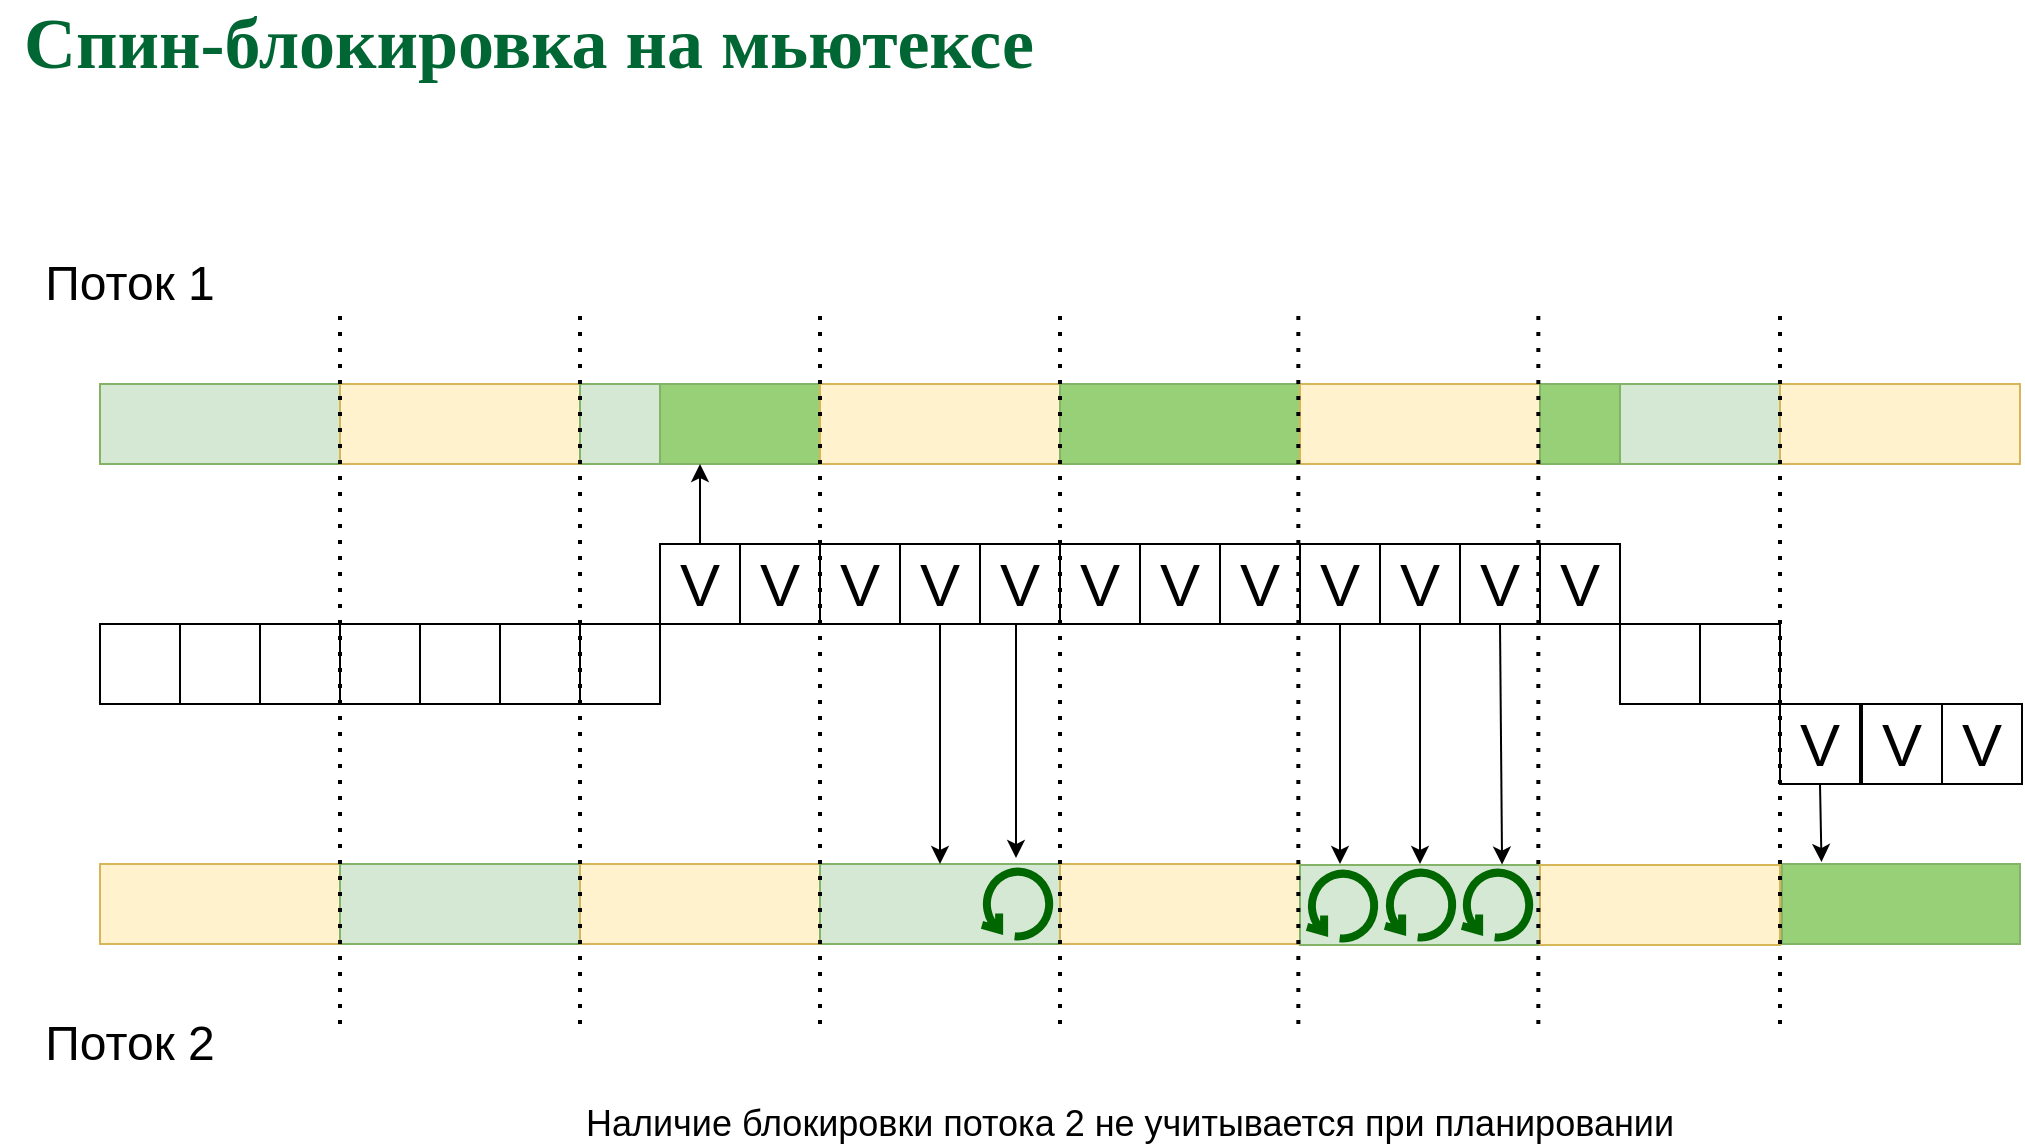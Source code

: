 <mxfile version="13.7.8" type="github" pages="6">
  <diagram id="MGE0amIgMyFyMzsWidT_" name="Mutex - spinlock">
    <mxGraphModel dx="1174" dy="736" grid="1" gridSize="10" guides="1" tooltips="1" connect="1" arrows="1" fold="1" page="1" pageScale="1" pageWidth="1169" pageHeight="827" math="0" shadow="0">
      <root>
        <mxCell id="egzKSEprmWDQXE4lO2Hz-0" />
        <mxCell id="egzKSEprmWDQXE4lO2Hz-1" parent="egzKSEprmWDQXE4lO2Hz-0" />
        <mxCell id="egzKSEprmWDQXE4lO2Hz-2" value="" style="rounded=0;whiteSpace=wrap;html=1;fillColor=#d5e8d4;strokeColor=#82b366;" parent="egzKSEprmWDQXE4lO2Hz-1" vertex="1">
          <mxGeometry x="80" y="220" width="120" height="40" as="geometry" />
        </mxCell>
        <mxCell id="egzKSEprmWDQXE4lO2Hz-4" value="" style="rounded=0;whiteSpace=wrap;html=1;fillColor=#fff2cc;strokeColor=#d6b656;" parent="egzKSEprmWDQXE4lO2Hz-1" vertex="1">
          <mxGeometry x="200" y="220" width="120" height="40" as="geometry" />
        </mxCell>
        <mxCell id="egzKSEprmWDQXE4lO2Hz-5" value="" style="rounded=0;whiteSpace=wrap;html=1;fillColor=#fff2cc;strokeColor=#d6b656;" parent="egzKSEprmWDQXE4lO2Hz-1" vertex="1">
          <mxGeometry x="80" y="460" width="120" height="40" as="geometry" />
        </mxCell>
        <mxCell id="egzKSEprmWDQXE4lO2Hz-6" value="" style="rounded=0;whiteSpace=wrap;html=1;fillColor=#d5e8d4;strokeColor=#82b366;" parent="egzKSEprmWDQXE4lO2Hz-1" vertex="1">
          <mxGeometry x="200" y="460" width="120" height="40" as="geometry" />
        </mxCell>
        <mxCell id="0aPPDFqxMMvj2nhd9XFM-1" value="" style="rounded=0;whiteSpace=wrap;html=1;strokeColor=#82b366;fillColor=#97D077;" parent="egzKSEprmWDQXE4lO2Hz-1" vertex="1">
          <mxGeometry x="360" y="220" width="80" height="40" as="geometry" />
        </mxCell>
        <mxCell id="0aPPDFqxMMvj2nhd9XFM-2" value="" style="rounded=0;whiteSpace=wrap;html=1;fillColor=#d5e8d4;strokeColor=#82b366;" parent="egzKSEprmWDQXE4lO2Hz-1" vertex="1">
          <mxGeometry x="320" y="220" width="40" height="40" as="geometry" />
        </mxCell>
        <mxCell id="0aPPDFqxMMvj2nhd9XFM-0" value="&lt;font style=&quot;font-size: 30px&quot;&gt;V&lt;/font&gt;" style="whiteSpace=wrap;html=1;aspect=fixed;" parent="egzKSEprmWDQXE4lO2Hz-1" vertex="1">
          <mxGeometry x="360" y="300" width="40" height="40" as="geometry" />
        </mxCell>
        <mxCell id="0aPPDFqxMMvj2nhd9XFM-6" value="" style="whiteSpace=wrap;html=1;aspect=fixed;" parent="egzKSEprmWDQXE4lO2Hz-1" vertex="1">
          <mxGeometry x="80" y="340" width="40" height="40" as="geometry" />
        </mxCell>
        <mxCell id="0aPPDFqxMMvj2nhd9XFM-7" value="&lt;font style=&quot;font-size: 30px&quot;&gt;V&lt;/font&gt;" style="whiteSpace=wrap;html=1;aspect=fixed;" parent="egzKSEprmWDQXE4lO2Hz-1" vertex="1">
          <mxGeometry x="400" y="300" width="40" height="40" as="geometry" />
        </mxCell>
        <mxCell id="0aPPDFqxMMvj2nhd9XFM-8" value="" style="rounded=0;whiteSpace=wrap;html=1;fillColor=#fff2cc;strokeColor=#d6b656;" parent="egzKSEprmWDQXE4lO2Hz-1" vertex="1">
          <mxGeometry x="320" y="460" width="120" height="40" as="geometry" />
        </mxCell>
        <mxCell id="0aPPDFqxMMvj2nhd9XFM-9" value="" style="whiteSpace=wrap;html=1;aspect=fixed;" parent="egzKSEprmWDQXE4lO2Hz-1" vertex="1">
          <mxGeometry x="120" y="340" width="40" height="40" as="geometry" />
        </mxCell>
        <mxCell id="0aPPDFqxMMvj2nhd9XFM-10" value="" style="whiteSpace=wrap;html=1;aspect=fixed;" parent="egzKSEprmWDQXE4lO2Hz-1" vertex="1">
          <mxGeometry x="200" y="340" width="40" height="40" as="geometry" />
        </mxCell>
        <mxCell id="0aPPDFqxMMvj2nhd9XFM-11" value="" style="whiteSpace=wrap;html=1;aspect=fixed;" parent="egzKSEprmWDQXE4lO2Hz-1" vertex="1">
          <mxGeometry x="160" y="340" width="40" height="40" as="geometry" />
        </mxCell>
        <mxCell id="0aPPDFqxMMvj2nhd9XFM-13" value="" style="whiteSpace=wrap;html=1;aspect=fixed;" parent="egzKSEprmWDQXE4lO2Hz-1" vertex="1">
          <mxGeometry x="240" y="340" width="40" height="40" as="geometry" />
        </mxCell>
        <mxCell id="0aPPDFqxMMvj2nhd9XFM-14" value="" style="whiteSpace=wrap;html=1;aspect=fixed;" parent="egzKSEprmWDQXE4lO2Hz-1" vertex="1">
          <mxGeometry x="280" y="340" width="40" height="40" as="geometry" />
        </mxCell>
        <mxCell id="0aPPDFqxMMvj2nhd9XFM-15" value="" style="whiteSpace=wrap;html=1;aspect=fixed;" parent="egzKSEprmWDQXE4lO2Hz-1" vertex="1">
          <mxGeometry x="320" y="340" width="40" height="40" as="geometry" />
        </mxCell>
        <mxCell id="0aPPDFqxMMvj2nhd9XFM-16" value="" style="rounded=0;whiteSpace=wrap;html=1;fillColor=#d5e8d4;strokeColor=#82b366;" parent="egzKSEprmWDQXE4lO2Hz-1" vertex="1">
          <mxGeometry x="440" y="460" width="120" height="40" as="geometry" />
        </mxCell>
        <mxCell id="0aPPDFqxMMvj2nhd9XFM-17" value="" style="rounded=0;whiteSpace=wrap;html=1;fillColor=#fff2cc;strokeColor=#d6b656;" parent="egzKSEprmWDQXE4lO2Hz-1" vertex="1">
          <mxGeometry x="440" y="220" width="120" height="40" as="geometry" />
        </mxCell>
        <mxCell id="0aPPDFqxMMvj2nhd9XFM-18" value="&lt;font style=&quot;font-size: 30px&quot;&gt;V&lt;/font&gt;" style="whiteSpace=wrap;html=1;aspect=fixed;" parent="egzKSEprmWDQXE4lO2Hz-1" vertex="1">
          <mxGeometry x="440" y="300" width="40" height="40" as="geometry" />
        </mxCell>
        <mxCell id="0aPPDFqxMMvj2nhd9XFM-19" value="&lt;font style=&quot;font-size: 30px&quot;&gt;V&lt;/font&gt;" style="whiteSpace=wrap;html=1;aspect=fixed;" parent="egzKSEprmWDQXE4lO2Hz-1" vertex="1">
          <mxGeometry x="480" y="300" width="40" height="40" as="geometry" />
        </mxCell>
        <mxCell id="0aPPDFqxMMvj2nhd9XFM-20" value="&lt;font style=&quot;font-size: 30px&quot;&gt;V&lt;/font&gt;" style="whiteSpace=wrap;html=1;aspect=fixed;" parent="egzKSEprmWDQXE4lO2Hz-1" vertex="1">
          <mxGeometry x="520" y="300" width="40" height="40" as="geometry" />
        </mxCell>
        <mxCell id="0aPPDFqxMMvj2nhd9XFM-21" value="&lt;font style=&quot;font-size: 30px&quot;&gt;V&lt;/font&gt;" style="whiteSpace=wrap;html=1;aspect=fixed;" parent="egzKSEprmWDQXE4lO2Hz-1" vertex="1">
          <mxGeometry x="560" y="300" width="40" height="40" as="geometry" />
        </mxCell>
        <mxCell id="0aPPDFqxMMvj2nhd9XFM-22" value="" style="rounded=0;whiteSpace=wrap;html=1;strokeColor=#82b366;fillColor=#97D077;" parent="egzKSEprmWDQXE4lO2Hz-1" vertex="1">
          <mxGeometry x="560" y="220" width="120" height="40" as="geometry" />
        </mxCell>
        <mxCell id="EkMnIeAbIw2VScNW5JcH-1" value="" style="shape=mxgraph.bpmn.loop;html=1;outlineConnect=0;fillColor=#97D077;aspect=fixed;strokeWidth=4;strokeColor=#006600;" parent="egzKSEprmWDQXE4lO2Hz-1" vertex="1">
          <mxGeometry x="521" y="462" width="35" height="35" as="geometry" />
        </mxCell>
        <mxCell id="EkMnIeAbIw2VScNW5JcH-2" value="" style="rounded=0;whiteSpace=wrap;html=1;fillColor=#fff2cc;strokeColor=#d6b656;" parent="egzKSEprmWDQXE4lO2Hz-1" vertex="1">
          <mxGeometry x="560" y="460" width="120" height="40" as="geometry" />
        </mxCell>
        <mxCell id="EkMnIeAbIw2VScNW5JcH-3" value="&lt;font style=&quot;font-size: 30px&quot;&gt;V&lt;/font&gt;" style="whiteSpace=wrap;html=1;aspect=fixed;" parent="egzKSEprmWDQXE4lO2Hz-1" vertex="1">
          <mxGeometry x="600" y="300" width="40" height="40" as="geometry" />
        </mxCell>
        <mxCell id="EkMnIeAbIw2VScNW5JcH-4" value="&lt;font style=&quot;font-size: 30px&quot;&gt;V&lt;/font&gt;" style="whiteSpace=wrap;html=1;aspect=fixed;" parent="egzKSEprmWDQXE4lO2Hz-1" vertex="1">
          <mxGeometry x="640" y="300" width="40" height="40" as="geometry" />
        </mxCell>
        <mxCell id="EkMnIeAbIw2VScNW5JcH-5" value="" style="rounded=0;whiteSpace=wrap;html=1;fillColor=#d5e8d4;strokeColor=#82b366;" parent="egzKSEprmWDQXE4lO2Hz-1" vertex="1">
          <mxGeometry x="680" y="460.5" width="120" height="40" as="geometry" />
        </mxCell>
        <mxCell id="EkMnIeAbIw2VScNW5JcH-6" value="" style="shape=mxgraph.bpmn.loop;html=1;outlineConnect=0;fillColor=#97D077;aspect=fixed;strokeWidth=4;strokeColor=#006600;" parent="egzKSEprmWDQXE4lO2Hz-1" vertex="1">
          <mxGeometry x="722.5" y="462.5" width="35" height="35" as="geometry" />
        </mxCell>
        <mxCell id="EkMnIeAbIw2VScNW5JcH-7" value="" style="shape=mxgraph.bpmn.loop;html=1;outlineConnect=0;fillColor=#97D077;aspect=fixed;strokeWidth=4;strokeColor=#006600;" parent="egzKSEprmWDQXE4lO2Hz-1" vertex="1">
          <mxGeometry x="761" y="462.5" width="35" height="35" as="geometry" />
        </mxCell>
        <mxCell id="EkMnIeAbIw2VScNW5JcH-8" value="" style="shape=mxgraph.bpmn.loop;html=1;outlineConnect=0;fillColor=#97D077;aspect=fixed;strokeWidth=4;strokeColor=#006600;" parent="egzKSEprmWDQXE4lO2Hz-1" vertex="1">
          <mxGeometry x="683.5" y="463" width="35" height="35" as="geometry" />
        </mxCell>
        <mxCell id="EkMnIeAbIw2VScNW5JcH-9" value="" style="rounded=0;whiteSpace=wrap;html=1;fillColor=#fff2cc;strokeColor=#d6b656;" parent="egzKSEprmWDQXE4lO2Hz-1" vertex="1">
          <mxGeometry x="680" y="220" width="120" height="40" as="geometry" />
        </mxCell>
        <mxCell id="EkMnIeAbIw2VScNW5JcH-10" value="&lt;font style=&quot;font-size: 30px&quot;&gt;V&lt;/font&gt;" style="whiteSpace=wrap;html=1;aspect=fixed;" parent="egzKSEprmWDQXE4lO2Hz-1" vertex="1">
          <mxGeometry x="680" y="300" width="40" height="40" as="geometry" />
        </mxCell>
        <mxCell id="EkMnIeAbIw2VScNW5JcH-11" value="&lt;font style=&quot;font-size: 30px&quot;&gt;V&lt;/font&gt;" style="whiteSpace=wrap;html=1;aspect=fixed;" parent="egzKSEprmWDQXE4lO2Hz-1" vertex="1">
          <mxGeometry x="720" y="300" width="40" height="40" as="geometry" />
        </mxCell>
        <mxCell id="EkMnIeAbIw2VScNW5JcH-12" value="&lt;font style=&quot;font-size: 30px&quot;&gt;V&lt;/font&gt;" style="whiteSpace=wrap;html=1;aspect=fixed;" parent="egzKSEprmWDQXE4lO2Hz-1" vertex="1">
          <mxGeometry x="760" y="300" width="40" height="40" as="geometry" />
        </mxCell>
        <mxCell id="EkMnIeAbIw2VScNW5JcH-13" value="&lt;font style=&quot;font-size: 30px&quot;&gt;V&lt;/font&gt;" style="whiteSpace=wrap;html=1;aspect=fixed;" parent="egzKSEprmWDQXE4lO2Hz-1" vertex="1">
          <mxGeometry x="800" y="300" width="40" height="40" as="geometry" />
        </mxCell>
        <mxCell id="EkMnIeAbIw2VScNW5JcH-14" value="" style="rounded=0;whiteSpace=wrap;html=1;strokeColor=#82b366;fillColor=#97D077;" parent="egzKSEprmWDQXE4lO2Hz-1" vertex="1">
          <mxGeometry x="800" y="220" width="40" height="40" as="geometry" />
        </mxCell>
        <mxCell id="EkMnIeAbIw2VScNW5JcH-15" value="" style="whiteSpace=wrap;html=1;aspect=fixed;" parent="egzKSEprmWDQXE4lO2Hz-1" vertex="1">
          <mxGeometry x="840" y="340" width="40" height="40" as="geometry" />
        </mxCell>
        <mxCell id="EkMnIeAbIw2VScNW5JcH-16" value="" style="whiteSpace=wrap;html=1;aspect=fixed;" parent="egzKSEprmWDQXE4lO2Hz-1" vertex="1">
          <mxGeometry x="880" y="340" width="40" height="40" as="geometry" />
        </mxCell>
        <mxCell id="EkMnIeAbIw2VScNW5JcH-17" value="" style="rounded=0;whiteSpace=wrap;html=1;strokeColor=#82b366;fillColor=#d5e8d4;" parent="egzKSEprmWDQXE4lO2Hz-1" vertex="1">
          <mxGeometry x="840" y="220" width="80" height="40" as="geometry" />
        </mxCell>
        <mxCell id="EkMnIeAbIw2VScNW5JcH-18" value="" style="rounded=0;whiteSpace=wrap;html=1;fillColor=#fff2cc;strokeColor=#d6b656;" parent="egzKSEprmWDQXE4lO2Hz-1" vertex="1">
          <mxGeometry x="800" y="460.5" width="120" height="40" as="geometry" />
        </mxCell>
        <mxCell id="EkMnIeAbIw2VScNW5JcH-20" value="" style="rounded=0;whiteSpace=wrap;html=1;strokeColor=#82b366;fillColor=#97D077;" parent="egzKSEprmWDQXE4lO2Hz-1" vertex="1">
          <mxGeometry x="921" y="460" width="119" height="40" as="geometry" />
        </mxCell>
        <mxCell id="EkMnIeAbIw2VScNW5JcH-23" value="&lt;font style=&quot;font-size: 30px&quot;&gt;V&lt;/font&gt;" style="whiteSpace=wrap;html=1;aspect=fixed;" parent="egzKSEprmWDQXE4lO2Hz-1" vertex="1">
          <mxGeometry x="920" y="380" width="40" height="40" as="geometry" />
        </mxCell>
        <mxCell id="EkMnIeAbIw2VScNW5JcH-24" value="" style="rounded=0;whiteSpace=wrap;html=1;fillColor=#fff2cc;strokeColor=#d6b656;" parent="egzKSEprmWDQXE4lO2Hz-1" vertex="1">
          <mxGeometry x="920" y="220" width="120" height="40" as="geometry" />
        </mxCell>
        <mxCell id="Ox74ODpOmAC8dxmcJTIc-1" value="" style="endArrow=classic;html=1;entryX=0.25;entryY=1;entryDx=0;entryDy=0;exitX=0.5;exitY=0;exitDx=0;exitDy=0;" parent="egzKSEprmWDQXE4lO2Hz-1" source="0aPPDFqxMMvj2nhd9XFM-0" target="0aPPDFqxMMvj2nhd9XFM-1" edge="1">
          <mxGeometry width="50" height="50" relative="1" as="geometry">
            <mxPoint x="400" y="390" as="sourcePoint" />
            <mxPoint x="260" y="640" as="targetPoint" />
          </mxGeometry>
        </mxCell>
        <mxCell id="69qzEcdlD3jyEWn3shQl-0" value="" style="endArrow=classic;html=1;exitX=0.5;exitY=1;exitDx=0;exitDy=0;entryX=0.5;entryY=0;entryDx=0;entryDy=0;" parent="egzKSEprmWDQXE4lO2Hz-1" source="0aPPDFqxMMvj2nhd9XFM-19" target="0aPPDFqxMMvj2nhd9XFM-16" edge="1">
          <mxGeometry width="50" height="50" relative="1" as="geometry">
            <mxPoint x="500" y="458" as="sourcePoint" />
            <mxPoint x="460" y="430" as="targetPoint" />
          </mxGeometry>
        </mxCell>
        <mxCell id="69qzEcdlD3jyEWn3shQl-1" value="" style="endArrow=classic;html=1;exitX=0.5;exitY=1;exitDx=0;exitDy=0;" parent="egzKSEprmWDQXE4lO2Hz-1" source="EkMnIeAbIw2VScNW5JcH-10" edge="1">
          <mxGeometry width="50" height="50" relative="1" as="geometry">
            <mxPoint x="700" y="460" as="sourcePoint" />
            <mxPoint x="700" y="460" as="targetPoint" />
          </mxGeometry>
        </mxCell>
        <mxCell id="69qzEcdlD3jyEWn3shQl-2" value="" style="endArrow=classic;html=1;" parent="egzKSEprmWDQXE4lO2Hz-1" edge="1">
          <mxGeometry width="50" height="50" relative="1" as="geometry">
            <mxPoint x="538" y="340" as="sourcePoint" />
            <mxPoint x="538" y="457" as="targetPoint" />
          </mxGeometry>
        </mxCell>
        <mxCell id="VBAqKeldqFWhcmaFy6Zt-0" value="" style="endArrow=none;dashed=1;html=1;dashPattern=1 3;strokeWidth=2;" parent="egzKSEprmWDQXE4lO2Hz-1" edge="1">
          <mxGeometry width="50" height="50" relative="1" as="geometry">
            <mxPoint x="200" y="540" as="sourcePoint" />
            <mxPoint x="200" y="180" as="targetPoint" />
          </mxGeometry>
        </mxCell>
        <mxCell id="VBAqKeldqFWhcmaFy6Zt-3" value="" style="endArrow=none;dashed=1;html=1;dashPattern=1 3;strokeWidth=2;" parent="egzKSEprmWDQXE4lO2Hz-1" edge="1">
          <mxGeometry width="50" height="50" relative="1" as="geometry">
            <mxPoint x="320" y="540" as="sourcePoint" />
            <mxPoint x="320" y="180" as="targetPoint" />
          </mxGeometry>
        </mxCell>
        <mxCell id="VBAqKeldqFWhcmaFy6Zt-4" value="" style="endArrow=none;dashed=1;html=1;dashPattern=1 3;strokeWidth=2;" parent="egzKSEprmWDQXE4lO2Hz-1" edge="1">
          <mxGeometry width="50" height="50" relative="1" as="geometry">
            <mxPoint x="440" y="540" as="sourcePoint" />
            <mxPoint x="440" y="180" as="targetPoint" />
          </mxGeometry>
        </mxCell>
        <mxCell id="VBAqKeldqFWhcmaFy6Zt-5" value="" style="endArrow=none;dashed=1;html=1;dashPattern=1 3;strokeWidth=2;" parent="egzKSEprmWDQXE4lO2Hz-1" edge="1">
          <mxGeometry width="50" height="50" relative="1" as="geometry">
            <mxPoint x="560" y="540" as="sourcePoint" />
            <mxPoint x="560" y="180" as="targetPoint" />
          </mxGeometry>
        </mxCell>
        <mxCell id="VBAqKeldqFWhcmaFy6Zt-6" value="" style="endArrow=none;dashed=1;html=1;dashPattern=1 3;strokeWidth=2;" parent="egzKSEprmWDQXE4lO2Hz-1" edge="1">
          <mxGeometry width="50" height="50" relative="1" as="geometry">
            <mxPoint x="679.17" y="540" as="sourcePoint" />
            <mxPoint x="679.17" y="180" as="targetPoint" />
          </mxGeometry>
        </mxCell>
        <mxCell id="VBAqKeldqFWhcmaFy6Zt-7" value="" style="endArrow=none;dashed=1;html=1;dashPattern=1 3;strokeWidth=2;" parent="egzKSEprmWDQXE4lO2Hz-1" edge="1">
          <mxGeometry width="50" height="50" relative="1" as="geometry">
            <mxPoint x="799.17" y="540" as="sourcePoint" />
            <mxPoint x="799.17" y="180" as="targetPoint" />
          </mxGeometry>
        </mxCell>
        <mxCell id="VBAqKeldqFWhcmaFy6Zt-8" value="" style="endArrow=none;dashed=1;html=1;dashPattern=1 3;strokeWidth=2;" parent="egzKSEprmWDQXE4lO2Hz-1" edge="1">
          <mxGeometry width="50" height="50" relative="1" as="geometry">
            <mxPoint x="920" y="540" as="sourcePoint" />
            <mxPoint x="920" y="180" as="targetPoint" />
          </mxGeometry>
        </mxCell>
        <mxCell id="N81QqHq27Ue9tbVYdFpq-0" value="&lt;font style=&quot;font-size: 24px&quot;&gt;Поток 1&lt;/font&gt;" style="text;html=1;strokeColor=none;fillColor=none;align=center;verticalAlign=middle;whiteSpace=wrap;rounded=0;" parent="egzKSEprmWDQXE4lO2Hz-1" vertex="1">
          <mxGeometry x="30" y="160" width="130" height="20" as="geometry" />
        </mxCell>
        <mxCell id="yUw7EQO-VUPE7KpfeguR-0" value="&lt;font style=&quot;font-size: 24px&quot;&gt;Поток 2&lt;/font&gt;" style="text;html=1;strokeColor=none;fillColor=none;align=center;verticalAlign=middle;whiteSpace=wrap;rounded=0;" parent="egzKSEprmWDQXE4lO2Hz-1" vertex="1">
          <mxGeometry x="30" y="540" width="130" height="20" as="geometry" />
        </mxCell>
        <mxCell id="G235KOUm36JRrY9uVVRr-0" value="&lt;font face=&quot;Garamond&quot; color=&quot;#006633&quot; size=&quot;1&quot;&gt;&lt;b style=&quot;font-size: 36px&quot;&gt;Спин-блокировка на мьютексе&lt;/b&gt;&lt;/font&gt;" style="text;html=1;align=left;verticalAlign=middle;whiteSpace=wrap;rounded=0;" parent="egzKSEprmWDQXE4lO2Hz-1" vertex="1">
          <mxGeometry x="40" y="40" width="920" height="20" as="geometry" />
        </mxCell>
        <mxCell id="_kNGEcyH6tN4Kq5b5k_X-0" value="&lt;font color=&quot;#000000&quot; style=&quot;font-size: 18px&quot;&gt;Наличие блокировки потока 2 не учитывается при планировании&lt;/font&gt;" style="text;html=1;strokeColor=none;fillColor=none;align=center;verticalAlign=middle;whiteSpace=wrap;rounded=0;fontColor=#006633;" parent="egzKSEprmWDQXE4lO2Hz-1" vertex="1">
          <mxGeometry x="300" y="580" width="590" height="20" as="geometry" />
        </mxCell>
        <mxCell id="yQzKRLeDWQbCE8Vg_R0H-0" value="" style="endArrow=classic;html=1;exitX=0.5;exitY=1;exitDx=0;exitDy=0;" parent="egzKSEprmWDQXE4lO2Hz-1" source="EkMnIeAbIw2VScNW5JcH-11" edge="1">
          <mxGeometry width="50" height="50" relative="1" as="geometry">
            <mxPoint x="710" y="350.0" as="sourcePoint" />
            <mxPoint x="740" y="460" as="targetPoint" />
          </mxGeometry>
        </mxCell>
        <mxCell id="yQzKRLeDWQbCE8Vg_R0H-1" value="" style="endArrow=classic;html=1;exitX=0.5;exitY=1;exitDx=0;exitDy=0;entryX=0.842;entryY=-0.005;entryDx=0;entryDy=0;entryPerimeter=0;" parent="egzKSEprmWDQXE4lO2Hz-1" source="EkMnIeAbIw2VScNW5JcH-12" target="EkMnIeAbIw2VScNW5JcH-5" edge="1">
          <mxGeometry width="50" height="50" relative="1" as="geometry">
            <mxPoint x="720" y="360.0" as="sourcePoint" />
            <mxPoint x="779" y="450" as="targetPoint" />
          </mxGeometry>
        </mxCell>
        <mxCell id="yQzKRLeDWQbCE8Vg_R0H-2" value="" style="endArrow=classic;html=1;fontColor=#006633;exitX=0.5;exitY=1;exitDx=0;exitDy=0;entryX=0.166;entryY=-0.025;entryDx=0;entryDy=0;entryPerimeter=0;" parent="egzKSEprmWDQXE4lO2Hz-1" source="EkMnIeAbIw2VScNW5JcH-23" target="EkMnIeAbIw2VScNW5JcH-20" edge="1">
          <mxGeometry width="50" height="50" relative="1" as="geometry">
            <mxPoint x="771" y="299.5" as="sourcePoint" />
            <mxPoint x="821" y="249.5" as="targetPoint" />
          </mxGeometry>
        </mxCell>
        <mxCell id="TMttSzgqC6ydwPq43Xw_-0" value="&lt;font style=&quot;font-size: 30px&quot;&gt;V&lt;/font&gt;" style="whiteSpace=wrap;html=1;aspect=fixed;" parent="egzKSEprmWDQXE4lO2Hz-1" vertex="1">
          <mxGeometry x="961" y="380" width="40" height="40" as="geometry" />
        </mxCell>
        <mxCell id="TMttSzgqC6ydwPq43Xw_-1" value="&lt;font style=&quot;font-size: 30px&quot;&gt;V&lt;/font&gt;" style="whiteSpace=wrap;html=1;aspect=fixed;" parent="egzKSEprmWDQXE4lO2Hz-1" vertex="1">
          <mxGeometry x="1001" y="380" width="40" height="40" as="geometry" />
        </mxCell>
      </root>
    </mxGraphModel>
  </diagram>
  <diagram name="Mutex - queue" id="ASGZ3K-WkQ0-r-J1xUNQ">
    <mxGraphModel dx="1174" dy="736" grid="1" gridSize="10" guides="1" tooltips="1" connect="1" arrows="1" fold="1" page="1" pageScale="1" pageWidth="1169" pageHeight="827" math="0" shadow="0">
      <root>
        <mxCell id="yh3LMR_NNYSIdBTZSJ3h-0" />
        <mxCell id="yh3LMR_NNYSIdBTZSJ3h-1" parent="yh3LMR_NNYSIdBTZSJ3h-0" />
        <mxCell id="yh3LMR_NNYSIdBTZSJ3h-2" value="" style="rounded=0;whiteSpace=wrap;html=1;fillColor=#d5e8d4;strokeColor=#82b366;" parent="yh3LMR_NNYSIdBTZSJ3h-1" vertex="1">
          <mxGeometry x="80" y="220" width="120" height="40" as="geometry" />
        </mxCell>
        <mxCell id="yh3LMR_NNYSIdBTZSJ3h-3" value="" style="rounded=0;whiteSpace=wrap;html=1;fillColor=#fff2cc;strokeColor=#d6b656;" parent="yh3LMR_NNYSIdBTZSJ3h-1" vertex="1">
          <mxGeometry x="200" y="220" width="120" height="40" as="geometry" />
        </mxCell>
        <mxCell id="yh3LMR_NNYSIdBTZSJ3h-4" value="" style="rounded=0;whiteSpace=wrap;html=1;fillColor=#fff2cc;strokeColor=#d6b656;" parent="yh3LMR_NNYSIdBTZSJ3h-1" vertex="1">
          <mxGeometry x="80" y="460" width="120" height="40" as="geometry" />
        </mxCell>
        <mxCell id="yh3LMR_NNYSIdBTZSJ3h-5" value="" style="rounded=0;whiteSpace=wrap;html=1;fillColor=#d5e8d4;strokeColor=#82b366;" parent="yh3LMR_NNYSIdBTZSJ3h-1" vertex="1">
          <mxGeometry x="200" y="460" width="120" height="40" as="geometry" />
        </mxCell>
        <mxCell id="yh3LMR_NNYSIdBTZSJ3h-6" value="" style="rounded=0;whiteSpace=wrap;html=1;strokeColor=#82b366;fillColor=#97D077;" parent="yh3LMR_NNYSIdBTZSJ3h-1" vertex="1">
          <mxGeometry x="360" y="220" width="80" height="40" as="geometry" />
        </mxCell>
        <mxCell id="yh3LMR_NNYSIdBTZSJ3h-7" value="" style="rounded=0;whiteSpace=wrap;html=1;fillColor=#d5e8d4;strokeColor=#82b366;" parent="yh3LMR_NNYSIdBTZSJ3h-1" vertex="1">
          <mxGeometry x="320" y="220" width="40" height="40" as="geometry" />
        </mxCell>
        <mxCell id="yh3LMR_NNYSIdBTZSJ3h-8" value="&lt;font style=&quot;font-size: 30px&quot;&gt;V&lt;/font&gt;" style="whiteSpace=wrap;html=1;aspect=fixed;" parent="yh3LMR_NNYSIdBTZSJ3h-1" vertex="1">
          <mxGeometry x="360" y="300" width="40" height="40" as="geometry" />
        </mxCell>
        <mxCell id="yh3LMR_NNYSIdBTZSJ3h-9" value="" style="whiteSpace=wrap;html=1;aspect=fixed;" parent="yh3LMR_NNYSIdBTZSJ3h-1" vertex="1">
          <mxGeometry x="80" y="340" width="40" height="40" as="geometry" />
        </mxCell>
        <mxCell id="yh3LMR_NNYSIdBTZSJ3h-10" value="&lt;font style=&quot;font-size: 30px&quot;&gt;V&lt;/font&gt;" style="whiteSpace=wrap;html=1;aspect=fixed;" parent="yh3LMR_NNYSIdBTZSJ3h-1" vertex="1">
          <mxGeometry x="400" y="300" width="40" height="40" as="geometry" />
        </mxCell>
        <mxCell id="yh3LMR_NNYSIdBTZSJ3h-11" value="" style="rounded=0;whiteSpace=wrap;html=1;fillColor=#fff2cc;strokeColor=#d6b656;" parent="yh3LMR_NNYSIdBTZSJ3h-1" vertex="1">
          <mxGeometry x="320" y="460" width="120" height="40" as="geometry" />
        </mxCell>
        <mxCell id="yh3LMR_NNYSIdBTZSJ3h-12" value="" style="whiteSpace=wrap;html=1;aspect=fixed;" parent="yh3LMR_NNYSIdBTZSJ3h-1" vertex="1">
          <mxGeometry x="120" y="340" width="40" height="40" as="geometry" />
        </mxCell>
        <mxCell id="yh3LMR_NNYSIdBTZSJ3h-13" value="" style="whiteSpace=wrap;html=1;aspect=fixed;" parent="yh3LMR_NNYSIdBTZSJ3h-1" vertex="1">
          <mxGeometry x="200" y="340" width="40" height="40" as="geometry" />
        </mxCell>
        <mxCell id="yh3LMR_NNYSIdBTZSJ3h-14" value="" style="whiteSpace=wrap;html=1;aspect=fixed;" parent="yh3LMR_NNYSIdBTZSJ3h-1" vertex="1">
          <mxGeometry x="160" y="340" width="40" height="40" as="geometry" />
        </mxCell>
        <mxCell id="yh3LMR_NNYSIdBTZSJ3h-15" value="" style="whiteSpace=wrap;html=1;aspect=fixed;" parent="yh3LMR_NNYSIdBTZSJ3h-1" vertex="1">
          <mxGeometry x="240" y="340" width="40" height="40" as="geometry" />
        </mxCell>
        <mxCell id="yh3LMR_NNYSIdBTZSJ3h-16" value="" style="whiteSpace=wrap;html=1;aspect=fixed;" parent="yh3LMR_NNYSIdBTZSJ3h-1" vertex="1">
          <mxGeometry x="280" y="340" width="40" height="40" as="geometry" />
        </mxCell>
        <mxCell id="yh3LMR_NNYSIdBTZSJ3h-17" value="" style="whiteSpace=wrap;html=1;aspect=fixed;" parent="yh3LMR_NNYSIdBTZSJ3h-1" vertex="1">
          <mxGeometry x="320" y="340" width="40" height="40" as="geometry" />
        </mxCell>
        <mxCell id="yh3LMR_NNYSIdBTZSJ3h-18" value="" style="rounded=0;whiteSpace=wrap;html=1;fillColor=#d5e8d4;strokeColor=#82b366;" parent="yh3LMR_NNYSIdBTZSJ3h-1" vertex="1">
          <mxGeometry x="440" y="460" width="80" height="40" as="geometry" />
        </mxCell>
        <mxCell id="yh3LMR_NNYSIdBTZSJ3h-19" value="" style="rounded=0;whiteSpace=wrap;html=1;fillColor=#fff2cc;strokeColor=#d6b656;" parent="yh3LMR_NNYSIdBTZSJ3h-1" vertex="1">
          <mxGeometry x="440" y="220" width="80" height="40" as="geometry" />
        </mxCell>
        <mxCell id="yh3LMR_NNYSIdBTZSJ3h-20" value="&lt;font style=&quot;font-size: 30px&quot;&gt;V&lt;/font&gt;" style="whiteSpace=wrap;html=1;aspect=fixed;" parent="yh3LMR_NNYSIdBTZSJ3h-1" vertex="1">
          <mxGeometry x="440" y="300" width="40" height="40" as="geometry" />
        </mxCell>
        <mxCell id="yh3LMR_NNYSIdBTZSJ3h-21" value="&lt;font style=&quot;font-size: 30px&quot;&gt;V&lt;/font&gt;" style="whiteSpace=wrap;html=1;aspect=fixed;" parent="yh3LMR_NNYSIdBTZSJ3h-1" vertex="1">
          <mxGeometry x="480" y="300" width="40" height="40" as="geometry" />
        </mxCell>
        <mxCell id="yh3LMR_NNYSIdBTZSJ3h-23" value="&lt;font style=&quot;font-size: 30px&quot;&gt;V&lt;/font&gt;" style="whiteSpace=wrap;html=1;aspect=fixed;" parent="yh3LMR_NNYSIdBTZSJ3h-1" vertex="1">
          <mxGeometry x="520" y="300" width="40" height="40" as="geometry" />
        </mxCell>
        <mxCell id="yh3LMR_NNYSIdBTZSJ3h-24" value="" style="rounded=0;whiteSpace=wrap;html=1;strokeColor=#82b366;fillColor=#97D077;" parent="yh3LMR_NNYSIdBTZSJ3h-1" vertex="1">
          <mxGeometry x="520" y="220" width="120" height="40" as="geometry" />
        </mxCell>
        <mxCell id="yh3LMR_NNYSIdBTZSJ3h-27" value="" style="rounded=0;whiteSpace=wrap;html=1;fillColor=#e51400;strokeColor=#B20000;fontColor=#ffffff;" parent="yh3LMR_NNYSIdBTZSJ3h-1" vertex="1">
          <mxGeometry x="520" y="460" width="280" height="40" as="geometry" />
        </mxCell>
        <mxCell id="yh3LMR_NNYSIdBTZSJ3h-28" value="&lt;font style=&quot;font-size: 30px&quot;&gt;V&lt;/font&gt;" style="whiteSpace=wrap;html=1;aspect=fixed;" parent="yh3LMR_NNYSIdBTZSJ3h-1" vertex="1">
          <mxGeometry x="560" y="300" width="40" height="40" as="geometry" />
        </mxCell>
        <mxCell id="yh3LMR_NNYSIdBTZSJ3h-29" value="&lt;font style=&quot;font-size: 30px&quot;&gt;V&lt;/font&gt;" style="whiteSpace=wrap;html=1;aspect=fixed;" parent="yh3LMR_NNYSIdBTZSJ3h-1" vertex="1">
          <mxGeometry x="600" y="300" width="40" height="40" as="geometry" />
        </mxCell>
        <mxCell id="yh3LMR_NNYSIdBTZSJ3h-35" value="&lt;font style=&quot;font-size: 30px&quot;&gt;V&lt;/font&gt;" style="whiteSpace=wrap;html=1;aspect=fixed;" parent="yh3LMR_NNYSIdBTZSJ3h-1" vertex="1">
          <mxGeometry x="640" y="300" width="40" height="40" as="geometry" />
        </mxCell>
        <mxCell id="yh3LMR_NNYSIdBTZSJ3h-39" value="" style="rounded=0;whiteSpace=wrap;html=1;strokeColor=#82b366;fillColor=#97D077;" parent="yh3LMR_NNYSIdBTZSJ3h-1" vertex="1">
          <mxGeometry x="640" y="220" width="40" height="40" as="geometry" />
        </mxCell>
        <mxCell id="yh3LMR_NNYSIdBTZSJ3h-45" value="" style="rounded=0;whiteSpace=wrap;html=1;strokeColor=#82b366;fillColor=#97D077;" parent="yh3LMR_NNYSIdBTZSJ3h-1" vertex="1">
          <mxGeometry x="801" y="460" width="119" height="40" as="geometry" />
        </mxCell>
        <mxCell id="yh3LMR_NNYSIdBTZSJ3h-46" value="" style="whiteSpace=wrap;html=1;aspect=fixed;" parent="yh3LMR_NNYSIdBTZSJ3h-1" vertex="1">
          <mxGeometry x="720" y="340" width="40" height="40" as="geometry" />
        </mxCell>
        <mxCell id="yh3LMR_NNYSIdBTZSJ3h-47" value="" style="whiteSpace=wrap;html=1;aspect=fixed;" parent="yh3LMR_NNYSIdBTZSJ3h-1" vertex="1">
          <mxGeometry x="760" y="340" width="40" height="40" as="geometry" />
        </mxCell>
        <mxCell id="yh3LMR_NNYSIdBTZSJ3h-48" value="&lt;font style=&quot;font-size: 30px&quot;&gt;V&lt;/font&gt;" style="whiteSpace=wrap;html=1;aspect=fixed;" parent="yh3LMR_NNYSIdBTZSJ3h-1" vertex="1">
          <mxGeometry x="801" y="380" width="40" height="40" as="geometry" />
        </mxCell>
        <mxCell id="yh3LMR_NNYSIdBTZSJ3h-50" value="" style="endArrow=classic;html=1;exitX=0.5;exitY=0;exitDx=0;exitDy=0;entryX=0.25;entryY=1;entryDx=0;entryDy=0;" parent="yh3LMR_NNYSIdBTZSJ3h-1" source="yh3LMR_NNYSIdBTZSJ3h-8" target="yh3LMR_NNYSIdBTZSJ3h-6" edge="1">
          <mxGeometry width="50" height="50" relative="1" as="geometry">
            <mxPoint x="210" y="690" as="sourcePoint" />
            <mxPoint x="410" y="390" as="targetPoint" />
          </mxGeometry>
        </mxCell>
        <mxCell id="DAJnWWRiXqsbYn3FnPX8-0" value="" style="endArrow=classic;html=1;exitX=0.5;exitY=1;exitDx=0;exitDy=0;entryX=0.75;entryY=0;entryDx=0;entryDy=0;" parent="yh3LMR_NNYSIdBTZSJ3h-1" source="yh3LMR_NNYSIdBTZSJ3h-21" target="yh3LMR_NNYSIdBTZSJ3h-18" edge="1">
          <mxGeometry width="50" height="50" relative="1" as="geometry">
            <mxPoint x="560" y="540" as="sourcePoint" />
            <mxPoint x="470" y="400" as="targetPoint" />
          </mxGeometry>
        </mxCell>
        <mxCell id="JOh_HqATC-TCsiU0-dHM-0" value="&lt;font style=&quot;font-size: 30px&quot;&gt;V&lt;/font&gt;" style="whiteSpace=wrap;html=1;aspect=fixed;" parent="yh3LMR_NNYSIdBTZSJ3h-1" vertex="1">
          <mxGeometry x="680" y="300" width="40" height="40" as="geometry" />
        </mxCell>
        <mxCell id="JOh_HqATC-TCsiU0-dHM-4" value="" style="rounded=0;whiteSpace=wrap;html=1;strokeColor=#82b366;fillColor=#97D077;" parent="yh3LMR_NNYSIdBTZSJ3h-1" vertex="1">
          <mxGeometry x="680" y="220" width="40" height="40" as="geometry" />
        </mxCell>
        <mxCell id="JOh_HqATC-TCsiU0-dHM-6" value="" style="rounded=0;whiteSpace=wrap;html=1;fillColor=#d5e8d4;strokeColor=#82b366;" parent="yh3LMR_NNYSIdBTZSJ3h-1" vertex="1">
          <mxGeometry x="720" y="220" width="80" height="40" as="geometry" />
        </mxCell>
        <mxCell id="JOh_HqATC-TCsiU0-dHM-10" value="" style="rounded=0;whiteSpace=wrap;html=1;fillColor=#fff2cc;strokeColor=#d6b656;" parent="yh3LMR_NNYSIdBTZSJ3h-1" vertex="1">
          <mxGeometry x="800" y="220" width="120" height="40" as="geometry" />
        </mxCell>
        <mxCell id="JOh_HqATC-TCsiU0-dHM-11" value="" style="endArrow=classic;html=1;exitX=0.5;exitY=1;exitDx=0;exitDy=0;entryX=0.168;entryY=-0.05;entryDx=0;entryDy=0;entryPerimeter=0;" parent="yh3LMR_NNYSIdBTZSJ3h-1" source="yh3LMR_NNYSIdBTZSJ3h-48" target="yh3LMR_NNYSIdBTZSJ3h-45" edge="1">
          <mxGeometry width="50" height="50" relative="1" as="geometry">
            <mxPoint x="361" y="360" as="sourcePoint" />
            <mxPoint x="411" y="310" as="targetPoint" />
          </mxGeometry>
        </mxCell>
        <mxCell id="AjKmlMG_dV8qZQKT6oqJ-0" value="" style="endArrow=none;dashed=1;html=1;dashPattern=1 3;strokeWidth=2;" parent="yh3LMR_NNYSIdBTZSJ3h-1" edge="1">
          <mxGeometry width="50" height="50" relative="1" as="geometry">
            <mxPoint x="200" y="540" as="sourcePoint" />
            <mxPoint x="200" y="180" as="targetPoint" />
          </mxGeometry>
        </mxCell>
        <mxCell id="AjKmlMG_dV8qZQKT6oqJ-1" value="" style="endArrow=none;dashed=1;html=1;dashPattern=1 3;strokeWidth=2;" parent="yh3LMR_NNYSIdBTZSJ3h-1" edge="1">
          <mxGeometry width="50" height="50" relative="1" as="geometry">
            <mxPoint x="320" y="540" as="sourcePoint" />
            <mxPoint x="320" y="180" as="targetPoint" />
          </mxGeometry>
        </mxCell>
        <mxCell id="AjKmlMG_dV8qZQKT6oqJ-2" value="" style="endArrow=none;dashed=1;html=1;dashPattern=1 3;strokeWidth=2;" parent="yh3LMR_NNYSIdBTZSJ3h-1" edge="1">
          <mxGeometry width="50" height="50" relative="1" as="geometry">
            <mxPoint x="439" y="540" as="sourcePoint" />
            <mxPoint x="439" y="180" as="targetPoint" />
          </mxGeometry>
        </mxCell>
        <mxCell id="AjKmlMG_dV8qZQKT6oqJ-3" value="" style="endArrow=none;dashed=1;html=1;dashPattern=1 3;strokeWidth=2;" parent="yh3LMR_NNYSIdBTZSJ3h-1" edge="1">
          <mxGeometry width="50" height="50" relative="1" as="geometry">
            <mxPoint x="520" y="540" as="sourcePoint" />
            <mxPoint x="520" y="180" as="targetPoint" />
          </mxGeometry>
        </mxCell>
        <mxCell id="AjKmlMG_dV8qZQKT6oqJ-4" value="" style="endArrow=none;dashed=1;html=1;dashPattern=1 3;strokeWidth=2;" parent="yh3LMR_NNYSIdBTZSJ3h-1" edge="1">
          <mxGeometry width="50" height="50" relative="1" as="geometry">
            <mxPoint x="800" y="540" as="sourcePoint" />
            <mxPoint x="800" y="180" as="targetPoint" />
          </mxGeometry>
        </mxCell>
        <mxCell id="GddL1m6ZqGgKWiHQ9kwL-0" value="&lt;font face=&quot;Garamond&quot; color=&quot;#006633&quot; size=&quot;1&quot;&gt;&lt;b style=&quot;font-size: 36px&quot;&gt;Учет блокировки на мьютексе планировщиком&lt;/b&gt;&lt;/font&gt;" style="text;html=1;align=left;verticalAlign=middle;whiteSpace=wrap;rounded=0;" parent="yh3LMR_NNYSIdBTZSJ3h-1" vertex="1">
          <mxGeometry x="40" y="40" width="920" height="20" as="geometry" />
        </mxCell>
        <mxCell id="GddL1m6ZqGgKWiHQ9kwL-1" value="&lt;font color=&quot;#000000&quot; style=&quot;font-size: 18px&quot;&gt;ОС переводит поток 2 в&amp;nbsp; заблокированное состояние при попытке получить блокировку&lt;br&gt;и переходит к исполнению потока 1&lt;br&gt;&lt;/font&gt;" style="text;html=1;strokeColor=none;fillColor=none;align=center;verticalAlign=middle;whiteSpace=wrap;rounded=0;fontColor=#006633;" parent="yh3LMR_NNYSIdBTZSJ3h-1" vertex="1">
          <mxGeometry x="350" y="600" width="740" height="20" as="geometry" />
        </mxCell>
        <mxCell id="UAjm2Q3lkkWxLT09DMD2-0" value="&lt;font style=&quot;font-size: 24px&quot;&gt;Поток 1&lt;/font&gt;" style="text;html=1;strokeColor=none;fillColor=none;align=center;verticalAlign=middle;whiteSpace=wrap;rounded=0;" parent="yh3LMR_NNYSIdBTZSJ3h-1" vertex="1">
          <mxGeometry x="30" y="160" width="130" height="20" as="geometry" />
        </mxCell>
        <mxCell id="UAjm2Q3lkkWxLT09DMD2-1" value="&lt;font style=&quot;font-size: 24px&quot;&gt;Поток 2&lt;/font&gt;" style="text;html=1;strokeColor=none;fillColor=none;align=center;verticalAlign=middle;whiteSpace=wrap;rounded=0;" parent="yh3LMR_NNYSIdBTZSJ3h-1" vertex="1">
          <mxGeometry x="30" y="540" width="130" height="20" as="geometry" />
        </mxCell>
        <mxCell id="UAjm2Q3lkkWxLT09DMD2-2" value="" style="endArrow=classic;html=1;fontColor=#006633;exitX=0.5;exitY=0;exitDx=0;exitDy=0;" parent="yh3LMR_NNYSIdBTZSJ3h-1" source="GddL1m6ZqGgKWiHQ9kwL-1" edge="1">
          <mxGeometry width="50" height="50" relative="1" as="geometry">
            <mxPoint x="330" y="310" as="sourcePoint" />
            <mxPoint x="520" y="500" as="targetPoint" />
          </mxGeometry>
        </mxCell>
        <mxCell id="DyKDLtuY2JlvFsA1qYwL-0" value="" style="endArrow=none;dashed=1;html=1;dashPattern=1 3;strokeWidth=2;" parent="yh3LMR_NNYSIdBTZSJ3h-1" edge="1">
          <mxGeometry width="50" height="50" relative="1" as="geometry">
            <mxPoint x="550" y="540" as="sourcePoint" />
            <mxPoint x="550" y="180" as="targetPoint" />
          </mxGeometry>
        </mxCell>
        <mxCell id="DyKDLtuY2JlvFsA1qYwL-1" value="" style="endArrow=none;dashed=1;html=1;dashPattern=1 3;strokeWidth=2;" parent="yh3LMR_NNYSIdBTZSJ3h-1" edge="1">
          <mxGeometry width="50" height="50" relative="1" as="geometry">
            <mxPoint x="670" y="540" as="sourcePoint" />
            <mxPoint x="670" y="180" as="targetPoint" />
          </mxGeometry>
        </mxCell>
        <mxCell id="e2B9ESi0OKJbhoZ58Zqm-0" value="&lt;font style=&quot;font-size: 30px&quot;&gt;V&lt;/font&gt;" style="whiteSpace=wrap;html=1;aspect=fixed;" parent="yh3LMR_NNYSIdBTZSJ3h-1" vertex="1">
          <mxGeometry x="841" y="380" width="40" height="40" as="geometry" />
        </mxCell>
        <mxCell id="e2B9ESi0OKJbhoZ58Zqm-1" value="&lt;font style=&quot;font-size: 30px&quot;&gt;V&lt;/font&gt;" style="whiteSpace=wrap;html=1;aspect=fixed;" parent="yh3LMR_NNYSIdBTZSJ3h-1" vertex="1">
          <mxGeometry x="880" y="380" width="40" height="40" as="geometry" />
        </mxCell>
      </root>
    </mxGraphModel>
  </diagram>
  <diagram name="ProCon" id="jtQSJkvOh9wRR3adhcuP">
    <mxGraphModel dx="1174" dy="736" grid="1" gridSize="10" guides="1" tooltips="1" connect="1" arrows="1" fold="1" page="1" pageScale="1" pageWidth="1169" pageHeight="827" math="0" shadow="0">
      <root>
        <mxCell id="5OuP_5MeBpYRX6x22-8O-0" />
        <mxCell id="5OuP_5MeBpYRX6x22-8O-1" parent="5OuP_5MeBpYRX6x22-8O-0" />
        <mxCell id="2mohUejvQCOeJ5CQN0tC-2" value="" style="endArrow=classic;html=1;exitX=0.5;exitY=1;exitDx=0;exitDy=0;entryX=0.75;entryY=0;entryDx=0;entryDy=0;" parent="5OuP_5MeBpYRX6x22-8O-1" source="2mohUejvQCOeJ5CQN0tC-1" target="6MKCHYrUBUT9Yu_W55Oy-27" edge="1">
          <mxGeometry width="50" height="50" relative="1" as="geometry">
            <mxPoint x="560" y="440" as="sourcePoint" />
            <mxPoint x="610" y="390" as="targetPoint" />
          </mxGeometry>
        </mxCell>
        <mxCell id="5OuP_5MeBpYRX6x22-8O-3" value="" style="rounded=0;whiteSpace=wrap;html=1;fillColor=#fff2cc;strokeColor=#d6b656;" parent="5OuP_5MeBpYRX6x22-8O-1" vertex="1">
          <mxGeometry x="40" y="240" width="120" height="40" as="geometry" />
        </mxCell>
        <mxCell id="5OuP_5MeBpYRX6x22-8O-5" value="" style="rounded=0;whiteSpace=wrap;html=1;fillColor=#d5e8d4;strokeColor=#82b366;" parent="5OuP_5MeBpYRX6x22-8O-1" vertex="1">
          <mxGeometry x="40" y="580" width="120" height="40" as="geometry" />
        </mxCell>
        <mxCell id="5OuP_5MeBpYRX6x22-8O-6" value="" style="rounded=0;whiteSpace=wrap;html=1;strokeColor=#82b366;fillColor=#97D077;" parent="5OuP_5MeBpYRX6x22-8O-1" vertex="1">
          <mxGeometry x="160" y="240" width="80" height="40" as="geometry" />
        </mxCell>
        <mxCell id="5OuP_5MeBpYRX6x22-8O-11" value="" style="rounded=0;whiteSpace=wrap;html=1;fillColor=#fff2cc;strokeColor=#d6b656;" parent="5OuP_5MeBpYRX6x22-8O-1" vertex="1">
          <mxGeometry x="160" y="580" width="120" height="40" as="geometry" />
        </mxCell>
        <mxCell id="5OuP_5MeBpYRX6x22-8O-13" value="" style="whiteSpace=wrap;html=1;aspect=fixed;" parent="5OuP_5MeBpYRX6x22-8O-1" vertex="1">
          <mxGeometry x="40" y="360" width="40" height="40" as="geometry" />
        </mxCell>
        <mxCell id="5OuP_5MeBpYRX6x22-8O-15" value="" style="whiteSpace=wrap;html=1;aspect=fixed;" parent="5OuP_5MeBpYRX6x22-8O-1" vertex="1">
          <mxGeometry x="80" y="360" width="40" height="40" as="geometry" />
        </mxCell>
        <mxCell id="5OuP_5MeBpYRX6x22-8O-16" value="" style="whiteSpace=wrap;html=1;aspect=fixed;" parent="5OuP_5MeBpYRX6x22-8O-1" vertex="1">
          <mxGeometry x="120" y="360" width="40" height="40" as="geometry" />
        </mxCell>
        <mxCell id="5OuP_5MeBpYRX6x22-8O-19" value="" style="rounded=0;whiteSpace=wrap;html=1;fillColor=#fff2cc;strokeColor=#d6b656;" parent="5OuP_5MeBpYRX6x22-8O-1" vertex="1">
          <mxGeometry x="280" y="240" width="120" height="40" as="geometry" />
        </mxCell>
        <mxCell id="5OuP_5MeBpYRX6x22-8O-21" value="&lt;font style=&quot;font-size: 30px&quot;&gt;V&lt;/font&gt;" style="whiteSpace=wrap;html=1;aspect=fixed;" parent="5OuP_5MeBpYRX6x22-8O-1" vertex="1">
          <mxGeometry x="320" y="400" width="40" height="40" as="geometry" />
        </mxCell>
        <mxCell id="5OuP_5MeBpYRX6x22-8O-33" value="" style="endArrow=classic;html=1;exitX=0.5;exitY=1;exitDx=0;exitDy=0;entryX=0.5;entryY=0;entryDx=0;entryDy=0;" parent="5OuP_5MeBpYRX6x22-8O-1" source="eeE--ODAn1rO5j4N8dqk-0" edge="1">
          <mxGeometry width="50" height="50" relative="1" as="geometry">
            <mxPoint x="50" y="710" as="sourcePoint" />
            <mxPoint x="180" y="360" as="targetPoint" />
          </mxGeometry>
        </mxCell>
        <mxCell id="5OuP_5MeBpYRX6x22-8O-34" value="" style="endArrow=classic;html=1;exitX=0.5;exitY=1;exitDx=0;exitDy=0;entryX=0.5;entryY=0;entryDx=0;entryDy=0;" parent="5OuP_5MeBpYRX6x22-8O-1" source="iAUGiWTYHJOm4b5LVbHB-0" edge="1">
          <mxGeometry width="50" height="50" relative="1" as="geometry">
            <mxPoint x="400" y="660" as="sourcePoint" />
            <mxPoint x="300" y="580" as="targetPoint" />
          </mxGeometry>
        </mxCell>
        <mxCell id="5OuP_5MeBpYRX6x22-8O-44" value="" style="endArrow=none;dashed=1;html=1;dashPattern=1 3;strokeWidth=2;" parent="5OuP_5MeBpYRX6x22-8O-1" edge="1">
          <mxGeometry width="50" height="50" relative="1" as="geometry">
            <mxPoint x="160" y="630" as="sourcePoint" />
            <mxPoint x="160" y="200" as="targetPoint" />
          </mxGeometry>
        </mxCell>
        <mxCell id="5OuP_5MeBpYRX6x22-8O-45" value="" style="endArrow=none;dashed=1;html=1;dashPattern=1 3;strokeWidth=2;" parent="5OuP_5MeBpYRX6x22-8O-1" edge="1">
          <mxGeometry width="50" height="50" relative="1" as="geometry">
            <mxPoint x="279" y="630" as="sourcePoint" />
            <mxPoint x="279" y="200" as="targetPoint" />
          </mxGeometry>
        </mxCell>
        <mxCell id="5OuP_5MeBpYRX6x22-8O-48" value="&lt;font face=&quot;Garamond&quot; color=&quot;#006633&quot; size=&quot;1&quot;&gt;&lt;b style=&quot;font-size: 36px&quot;&gt;Производитель и потребитель&lt;/b&gt;&lt;/font&gt;" style="text;html=1;align=left;verticalAlign=middle;whiteSpace=wrap;rounded=0;" parent="5OuP_5MeBpYRX6x22-8O-1" vertex="1">
          <mxGeometry x="40" y="40" width="920" height="20" as="geometry" />
        </mxCell>
        <mxCell id="5OuP_5MeBpYRX6x22-8O-49" value="&lt;font color=&quot;#000000&quot; style=&quot;font-size: 18px&quot;&gt;Производитель и потребитель успевают выполнить необходимые действия за отводимый им квант времени&lt;/font&gt;" style="text;html=1;strokeColor=none;fillColor=none;align=center;verticalAlign=middle;whiteSpace=wrap;rounded=0;fontColor=#006633;" parent="5OuP_5MeBpYRX6x22-8O-1" vertex="1">
          <mxGeometry x="310" y="700" width="450" height="20" as="geometry" />
        </mxCell>
        <mxCell id="5OuP_5MeBpYRX6x22-8O-50" value="&lt;font style=&quot;font-size: 24px&quot;&gt;Поток 1&lt;/font&gt;" style="text;html=1;strokeColor=none;fillColor=none;align=center;verticalAlign=middle;whiteSpace=wrap;rounded=0;" parent="5OuP_5MeBpYRX6x22-8O-1" vertex="1">
          <mxGeometry x="30" y="160" width="130" height="20" as="geometry" />
        </mxCell>
        <mxCell id="5OuP_5MeBpYRX6x22-8O-51" value="&lt;font style=&quot;font-size: 24px&quot;&gt;Поток 2&lt;/font&gt;" style="text;html=1;strokeColor=none;fillColor=none;align=center;verticalAlign=middle;whiteSpace=wrap;rounded=0;" parent="5OuP_5MeBpYRX6x22-8O-1" vertex="1">
          <mxGeometry x="30" y="640" width="130" height="20" as="geometry" />
        </mxCell>
        <mxCell id="5OuP_5MeBpYRX6x22-8O-53" value="" style="endArrow=none;dashed=1;html=1;dashPattern=1 3;strokeWidth=2;" parent="5OuP_5MeBpYRX6x22-8O-1" edge="1">
          <mxGeometry width="50" height="50" relative="1" as="geometry">
            <mxPoint x="400" y="630" as="sourcePoint" />
            <mxPoint x="400" y="200" as="targetPoint" />
          </mxGeometry>
        </mxCell>
        <mxCell id="6MKCHYrUBUT9Yu_W55Oy-9" value="" style="whiteSpace=wrap;html=1;aspect=fixed;" parent="5OuP_5MeBpYRX6x22-8O-1" vertex="1">
          <mxGeometry x="240" y="360" width="40" height="40" as="geometry" />
        </mxCell>
        <mxCell id="6MKCHYrUBUT9Yu_W55Oy-10" value="" style="rounded=0;whiteSpace=wrap;html=1;fillColor=#d5e8d4;strokeColor=#82b366;" parent="5OuP_5MeBpYRX6x22-8O-1" vertex="1">
          <mxGeometry x="240" y="240" width="40" height="40" as="geometry" />
        </mxCell>
        <mxCell id="6MKCHYrUBUT9Yu_W55Oy-12" value="" style="rounded=0;whiteSpace=wrap;html=1;fillColor=none;fontColor=#006633;" parent="5OuP_5MeBpYRX6x22-8O-1" vertex="1">
          <mxGeometry x="160" y="480" width="40" height="40" as="geometry" />
        </mxCell>
        <mxCell id="6MKCHYrUBUT9Yu_W55Oy-14" value="" style="group" parent="5OuP_5MeBpYRX6x22-8O-1" vertex="1" connectable="0">
          <mxGeometry x="200" y="480" width="40" height="40" as="geometry" />
        </mxCell>
        <mxCell id="6MKCHYrUBUT9Yu_W55Oy-7" value="" style="rounded=0;whiteSpace=wrap;html=1;fillColor=none;fontColor=#006633;" parent="6MKCHYrUBUT9Yu_W55Oy-14" vertex="1">
          <mxGeometry width="40" height="40" as="geometry" />
        </mxCell>
        <mxCell id="6MKCHYrUBUT9Yu_W55Oy-8" style="edgeStyle=orthogonalEdgeStyle;rounded=0;orthogonalLoop=1;jettySize=auto;html=1;exitX=0.5;exitY=1;exitDx=0;exitDy=0;fontColor=#006633;" parent="6MKCHYrUBUT9Yu_W55Oy-14" source="6MKCHYrUBUT9Yu_W55Oy-7" target="6MKCHYrUBUT9Yu_W55Oy-7" edge="1">
          <mxGeometry relative="1" as="geometry" />
        </mxCell>
        <mxCell id="6MKCHYrUBUT9Yu_W55Oy-11" value="" style="ellipse;whiteSpace=wrap;html=1;aspect=fixed;fontColor=#006633;fillColor=#FF8000;" parent="6MKCHYrUBUT9Yu_W55Oy-14" vertex="1">
          <mxGeometry x="10" y="10" width="20" height="20" as="geometry" />
        </mxCell>
        <mxCell id="6MKCHYrUBUT9Yu_W55Oy-16" value="" style="group" parent="5OuP_5MeBpYRX6x22-8O-1" vertex="1" connectable="0">
          <mxGeometry x="240" y="480" width="40" height="40" as="geometry" />
        </mxCell>
        <mxCell id="6MKCHYrUBUT9Yu_W55Oy-17" value="" style="rounded=0;whiteSpace=wrap;html=1;fillColor=none;fontColor=#006633;" parent="6MKCHYrUBUT9Yu_W55Oy-16" vertex="1">
          <mxGeometry width="40" height="40" as="geometry" />
        </mxCell>
        <mxCell id="6MKCHYrUBUT9Yu_W55Oy-18" style="edgeStyle=orthogonalEdgeStyle;rounded=0;orthogonalLoop=1;jettySize=auto;html=1;exitX=0.5;exitY=1;exitDx=0;exitDy=0;fontColor=#006633;" parent="6MKCHYrUBUT9Yu_W55Oy-16" source="6MKCHYrUBUT9Yu_W55Oy-17" target="6MKCHYrUBUT9Yu_W55Oy-17" edge="1">
          <mxGeometry relative="1" as="geometry" />
        </mxCell>
        <mxCell id="6MKCHYrUBUT9Yu_W55Oy-19" value="" style="ellipse;whiteSpace=wrap;html=1;aspect=fixed;fontColor=#006633;fillColor=#FF8000;" parent="6MKCHYrUBUT9Yu_W55Oy-16" vertex="1">
          <mxGeometry x="10" y="10" width="20" height="20" as="geometry" />
        </mxCell>
        <mxCell id="6MKCHYrUBUT9Yu_W55Oy-21" value="" style="group;fillColor=#ffffff;" parent="5OuP_5MeBpYRX6x22-8O-1" vertex="1" connectable="0">
          <mxGeometry x="280" y="480" width="40" height="40" as="geometry" />
        </mxCell>
        <mxCell id="6MKCHYrUBUT9Yu_W55Oy-22" value="" style="rounded=0;whiteSpace=wrap;html=1;fillColor=none;fontColor=#006633;" parent="6MKCHYrUBUT9Yu_W55Oy-21" vertex="1">
          <mxGeometry width="40" height="40" as="geometry" />
        </mxCell>
        <mxCell id="6MKCHYrUBUT9Yu_W55Oy-23" style="edgeStyle=orthogonalEdgeStyle;rounded=0;orthogonalLoop=1;jettySize=auto;html=1;exitX=0.5;exitY=1;exitDx=0;exitDy=0;fontColor=#006633;" parent="6MKCHYrUBUT9Yu_W55Oy-21" source="6MKCHYrUBUT9Yu_W55Oy-22" target="6MKCHYrUBUT9Yu_W55Oy-22" edge="1">
          <mxGeometry relative="1" as="geometry" />
        </mxCell>
        <mxCell id="6MKCHYrUBUT9Yu_W55Oy-24" value="" style="ellipse;whiteSpace=wrap;html=1;aspect=fixed;fontColor=#006633;fillColor=#FF8000;" parent="6MKCHYrUBUT9Yu_W55Oy-21" vertex="1">
          <mxGeometry x="10" y="10" width="20" height="20" as="geometry" />
        </mxCell>
        <mxCell id="6MKCHYrUBUT9Yu_W55Oy-25" value="" style="rounded=0;whiteSpace=wrap;html=1;fontColor=#006633;" parent="5OuP_5MeBpYRX6x22-8O-1" vertex="1">
          <mxGeometry x="320" y="480" width="40" height="40" as="geometry" />
        </mxCell>
        <mxCell id="6MKCHYrUBUT9Yu_W55Oy-27" value="" style="rounded=0;whiteSpace=wrap;html=1;strokeColor=#82b366;fillColor=#97D077;" parent="5OuP_5MeBpYRX6x22-8O-1" vertex="1">
          <mxGeometry x="280" y="580" width="80" height="40" as="geometry" />
        </mxCell>
        <mxCell id="6MKCHYrUBUT9Yu_W55Oy-28" value="" style="rounded=0;whiteSpace=wrap;html=1;fillColor=#d5e8d4;strokeColor=#82b366;" parent="5OuP_5MeBpYRX6x22-8O-1" vertex="1">
          <mxGeometry x="360" y="580" width="40" height="40" as="geometry" />
        </mxCell>
        <mxCell id="6MKCHYrUBUT9Yu_W55Oy-29" value="" style="rounded=0;whiteSpace=wrap;html=1;fillColor=none;fontColor=#006633;" parent="5OuP_5MeBpYRX6x22-8O-1" vertex="1">
          <mxGeometry x="360" y="480" width="40" height="40" as="geometry" />
        </mxCell>
        <mxCell id="6MKCHYrUBUT9Yu_W55Oy-30" value="" style="rounded=0;whiteSpace=wrap;html=1;fillColor=none;fontColor=#006633;" parent="5OuP_5MeBpYRX6x22-8O-1" vertex="1">
          <mxGeometry x="360" y="360" width="40" height="40" as="geometry" />
        </mxCell>
        <mxCell id="6MKCHYrUBUT9Yu_W55Oy-31" value="" style="rounded=0;whiteSpace=wrap;html=1;strokeColor=#82b366;fillColor=#97D077;" parent="5OuP_5MeBpYRX6x22-8O-1" vertex="1">
          <mxGeometry x="400" y="239" width="80" height="40" as="geometry" />
        </mxCell>
        <mxCell id="6MKCHYrUBUT9Yu_W55Oy-34" value="" style="rounded=0;whiteSpace=wrap;html=1;fillColor=#fff2cc;strokeColor=#d6b656;" parent="5OuP_5MeBpYRX6x22-8O-1" vertex="1">
          <mxGeometry x="400" y="579" width="120" height="40" as="geometry" />
        </mxCell>
        <mxCell id="6MKCHYrUBUT9Yu_W55Oy-37" value="" style="rounded=0;whiteSpace=wrap;html=1;fillColor=#fff2cc;strokeColor=#d6b656;" parent="5OuP_5MeBpYRX6x22-8O-1" vertex="1">
          <mxGeometry x="520" y="239" width="120" height="40" as="geometry" />
        </mxCell>
        <mxCell id="6MKCHYrUBUT9Yu_W55Oy-38" value="&lt;font style=&quot;font-size: 30px&quot;&gt;V&lt;/font&gt;" style="whiteSpace=wrap;html=1;aspect=fixed;" parent="5OuP_5MeBpYRX6x22-8O-1" vertex="1">
          <mxGeometry x="560" y="399" width="40" height="40" as="geometry" />
        </mxCell>
        <mxCell id="6MKCHYrUBUT9Yu_W55Oy-39" value="" style="endArrow=classic;html=1;exitX=0.5;exitY=1;exitDx=0;exitDy=0;entryX=0.5;entryY=0;entryDx=0;entryDy=0;" parent="5OuP_5MeBpYRX6x22-8O-1" source="iAUGiWTYHJOm4b5LVbHB-1" edge="1">
          <mxGeometry width="50" height="50" relative="1" as="geometry">
            <mxPoint x="420" y="279.0" as="sourcePoint" />
            <mxPoint x="420" y="359" as="targetPoint" />
          </mxGeometry>
        </mxCell>
        <mxCell id="6MKCHYrUBUT9Yu_W55Oy-40" value="" style="endArrow=classic;html=1;exitX=0.5;exitY=1;exitDx=0;exitDy=0;entryX=0.25;entryY=0;entryDx=0;entryDy=0;" parent="5OuP_5MeBpYRX6x22-8O-1" source="9iP4gp3AKpJiKwBeB_uu-2" target="6MKCHYrUBUT9Yu_W55Oy-60" edge="1">
          <mxGeometry width="50" height="50" relative="1" as="geometry">
            <mxPoint x="540" y="579" as="sourcePoint" />
            <mxPoint x="590" y="650" as="targetPoint" />
          </mxGeometry>
        </mxCell>
        <mxCell id="6MKCHYrUBUT9Yu_W55Oy-41" value="" style="endArrow=none;dashed=1;html=1;dashPattern=1 3;strokeWidth=2;" parent="5OuP_5MeBpYRX6x22-8O-1" edge="1">
          <mxGeometry width="50" height="50" relative="1" as="geometry">
            <mxPoint x="519" y="629" as="sourcePoint" />
            <mxPoint x="519" y="199.0" as="targetPoint" />
          </mxGeometry>
        </mxCell>
        <mxCell id="6MKCHYrUBUT9Yu_W55Oy-42" value="" style="endArrow=none;dashed=1;html=1;dashPattern=1 3;strokeWidth=2;" parent="5OuP_5MeBpYRX6x22-8O-1" edge="1">
          <mxGeometry width="50" height="50" relative="1" as="geometry">
            <mxPoint x="640" y="629" as="sourcePoint" />
            <mxPoint x="640" y="199.0" as="targetPoint" />
          </mxGeometry>
        </mxCell>
        <mxCell id="6MKCHYrUBUT9Yu_W55Oy-43" value="" style="whiteSpace=wrap;html=1;aspect=fixed;" parent="5OuP_5MeBpYRX6x22-8O-1" vertex="1">
          <mxGeometry x="480" y="359" width="40" height="40" as="geometry" />
        </mxCell>
        <mxCell id="6MKCHYrUBUT9Yu_W55Oy-44" value="" style="rounded=0;whiteSpace=wrap;html=1;fillColor=#d5e8d4;strokeColor=#82b366;" parent="5OuP_5MeBpYRX6x22-8O-1" vertex="1">
          <mxGeometry x="480" y="239" width="40" height="40" as="geometry" />
        </mxCell>
        <mxCell id="6MKCHYrUBUT9Yu_W55Oy-45" value="" style="rounded=0;whiteSpace=wrap;html=1;fillColor=none;fontColor=#006633;" parent="5OuP_5MeBpYRX6x22-8O-1" vertex="1">
          <mxGeometry x="400" y="480" width="40" height="40" as="geometry" />
        </mxCell>
        <mxCell id="6MKCHYrUBUT9Yu_W55Oy-46" value="" style="group" parent="5OuP_5MeBpYRX6x22-8O-1" vertex="1" connectable="0">
          <mxGeometry x="440" y="480" width="40" height="40" as="geometry" />
        </mxCell>
        <mxCell id="6MKCHYrUBUT9Yu_W55Oy-47" value="" style="rounded=0;whiteSpace=wrap;html=1;fillColor=none;fontColor=#006633;" parent="6MKCHYrUBUT9Yu_W55Oy-46" vertex="1">
          <mxGeometry width="40" height="40" as="geometry" />
        </mxCell>
        <mxCell id="6MKCHYrUBUT9Yu_W55Oy-48" style="edgeStyle=orthogonalEdgeStyle;rounded=0;orthogonalLoop=1;jettySize=auto;html=1;exitX=0.5;exitY=1;exitDx=0;exitDy=0;fontColor=#006633;" parent="6MKCHYrUBUT9Yu_W55Oy-46" source="6MKCHYrUBUT9Yu_W55Oy-47" target="6MKCHYrUBUT9Yu_W55Oy-47" edge="1">
          <mxGeometry relative="1" as="geometry" />
        </mxCell>
        <mxCell id="6MKCHYrUBUT9Yu_W55Oy-49" value="" style="ellipse;whiteSpace=wrap;html=1;aspect=fixed;fontColor=#006633;fillColor=#FF8000;" parent="6MKCHYrUBUT9Yu_W55Oy-46" vertex="1">
          <mxGeometry x="10" y="10" width="20" height="20" as="geometry" />
        </mxCell>
        <mxCell id="6MKCHYrUBUT9Yu_W55Oy-50" value="" style="group" parent="5OuP_5MeBpYRX6x22-8O-1" vertex="1" connectable="0">
          <mxGeometry x="480" y="480" width="40" height="40" as="geometry" />
        </mxCell>
        <mxCell id="6MKCHYrUBUT9Yu_W55Oy-51" value="" style="rounded=0;whiteSpace=wrap;html=1;fillColor=none;fontColor=#006633;" parent="6MKCHYrUBUT9Yu_W55Oy-50" vertex="1">
          <mxGeometry width="40" height="40" as="geometry" />
        </mxCell>
        <mxCell id="6MKCHYrUBUT9Yu_W55Oy-52" style="edgeStyle=orthogonalEdgeStyle;rounded=0;orthogonalLoop=1;jettySize=auto;html=1;exitX=0.5;exitY=1;exitDx=0;exitDy=0;fontColor=#006633;" parent="6MKCHYrUBUT9Yu_W55Oy-50" source="6MKCHYrUBUT9Yu_W55Oy-51" target="6MKCHYrUBUT9Yu_W55Oy-51" edge="1">
          <mxGeometry relative="1" as="geometry" />
        </mxCell>
        <mxCell id="6MKCHYrUBUT9Yu_W55Oy-53" value="" style="ellipse;whiteSpace=wrap;html=1;aspect=fixed;fontColor=#006633;fillColor=#FF8000;" parent="6MKCHYrUBUT9Yu_W55Oy-50" vertex="1">
          <mxGeometry x="10" y="10" width="20" height="20" as="geometry" />
        </mxCell>
        <mxCell id="6MKCHYrUBUT9Yu_W55Oy-55" value="" style="group;fillColor=#ffffff;" parent="5OuP_5MeBpYRX6x22-8O-1" vertex="1" connectable="0">
          <mxGeometry x="520" y="480" width="40" height="40" as="geometry" />
        </mxCell>
        <mxCell id="6MKCHYrUBUT9Yu_W55Oy-56" value="" style="rounded=0;whiteSpace=wrap;html=1;fillColor=none;fontColor=#006633;" parent="6MKCHYrUBUT9Yu_W55Oy-55" vertex="1">
          <mxGeometry width="40" height="40" as="geometry" />
        </mxCell>
        <mxCell id="6MKCHYrUBUT9Yu_W55Oy-57" style="edgeStyle=orthogonalEdgeStyle;rounded=0;orthogonalLoop=1;jettySize=auto;html=1;exitX=0.5;exitY=1;exitDx=0;exitDy=0;fontColor=#006633;" parent="6MKCHYrUBUT9Yu_W55Oy-55" source="6MKCHYrUBUT9Yu_W55Oy-56" target="6MKCHYrUBUT9Yu_W55Oy-56" edge="1">
          <mxGeometry relative="1" as="geometry" />
        </mxCell>
        <mxCell id="6MKCHYrUBUT9Yu_W55Oy-58" value="" style="ellipse;whiteSpace=wrap;html=1;aspect=fixed;fontColor=#006633;fillColor=#FF8000;" parent="6MKCHYrUBUT9Yu_W55Oy-55" vertex="1">
          <mxGeometry x="10" y="10" width="20" height="20" as="geometry" />
        </mxCell>
        <mxCell id="6MKCHYrUBUT9Yu_W55Oy-60" value="" style="rounded=0;whiteSpace=wrap;html=1;strokeColor=#82b366;fillColor=#97D077;" parent="5OuP_5MeBpYRX6x22-8O-1" vertex="1">
          <mxGeometry x="520" y="579" width="80" height="40" as="geometry" />
        </mxCell>
        <mxCell id="6MKCHYrUBUT9Yu_W55Oy-61" value="" style="rounded=0;whiteSpace=wrap;html=1;fillColor=#d5e8d4;strokeColor=#82b366;" parent="5OuP_5MeBpYRX6x22-8O-1" vertex="1">
          <mxGeometry x="600" y="579" width="40" height="40" as="geometry" />
        </mxCell>
        <mxCell id="6MKCHYrUBUT9Yu_W55Oy-63" value="" style="rounded=0;whiteSpace=wrap;html=1;fillColor=none;fontColor=#006633;" parent="5OuP_5MeBpYRX6x22-8O-1" vertex="1">
          <mxGeometry x="600" y="359" width="40" height="40" as="geometry" />
        </mxCell>
        <mxCell id="6MKCHYrUBUT9Yu_W55Oy-64" value="" style="rounded=0;whiteSpace=wrap;html=1;strokeColor=#82b366;fillColor=#97D077;" parent="5OuP_5MeBpYRX6x22-8O-1" vertex="1">
          <mxGeometry x="640" y="239" width="80" height="40" as="geometry" />
        </mxCell>
        <mxCell id="6MKCHYrUBUT9Yu_W55Oy-66" value="&lt;font style=&quot;font-size: 30px&quot;&gt;V&lt;/font&gt;" style="whiteSpace=wrap;html=1;aspect=fixed;" parent="5OuP_5MeBpYRX6x22-8O-1" vertex="1">
          <mxGeometry x="680" y="319" width="40" height="40" as="geometry" />
        </mxCell>
        <mxCell id="6MKCHYrUBUT9Yu_W55Oy-67" value="" style="rounded=0;whiteSpace=wrap;html=1;fillColor=#fff2cc;strokeColor=#d6b656;" parent="5OuP_5MeBpYRX6x22-8O-1" vertex="1">
          <mxGeometry x="640" y="579" width="120" height="40" as="geometry" />
        </mxCell>
        <mxCell id="6MKCHYrUBUT9Yu_W55Oy-69" value="" style="rounded=0;whiteSpace=wrap;html=1;fillColor=#d5e8d4;strokeColor=#82b366;" parent="5OuP_5MeBpYRX6x22-8O-1" vertex="1">
          <mxGeometry x="760" y="579" width="40" height="40" as="geometry" />
        </mxCell>
        <mxCell id="6MKCHYrUBUT9Yu_W55Oy-70" value="" style="rounded=0;whiteSpace=wrap;html=1;fillColor=#fff2cc;strokeColor=#d6b656;" parent="5OuP_5MeBpYRX6x22-8O-1" vertex="1">
          <mxGeometry x="760" y="239" width="120" height="40" as="geometry" />
        </mxCell>
        <mxCell id="6MKCHYrUBUT9Yu_W55Oy-71" value="&lt;font style=&quot;font-size: 30px&quot;&gt;V&lt;/font&gt;" style="whiteSpace=wrap;html=1;aspect=fixed;" parent="5OuP_5MeBpYRX6x22-8O-1" vertex="1">
          <mxGeometry x="800" y="399" width="40" height="40" as="geometry" />
        </mxCell>
        <mxCell id="6MKCHYrUBUT9Yu_W55Oy-72" value="" style="endArrow=classic;html=1;exitX=0.5;exitY=0;exitDx=0;exitDy=0;entryX=0.25;entryY=1;entryDx=0;entryDy=0;" parent="5OuP_5MeBpYRX6x22-8O-1" source="9iP4gp3AKpJiKwBeB_uu-3" target="6MKCHYrUBUT9Yu_W55Oy-64" edge="1">
          <mxGeometry width="50" height="50" relative="1" as="geometry">
            <mxPoint x="660" y="279.0" as="sourcePoint" />
            <mxPoint x="800" y="210" as="targetPoint" />
          </mxGeometry>
        </mxCell>
        <mxCell id="6MKCHYrUBUT9Yu_W55Oy-73" value="" style="endArrow=classic;html=1;entryX=0.5;entryY=0;entryDx=0;entryDy=0;" parent="5OuP_5MeBpYRX6x22-8O-1" target="6MKCHYrUBUT9Yu_W55Oy-69" edge="1">
          <mxGeometry width="50" height="50" relative="1" as="geometry">
            <mxPoint x="780" y="440" as="sourcePoint" />
            <mxPoint x="820" y="540" as="targetPoint" />
          </mxGeometry>
        </mxCell>
        <mxCell id="6MKCHYrUBUT9Yu_W55Oy-74" value="" style="endArrow=none;dashed=1;html=1;dashPattern=1 3;strokeWidth=2;" parent="5OuP_5MeBpYRX6x22-8O-1" edge="1">
          <mxGeometry width="50" height="50" relative="1" as="geometry">
            <mxPoint x="759" y="629" as="sourcePoint" />
            <mxPoint x="759" y="199.0" as="targetPoint" />
          </mxGeometry>
        </mxCell>
        <mxCell id="6MKCHYrUBUT9Yu_W55Oy-75" value="" style="endArrow=none;dashed=1;html=1;dashPattern=1 3;strokeWidth=2;" parent="5OuP_5MeBpYRX6x22-8O-1" edge="1">
          <mxGeometry width="50" height="50" relative="1" as="geometry">
            <mxPoint x="880.31" y="629" as="sourcePoint" />
            <mxPoint x="880.31" y="199.0" as="targetPoint" />
          </mxGeometry>
        </mxCell>
        <mxCell id="6MKCHYrUBUT9Yu_W55Oy-76" value="" style="whiteSpace=wrap;html=1;aspect=fixed;" parent="5OuP_5MeBpYRX6x22-8O-1" vertex="1">
          <mxGeometry x="720" y="359" width="40" height="40" as="geometry" />
        </mxCell>
        <mxCell id="6MKCHYrUBUT9Yu_W55Oy-77" value="" style="rounded=0;whiteSpace=wrap;html=1;fillColor=#d5e8d4;strokeColor=#82b366;" parent="5OuP_5MeBpYRX6x22-8O-1" vertex="1">
          <mxGeometry x="720" y="239" width="40" height="40" as="geometry" />
        </mxCell>
        <mxCell id="6MKCHYrUBUT9Yu_W55Oy-88" value="" style="group;fillColor=#ffffff;" parent="5OuP_5MeBpYRX6x22-8O-1" vertex="1" connectable="0">
          <mxGeometry x="760" y="479" width="40" height="40" as="geometry" />
        </mxCell>
        <mxCell id="6MKCHYrUBUT9Yu_W55Oy-89" value="" style="rounded=0;whiteSpace=wrap;html=1;fillColor=none;fontColor=#006633;" parent="6MKCHYrUBUT9Yu_W55Oy-88" vertex="1">
          <mxGeometry y="1" width="40" height="40" as="geometry" />
        </mxCell>
        <mxCell id="6MKCHYrUBUT9Yu_W55Oy-90" style="edgeStyle=orthogonalEdgeStyle;rounded=0;orthogonalLoop=1;jettySize=auto;html=1;exitX=0.5;exitY=1;exitDx=0;exitDy=0;fontColor=#006633;" parent="6MKCHYrUBUT9Yu_W55Oy-88" source="6MKCHYrUBUT9Yu_W55Oy-89" target="6MKCHYrUBUT9Yu_W55Oy-89" edge="1">
          <mxGeometry relative="1" as="geometry" />
        </mxCell>
        <mxCell id="6MKCHYrUBUT9Yu_W55Oy-91" value="" style="ellipse;whiteSpace=wrap;html=1;aspect=fixed;fontColor=#006633;fillColor=#FF8000;" parent="6MKCHYrUBUT9Yu_W55Oy-88" vertex="1">
          <mxGeometry x="10" y="10" width="20" height="20" as="geometry" />
        </mxCell>
        <mxCell id="6MKCHYrUBUT9Yu_W55Oy-59" value="" style="rounded=0;whiteSpace=wrap;html=1;fillColor=none;fontColor=#006633;" parent="6MKCHYrUBUT9Yu_W55Oy-88" vertex="1">
          <mxGeometry x="-200" y="1" width="40" height="40" as="geometry" />
        </mxCell>
        <mxCell id="6MKCHYrUBUT9Yu_W55Oy-62" value="" style="rounded=0;whiteSpace=wrap;html=1;fillColor=none;fontColor=#006633;" parent="6MKCHYrUBUT9Yu_W55Oy-88" vertex="1">
          <mxGeometry x="-160" y="1" width="40" height="40" as="geometry" />
        </mxCell>
        <mxCell id="6MKCHYrUBUT9Yu_W55Oy-78" value="" style="rounded=0;whiteSpace=wrap;html=1;fillColor=none;fontColor=#006633;" parent="6MKCHYrUBUT9Yu_W55Oy-88" vertex="1">
          <mxGeometry x="-120" y="1" width="40" height="40" as="geometry" />
        </mxCell>
        <mxCell id="6MKCHYrUBUT9Yu_W55Oy-79" value="" style="group" parent="6MKCHYrUBUT9Yu_W55Oy-88" vertex="1" connectable="0">
          <mxGeometry x="-80" y="1" width="40" height="40" as="geometry" />
        </mxCell>
        <mxCell id="6MKCHYrUBUT9Yu_W55Oy-80" value="" style="rounded=0;whiteSpace=wrap;html=1;fillColor=none;fontColor=#006633;" parent="6MKCHYrUBUT9Yu_W55Oy-79" vertex="1">
          <mxGeometry width="40" height="40" as="geometry" />
        </mxCell>
        <mxCell id="6MKCHYrUBUT9Yu_W55Oy-81" style="edgeStyle=orthogonalEdgeStyle;rounded=0;orthogonalLoop=1;jettySize=auto;html=1;exitX=0.5;exitY=1;exitDx=0;exitDy=0;fontColor=#006633;" parent="6MKCHYrUBUT9Yu_W55Oy-79" source="6MKCHYrUBUT9Yu_W55Oy-80" target="6MKCHYrUBUT9Yu_W55Oy-80" edge="1">
          <mxGeometry relative="1" as="geometry" />
        </mxCell>
        <mxCell id="6MKCHYrUBUT9Yu_W55Oy-82" value="" style="ellipse;whiteSpace=wrap;html=1;aspect=fixed;fontColor=#006633;fillColor=#FF8000;" parent="6MKCHYrUBUT9Yu_W55Oy-79" vertex="1">
          <mxGeometry x="10" y="10" width="20" height="20" as="geometry" />
        </mxCell>
        <mxCell id="6MKCHYrUBUT9Yu_W55Oy-83" value="" style="group" parent="6MKCHYrUBUT9Yu_W55Oy-88" vertex="1" connectable="0">
          <mxGeometry x="-40" y="1" width="40" height="40" as="geometry" />
        </mxCell>
        <mxCell id="6MKCHYrUBUT9Yu_W55Oy-84" value="" style="rounded=0;whiteSpace=wrap;html=1;fillColor=none;fontColor=#006633;" parent="6MKCHYrUBUT9Yu_W55Oy-83" vertex="1">
          <mxGeometry width="40" height="40" as="geometry" />
        </mxCell>
        <mxCell id="6MKCHYrUBUT9Yu_W55Oy-85" style="edgeStyle=orthogonalEdgeStyle;rounded=0;orthogonalLoop=1;jettySize=auto;html=1;exitX=0.5;exitY=1;exitDx=0;exitDy=0;fontColor=#006633;" parent="6MKCHYrUBUT9Yu_W55Oy-83" source="6MKCHYrUBUT9Yu_W55Oy-84" target="6MKCHYrUBUT9Yu_W55Oy-84" edge="1">
          <mxGeometry relative="1" as="geometry" />
        </mxCell>
        <mxCell id="6MKCHYrUBUT9Yu_W55Oy-86" value="" style="ellipse;whiteSpace=wrap;html=1;aspect=fixed;fontColor=#006633;fillColor=#FF8000;" parent="6MKCHYrUBUT9Yu_W55Oy-83" vertex="1">
          <mxGeometry x="10" y="10" width="20" height="20" as="geometry" />
        </mxCell>
        <mxCell id="6MKCHYrUBUT9Yu_W55Oy-92" value="" style="rounded=0;whiteSpace=wrap;html=1;fillColor=none;fontColor=#006633;" parent="5OuP_5MeBpYRX6x22-8O-1" vertex="1">
          <mxGeometry x="800" y="480" width="40" height="40" as="geometry" />
        </mxCell>
        <mxCell id="6MKCHYrUBUT9Yu_W55Oy-93" value="" style="rounded=0;whiteSpace=wrap;html=1;strokeColor=#82b366;fillColor=#97D077;" parent="5OuP_5MeBpYRX6x22-8O-1" vertex="1">
          <mxGeometry x="800" y="579" width="40" height="40" as="geometry" />
        </mxCell>
        <mxCell id="6MKCHYrUBUT9Yu_W55Oy-94" value="" style="rounded=0;whiteSpace=wrap;html=1;fillColor=#d5e8d4;strokeColor=#82b366;" parent="5OuP_5MeBpYRX6x22-8O-1" vertex="1">
          <mxGeometry x="840" y="579" width="40" height="40" as="geometry" />
        </mxCell>
        <mxCell id="6MKCHYrUBUT9Yu_W55Oy-95" value="" style="rounded=0;whiteSpace=wrap;html=1;fillColor=none;fontColor=#006633;" parent="5OuP_5MeBpYRX6x22-8O-1" vertex="1">
          <mxGeometry x="840" y="480" width="40" height="40" as="geometry" />
        </mxCell>
        <mxCell id="6MKCHYrUBUT9Yu_W55Oy-96" value="" style="rounded=0;whiteSpace=wrap;html=1;fillColor=none;fontColor=#006633;" parent="5OuP_5MeBpYRX6x22-8O-1" vertex="1">
          <mxGeometry x="840" y="359" width="40" height="40" as="geometry" />
        </mxCell>
        <mxCell id="6MKCHYrUBUT9Yu_W55Oy-97" value="&lt;font style=&quot;font-size: 24px&quot;&gt;Буфер&lt;/font&gt;" style="text;html=1;strokeColor=none;fillColor=none;align=center;verticalAlign=middle;whiteSpace=wrap;rounded=0;" parent="5OuP_5MeBpYRX6x22-8O-1" vertex="1">
          <mxGeometry x="10" y="490" width="130" height="20" as="geometry" />
        </mxCell>
        <mxCell id="eeE--ODAn1rO5j4N8dqk-0" value="&lt;font style=&quot;font-size: 30px&quot;&gt;V&lt;/font&gt;" style="whiteSpace=wrap;html=1;aspect=fixed;" parent="5OuP_5MeBpYRX6x22-8O-1" vertex="1">
          <mxGeometry x="160" y="320" width="40" height="40" as="geometry" />
        </mxCell>
        <mxCell id="eeE--ODAn1rO5j4N8dqk-1" value="" style="endArrow=classic;html=1;exitX=0.5;exitY=0;exitDx=0;exitDy=0;entryX=0.25;entryY=1;entryDx=0;entryDy=0;" parent="5OuP_5MeBpYRX6x22-8O-1" source="eeE--ODAn1rO5j4N8dqk-0" target="5OuP_5MeBpYRX6x22-8O-6" edge="1">
          <mxGeometry width="50" height="50" relative="1" as="geometry">
            <mxPoint x="180" y="280.0" as="sourcePoint" />
            <mxPoint x="210" y="180" as="targetPoint" />
          </mxGeometry>
        </mxCell>
        <mxCell id="iAUGiWTYHJOm4b5LVbHB-0" value="&lt;font style=&quot;font-size: 30px&quot;&gt;V&lt;/font&gt;" style="whiteSpace=wrap;html=1;aspect=fixed;" parent="5OuP_5MeBpYRX6x22-8O-1" vertex="1">
          <mxGeometry x="280" y="400" width="40" height="40" as="geometry" />
        </mxCell>
        <mxCell id="iAUGiWTYHJOm4b5LVbHB-1" value="&lt;font style=&quot;font-size: 30px&quot;&gt;V&lt;/font&gt;" style="whiteSpace=wrap;html=1;aspect=fixed;" parent="5OuP_5MeBpYRX6x22-8O-1" vertex="1">
          <mxGeometry x="400" y="319" width="40" height="40" as="geometry" />
        </mxCell>
        <mxCell id="iAUGiWTYHJOm4b5LVbHB-2" value="" style="endArrow=classic;html=1;exitX=0.5;exitY=0;exitDx=0;exitDy=0;" parent="5OuP_5MeBpYRX6x22-8O-1" source="iAUGiWTYHJOm4b5LVbHB-1" edge="1">
          <mxGeometry width="50" height="50" relative="1" as="geometry">
            <mxPoint x="420" y="279.0" as="sourcePoint" />
            <mxPoint x="420" y="280" as="targetPoint" />
          </mxGeometry>
        </mxCell>
        <mxCell id="9iP4gp3AKpJiKwBeB_uu-2" value="&lt;font style=&quot;font-size: 30px&quot;&gt;V&lt;/font&gt;" style="whiteSpace=wrap;html=1;aspect=fixed;" parent="5OuP_5MeBpYRX6x22-8O-1" vertex="1">
          <mxGeometry x="520" y="399" width="40" height="40" as="geometry" />
        </mxCell>
        <mxCell id="9iP4gp3AKpJiKwBeB_uu-3" value="&lt;font style=&quot;font-size: 30px&quot;&gt;V&lt;/font&gt;" style="whiteSpace=wrap;html=1;aspect=fixed;" parent="5OuP_5MeBpYRX6x22-8O-1" vertex="1">
          <mxGeometry x="640" y="319" width="40" height="40" as="geometry" />
        </mxCell>
        <mxCell id="9iP4gp3AKpJiKwBeB_uu-4" value="&lt;font style=&quot;font-size: 30px&quot;&gt;V&lt;/font&gt;" style="whiteSpace=wrap;html=1;aspect=fixed;" parent="5OuP_5MeBpYRX6x22-8O-1" vertex="1">
          <mxGeometry x="760" y="399" width="40" height="40" as="geometry" />
        </mxCell>
        <mxCell id="2mohUejvQCOeJ5CQN0tC-0" value="" style="endArrow=classic;html=1;exitX=0.75;exitY=1;exitDx=0;exitDy=0;" parent="5OuP_5MeBpYRX6x22-8O-1" source="5OuP_5MeBpYRX6x22-8O-6" target="6MKCHYrUBUT9Yu_W55Oy-11" edge="1">
          <mxGeometry width="50" height="50" relative="1" as="geometry">
            <mxPoint x="560" y="440" as="sourcePoint" />
            <mxPoint x="610" y="390" as="targetPoint" />
          </mxGeometry>
        </mxCell>
        <mxCell id="5OuP_5MeBpYRX6x22-8O-8" value="&lt;font style=&quot;font-size: 30px&quot;&gt;V&lt;/font&gt;" style="whiteSpace=wrap;html=1;aspect=fixed;" parent="5OuP_5MeBpYRX6x22-8O-1" vertex="1">
          <mxGeometry x="200" y="320" width="40" height="40" as="geometry" />
        </mxCell>
        <mxCell id="2mohUejvQCOeJ5CQN0tC-1" value="" style="ellipse;whiteSpace=wrap;html=1;aspect=fixed;fillColor=#FF8000;" parent="5OuP_5MeBpYRX6x22-8O-1" vertex="1">
          <mxGeometry x="330" y="530" width="20" height="20" as="geometry" />
        </mxCell>
        <mxCell id="2mohUejvQCOeJ5CQN0tC-7" value="" style="endArrow=classic;html=1;entryX=0.5;entryY=0;entryDx=0;entryDy=0;" parent="5OuP_5MeBpYRX6x22-8O-1" target="6MKCHYrUBUT9Yu_W55Oy-47" edge="1">
          <mxGeometry width="50" height="50" relative="1" as="geometry">
            <mxPoint x="460" y="280" as="sourcePoint" />
            <mxPoint x="930" y="490" as="targetPoint" />
          </mxGeometry>
        </mxCell>
        <mxCell id="2mohUejvQCOeJ5CQN0tC-8" value="" style="endArrow=classic;html=1;exitX=0.5;exitY=1;exitDx=0;exitDy=0;entryX=0.75;entryY=0;entryDx=0;entryDy=0;" parent="5OuP_5MeBpYRX6x22-8O-1" source="2mohUejvQCOeJ5CQN0tC-9" edge="1">
          <mxGeometry width="50" height="50" relative="1" as="geometry">
            <mxPoint x="800" y="440" as="sourcePoint" />
            <mxPoint x="580" y="580" as="targetPoint" />
          </mxGeometry>
        </mxCell>
        <mxCell id="2mohUejvQCOeJ5CQN0tC-9" value="" style="ellipse;whiteSpace=wrap;html=1;aspect=fixed;fillColor=#FF8000;" parent="5OuP_5MeBpYRX6x22-8O-1" vertex="1">
          <mxGeometry x="570" y="530" width="20" height="20" as="geometry" />
        </mxCell>
        <mxCell id="2mohUejvQCOeJ5CQN0tC-10" value="" style="endArrow=classic;html=1;exitX=0.5;exitY=1;exitDx=0;exitDy=0;entryX=0.75;entryY=0;entryDx=0;entryDy=0;" parent="5OuP_5MeBpYRX6x22-8O-1" source="2mohUejvQCOeJ5CQN0tC-11" edge="1">
          <mxGeometry width="50" height="50" relative="1" as="geometry">
            <mxPoint x="1040" y="439" as="sourcePoint" />
            <mxPoint x="820" y="579" as="targetPoint" />
          </mxGeometry>
        </mxCell>
        <mxCell id="2mohUejvQCOeJ5CQN0tC-11" value="" style="ellipse;whiteSpace=wrap;html=1;aspect=fixed;fillColor=#FF8000;" parent="5OuP_5MeBpYRX6x22-8O-1" vertex="1">
          <mxGeometry x="810" y="529" width="20" height="20" as="geometry" />
        </mxCell>
        <mxCell id="6MKCHYrUBUT9Yu_W55Oy-33" value="&lt;font style=&quot;font-size: 30px&quot;&gt;V&lt;/font&gt;" style="whiteSpace=wrap;html=1;aspect=fixed;" parent="5OuP_5MeBpYRX6x22-8O-1" vertex="1">
          <mxGeometry x="440" y="319" width="40" height="40" as="geometry" />
        </mxCell>
      </root>
    </mxGraphModel>
  </diagram>
  <diagram name="ProCon - Pro fails" id="S5e9kMrUdoZhbQj7bhlz">
    <mxGraphModel dx="1174" dy="736" grid="1" gridSize="10" guides="1" tooltips="1" connect="1" arrows="1" fold="1" page="1" pageScale="1" pageWidth="1169" pageHeight="827" math="0" shadow="0">
      <root>
        <mxCell id="5u_YO6R74U7jfF19-v8g-0" />
        <mxCell id="5u_YO6R74U7jfF19-v8g-1" parent="5u_YO6R74U7jfF19-v8g-0" />
        <mxCell id="5u_YO6R74U7jfF19-v8g-14" value="" style="endArrow=none;dashed=1;html=1;dashPattern=1 3;strokeWidth=2;" parent="5u_YO6R74U7jfF19-v8g-1" edge="1">
          <mxGeometry width="50" height="50" relative="1" as="geometry">
            <mxPoint x="120" y="628.5" as="sourcePoint" />
            <mxPoint x="120" y="198.5" as="targetPoint" />
          </mxGeometry>
        </mxCell>
        <mxCell id="5u_YO6R74U7jfF19-v8g-15" value="" style="endArrow=none;dashed=1;html=1;dashPattern=1 3;strokeWidth=2;" parent="5u_YO6R74U7jfF19-v8g-1" edge="1">
          <mxGeometry width="50" height="50" relative="1" as="geometry">
            <mxPoint x="240" y="629" as="sourcePoint" />
            <mxPoint x="240" y="199" as="targetPoint" />
          </mxGeometry>
        </mxCell>
        <mxCell id="5u_YO6R74U7jfF19-v8g-3" value="" style="rounded=0;whiteSpace=wrap;html=1;fillColor=#fff2cc;strokeColor=#d6b656;" parent="5u_YO6R74U7jfF19-v8g-1" vertex="1">
          <mxGeometry x="40" y="240" width="80" height="40" as="geometry" />
        </mxCell>
        <mxCell id="5u_YO6R74U7jfF19-v8g-4" value="" style="rounded=0;whiteSpace=wrap;html=1;fillColor=#d5e8d4;strokeColor=#82b366;" parent="5u_YO6R74U7jfF19-v8g-1" vertex="1">
          <mxGeometry x="40" y="580" width="80" height="40" as="geometry" />
        </mxCell>
        <mxCell id="5u_YO6R74U7jfF19-v8g-5" value="" style="rounded=0;whiteSpace=wrap;html=1;strokeColor=#82b366;fillColor=#97D077;" parent="5u_YO6R74U7jfF19-v8g-1" vertex="1">
          <mxGeometry x="160" y="240" width="80" height="40" as="geometry" />
        </mxCell>
        <mxCell id="5u_YO6R74U7jfF19-v8g-6" value="" style="rounded=0;whiteSpace=wrap;html=1;fillColor=#fff2cc;strokeColor=#d6b656;" parent="5u_YO6R74U7jfF19-v8g-1" vertex="1">
          <mxGeometry x="120" y="580" width="120" height="40" as="geometry" />
        </mxCell>
        <mxCell id="5u_YO6R74U7jfF19-v8g-7" value="" style="whiteSpace=wrap;html=1;aspect=fixed;" parent="5u_YO6R74U7jfF19-v8g-1" vertex="1">
          <mxGeometry x="40" y="360" width="40" height="40" as="geometry" />
        </mxCell>
        <mxCell id="5u_YO6R74U7jfF19-v8g-8" value="" style="whiteSpace=wrap;html=1;aspect=fixed;" parent="5u_YO6R74U7jfF19-v8g-1" vertex="1">
          <mxGeometry x="80" y="360" width="40" height="40" as="geometry" />
        </mxCell>
        <mxCell id="5u_YO6R74U7jfF19-v8g-9" value="" style="whiteSpace=wrap;html=1;aspect=fixed;" parent="5u_YO6R74U7jfF19-v8g-1" vertex="1">
          <mxGeometry x="120" y="360" width="40" height="40" as="geometry" />
        </mxCell>
        <mxCell id="5u_YO6R74U7jfF19-v8g-10" value="" style="rounded=0;whiteSpace=wrap;html=1;fillColor=#fff2cc;strokeColor=#d6b656;" parent="5u_YO6R74U7jfF19-v8g-1" vertex="1">
          <mxGeometry x="240" y="240" width="40" height="40" as="geometry" />
        </mxCell>
        <mxCell id="5u_YO6R74U7jfF19-v8g-11" value="&lt;font style=&quot;font-size: 30px&quot;&gt;V&lt;/font&gt;" style="whiteSpace=wrap;html=1;aspect=fixed;" parent="5u_YO6R74U7jfF19-v8g-1" vertex="1">
          <mxGeometry x="240" y="320" width="40" height="40" as="geometry" />
        </mxCell>
        <mxCell id="5u_YO6R74U7jfF19-v8g-12" value="" style="endArrow=classic;html=1;exitX=0.5;exitY=1;exitDx=0;exitDy=0;entryX=0.5;entryY=0;entryDx=0;entryDy=0;" parent="5u_YO6R74U7jfF19-v8g-1" source="5u_YO6R74U7jfF19-v8g-101" edge="1">
          <mxGeometry width="50" height="50" relative="1" as="geometry">
            <mxPoint x="50" y="710" as="sourcePoint" />
            <mxPoint x="180" y="360" as="targetPoint" />
          </mxGeometry>
        </mxCell>
        <mxCell id="5u_YO6R74U7jfF19-v8g-13" value="" style="endArrow=classic;html=1;exitX=0.5;exitY=1;exitDx=0;exitDy=0;entryX=0.5;entryY=0;entryDx=0;entryDy=0;" parent="5u_YO6R74U7jfF19-v8g-1" source="5u_YO6R74U7jfF19-v8g-11" target="5u_YO6R74U7jfF19-v8g-38" edge="1">
          <mxGeometry width="50" height="50" relative="1" as="geometry">
            <mxPoint x="400" y="660" as="sourcePoint" />
            <mxPoint x="300" y="580" as="targetPoint" />
          </mxGeometry>
        </mxCell>
        <mxCell id="5u_YO6R74U7jfF19-v8g-16" value="&lt;font face=&quot;Garamond&quot; color=&quot;#006633&quot; size=&quot;1&quot;&gt;&lt;b style=&quot;font-size: 36px&quot;&gt;Производитель и потребитель&lt;/b&gt;&lt;/font&gt;" style="text;html=1;align=left;verticalAlign=middle;whiteSpace=wrap;rounded=0;" parent="5u_YO6R74U7jfF19-v8g-1" vertex="1">
          <mxGeometry x="40" y="40" width="920" height="20" as="geometry" />
        </mxCell>
        <mxCell id="5u_YO6R74U7jfF19-v8g-18" value="&lt;font style=&quot;font-size: 24px&quot;&gt;Поток 1&lt;/font&gt;" style="text;html=1;strokeColor=none;fillColor=none;align=center;verticalAlign=middle;whiteSpace=wrap;rounded=0;" parent="5u_YO6R74U7jfF19-v8g-1" vertex="1">
          <mxGeometry x="30" y="160" width="130" height="20" as="geometry" />
        </mxCell>
        <mxCell id="5u_YO6R74U7jfF19-v8g-19" value="&lt;font style=&quot;font-size: 24px&quot;&gt;Поток 2&lt;/font&gt;" style="text;html=1;strokeColor=none;fillColor=none;align=center;verticalAlign=middle;whiteSpace=wrap;rounded=0;" parent="5u_YO6R74U7jfF19-v8g-1" vertex="1">
          <mxGeometry x="30" y="640" width="130" height="20" as="geometry" />
        </mxCell>
        <mxCell id="5u_YO6R74U7jfF19-v8g-20" value="" style="endArrow=none;dashed=1;html=1;dashPattern=1 3;strokeWidth=2;" parent="5u_YO6R74U7jfF19-v8g-1" edge="1">
          <mxGeometry width="50" height="50" relative="1" as="geometry">
            <mxPoint x="280" y="629" as="sourcePoint" />
            <mxPoint x="280" y="199" as="targetPoint" />
          </mxGeometry>
        </mxCell>
        <mxCell id="5u_YO6R74U7jfF19-v8g-22" value="" style="rounded=0;whiteSpace=wrap;html=1;fillColor=#d5e8d4;strokeColor=#82b366;" parent="5u_YO6R74U7jfF19-v8g-1" vertex="1">
          <mxGeometry x="120" y="240" width="40" height="40" as="geometry" />
        </mxCell>
        <mxCell id="5u_YO6R74U7jfF19-v8g-23" value="" style="rounded=0;whiteSpace=wrap;html=1;fillColor=none;fontColor=#006633;" parent="5u_YO6R74U7jfF19-v8g-1" vertex="1">
          <mxGeometry x="160" y="480" width="40" height="40" as="geometry" />
        </mxCell>
        <mxCell id="5u_YO6R74U7jfF19-v8g-24" value="" style="group" parent="5u_YO6R74U7jfF19-v8g-1" vertex="1" connectable="0">
          <mxGeometry x="200" y="480" width="40" height="40" as="geometry" />
        </mxCell>
        <mxCell id="5u_YO6R74U7jfF19-v8g-25" value="" style="rounded=0;whiteSpace=wrap;html=1;fillColor=none;fontColor=#006633;" parent="5u_YO6R74U7jfF19-v8g-24" vertex="1">
          <mxGeometry width="40" height="40" as="geometry" />
        </mxCell>
        <mxCell id="5u_YO6R74U7jfF19-v8g-26" style="edgeStyle=orthogonalEdgeStyle;rounded=0;orthogonalLoop=1;jettySize=auto;html=1;exitX=0.5;exitY=1;exitDx=0;exitDy=0;fontColor=#006633;" parent="5u_YO6R74U7jfF19-v8g-24" source="5u_YO6R74U7jfF19-v8g-25" target="5u_YO6R74U7jfF19-v8g-25" edge="1">
          <mxGeometry relative="1" as="geometry" />
        </mxCell>
        <mxCell id="5u_YO6R74U7jfF19-v8g-27" value="" style="ellipse;whiteSpace=wrap;html=1;aspect=fixed;fontColor=#006633;fillColor=#FF8000;" parent="5u_YO6R74U7jfF19-v8g-24" vertex="1">
          <mxGeometry x="10" y="10" width="20" height="20" as="geometry" />
        </mxCell>
        <mxCell id="5u_YO6R74U7jfF19-v8g-32" value="" style="group;fillColor=#ffffff;" parent="5u_YO6R74U7jfF19-v8g-1" vertex="1" connectable="0">
          <mxGeometry x="280" y="480" width="40" height="40" as="geometry" />
        </mxCell>
        <mxCell id="5u_YO6R74U7jfF19-v8g-33" value="" style="rounded=0;whiteSpace=wrap;html=1;fillColor=none;fontColor=#006633;" parent="5u_YO6R74U7jfF19-v8g-32" vertex="1">
          <mxGeometry width="40" height="40" as="geometry" />
        </mxCell>
        <mxCell id="5u_YO6R74U7jfF19-v8g-34" style="edgeStyle=orthogonalEdgeStyle;rounded=0;orthogonalLoop=1;jettySize=auto;html=1;exitX=0.5;exitY=1;exitDx=0;exitDy=0;fontColor=#006633;" parent="5u_YO6R74U7jfF19-v8g-32" source="5u_YO6R74U7jfF19-v8g-33" target="5u_YO6R74U7jfF19-v8g-33" edge="1">
          <mxGeometry relative="1" as="geometry" />
        </mxCell>
        <mxCell id="5u_YO6R74U7jfF19-v8g-35" value="" style="ellipse;whiteSpace=wrap;html=1;aspect=fixed;fontColor=#006633;fillColor=#FF8000;" parent="5u_YO6R74U7jfF19-v8g-32" vertex="1">
          <mxGeometry x="10" y="10" width="20" height="20" as="geometry" />
        </mxCell>
        <mxCell id="5u_YO6R74U7jfF19-v8g-36" value="" style="rounded=0;whiteSpace=wrap;html=1;fontColor=#006633;" parent="5u_YO6R74U7jfF19-v8g-1" vertex="1">
          <mxGeometry x="320" y="480" width="40" height="40" as="geometry" />
        </mxCell>
        <mxCell id="5u_YO6R74U7jfF19-v8g-38" value="" style="rounded=0;whiteSpace=wrap;html=1;fillColor=#d5e8d4;strokeColor=#82b366;" parent="5u_YO6R74U7jfF19-v8g-1" vertex="1">
          <mxGeometry x="240" y="580" width="40" height="40" as="geometry" />
        </mxCell>
        <mxCell id="5u_YO6R74U7jfF19-v8g-40" value="" style="rounded=0;whiteSpace=wrap;html=1;fillColor=none;fontColor=#006633;" parent="5u_YO6R74U7jfF19-v8g-1" vertex="1">
          <mxGeometry x="280" y="360" width="40" height="40" as="geometry" />
        </mxCell>
        <mxCell id="5u_YO6R74U7jfF19-v8g-41" value="" style="rounded=0;whiteSpace=wrap;html=1;strokeColor=#82b366;fillColor=#97D077;" parent="5u_YO6R74U7jfF19-v8g-1" vertex="1">
          <mxGeometry x="320" y="240" width="80" height="40" as="geometry" />
        </mxCell>
        <mxCell id="5u_YO6R74U7jfF19-v8g-48" value="" style="endArrow=none;dashed=1;html=1;dashPattern=1 3;strokeWidth=2;" parent="5u_YO6R74U7jfF19-v8g-1" edge="1">
          <mxGeometry width="50" height="50" relative="1" as="geometry">
            <mxPoint x="360" y="629" as="sourcePoint" />
            <mxPoint x="360" y="199.0" as="targetPoint" />
          </mxGeometry>
        </mxCell>
        <mxCell id="5u_YO6R74U7jfF19-v8g-51" value="" style="rounded=0;whiteSpace=wrap;html=1;fillColor=#d5e8d4;strokeColor=#82b366;" parent="5u_YO6R74U7jfF19-v8g-1" vertex="1">
          <mxGeometry x="280" y="240" width="40" height="40" as="geometry" />
        </mxCell>
        <mxCell id="5u_YO6R74U7jfF19-v8g-53" value="" style="group" parent="5u_YO6R74U7jfF19-v8g-1" vertex="1" connectable="0">
          <mxGeometry x="400" y="480" width="40" height="40" as="geometry" />
        </mxCell>
        <mxCell id="5u_YO6R74U7jfF19-v8g-55" style="edgeStyle=orthogonalEdgeStyle;rounded=0;orthogonalLoop=1;jettySize=auto;html=1;exitX=0.5;exitY=1;exitDx=0;exitDy=0;fontColor=#006633;" parent="5u_YO6R74U7jfF19-v8g-53" edge="1">
          <mxGeometry relative="1" as="geometry">
            <mxPoint x="20" y="40" as="sourcePoint" />
            <mxPoint x="20" y="40" as="targetPoint" />
          </mxGeometry>
        </mxCell>
        <mxCell id="5u_YO6R74U7jfF19-v8g-100" value="&lt;font style=&quot;font-size: 24px&quot;&gt;Буфер&lt;/font&gt;" style="text;html=1;strokeColor=none;fillColor=none;align=center;verticalAlign=middle;whiteSpace=wrap;rounded=0;" parent="5u_YO6R74U7jfF19-v8g-1" vertex="1">
          <mxGeometry x="10" y="490" width="130" height="20" as="geometry" />
        </mxCell>
        <mxCell id="5u_YO6R74U7jfF19-v8g-101" value="&lt;font style=&quot;font-size: 30px&quot;&gt;V&lt;/font&gt;" style="whiteSpace=wrap;html=1;aspect=fixed;" parent="5u_YO6R74U7jfF19-v8g-1" vertex="1">
          <mxGeometry x="160" y="320" width="40" height="40" as="geometry" />
        </mxCell>
        <mxCell id="5u_YO6R74U7jfF19-v8g-102" value="" style="endArrow=classic;html=1;exitX=0.5;exitY=0;exitDx=0;exitDy=0;entryX=0.25;entryY=1;entryDx=0;entryDy=0;" parent="5u_YO6R74U7jfF19-v8g-1" source="5u_YO6R74U7jfF19-v8g-101" target="5u_YO6R74U7jfF19-v8g-5" edge="1">
          <mxGeometry width="50" height="50" relative="1" as="geometry">
            <mxPoint x="180" y="280.0" as="sourcePoint" />
            <mxPoint x="210" y="180" as="targetPoint" />
          </mxGeometry>
        </mxCell>
        <mxCell id="5u_YO6R74U7jfF19-v8g-103" value="&lt;font style=&quot;font-size: 30px&quot;&gt;V&lt;/font&gt;" style="whiteSpace=wrap;html=1;aspect=fixed;" parent="5u_YO6R74U7jfF19-v8g-1" vertex="1">
          <mxGeometry x="320" y="320" width="40" height="40" as="geometry" />
        </mxCell>
        <mxCell id="5u_YO6R74U7jfF19-v8g-109" value="" style="endArrow=classic;html=1;exitX=0.75;exitY=1;exitDx=0;exitDy=0;" parent="5u_YO6R74U7jfF19-v8g-1" source="5u_YO6R74U7jfF19-v8g-5" target="5u_YO6R74U7jfF19-v8g-27" edge="1">
          <mxGeometry width="50" height="50" relative="1" as="geometry">
            <mxPoint x="560" y="440" as="sourcePoint" />
            <mxPoint x="610" y="390" as="targetPoint" />
          </mxGeometry>
        </mxCell>
        <mxCell id="5u_YO6R74U7jfF19-v8g-110" value="&lt;font style=&quot;font-size: 30px&quot;&gt;V&lt;/font&gt;" style="whiteSpace=wrap;html=1;aspect=fixed;" parent="5u_YO6R74U7jfF19-v8g-1" vertex="1">
          <mxGeometry x="200" y="320" width="40" height="40" as="geometry" />
        </mxCell>
        <mxCell id="5u_YO6R74U7jfF19-v8g-112" value="" style="endArrow=classic;html=1;exitX=0.5;exitY=1;exitDx=0;exitDy=0;" parent="5u_YO6R74U7jfF19-v8g-1" edge="1">
          <mxGeometry width="50" height="50" relative="1" as="geometry">
            <mxPoint x="380" y="280" as="sourcePoint" />
            <mxPoint x="380" y="441" as="targetPoint" />
          </mxGeometry>
        </mxCell>
        <mxCell id="5u_YO6R74U7jfF19-v8g-28" value="" style="group" parent="5u_YO6R74U7jfF19-v8g-1" vertex="1" connectable="0">
          <mxGeometry x="240" y="480" width="40" height="40" as="geometry" />
        </mxCell>
        <mxCell id="5u_YO6R74U7jfF19-v8g-29" value="" style="rounded=0;whiteSpace=wrap;html=1;fontColor=#006633;" parent="5u_YO6R74U7jfF19-v8g-28" vertex="1">
          <mxGeometry width="40" height="40" as="geometry" />
        </mxCell>
        <mxCell id="5u_YO6R74U7jfF19-v8g-30" style="edgeStyle=orthogonalEdgeStyle;rounded=0;orthogonalLoop=1;jettySize=auto;html=1;exitX=0.5;exitY=1;exitDx=0;exitDy=0;fontColor=#006633;" parent="5u_YO6R74U7jfF19-v8g-28" source="5u_YO6R74U7jfF19-v8g-29" target="5u_YO6R74U7jfF19-v8g-29" edge="1">
          <mxGeometry relative="1" as="geometry" />
        </mxCell>
        <mxCell id="5u_YO6R74U7jfF19-v8g-31" value="" style="ellipse;whiteSpace=wrap;html=1;aspect=fixed;fontColor=#006633;fillColor=#FF8000;" parent="5u_YO6R74U7jfF19-v8g-28" vertex="1">
          <mxGeometry x="10" y="10" width="20" height="20" as="geometry" />
        </mxCell>
        <mxCell id="VyIgY7h8mCXXNCvi7PoS-0" value="" style="rounded=0;whiteSpace=wrap;html=1;fillColor=#e51400;strokeColor=#B20000;fontColor=#ffffff;" parent="5u_YO6R74U7jfF19-v8g-1" vertex="1">
          <mxGeometry x="280" y="580" width="120" height="40" as="geometry" />
        </mxCell>
        <mxCell id="VyIgY7h8mCXXNCvi7PoS-1" value="" style="endArrow=classic;html=1;exitX=0.5;exitY=0;exitDx=0;exitDy=0;" parent="5u_YO6R74U7jfF19-v8g-1" source="5u_YO6R74U7jfF19-v8g-103" edge="1">
          <mxGeometry width="50" height="50" relative="1" as="geometry">
            <mxPoint x="190" y="330" as="sourcePoint" />
            <mxPoint x="340" y="280" as="targetPoint" />
          </mxGeometry>
        </mxCell>
        <mxCell id="5u_YO6R74U7jfF19-v8g-39" value="" style="rounded=0;whiteSpace=wrap;html=1;fontColor=#006633;" parent="5u_YO6R74U7jfF19-v8g-1" vertex="1">
          <mxGeometry x="360" y="480" width="40" height="40" as="geometry" />
        </mxCell>
        <mxCell id="VyIgY7h8mCXXNCvi7PoS-3" value="" style="ellipse;whiteSpace=wrap;html=1;aspect=fixed;fillColor=#FF8000;" parent="5u_YO6R74U7jfF19-v8g-1" vertex="1">
          <mxGeometry x="330" y="490" width="20" height="20" as="geometry" />
        </mxCell>
        <mxCell id="VyIgY7h8mCXXNCvi7PoS-4" value="" style="ellipse;whiteSpace=wrap;html=1;aspect=fixed;fillColor=#FF8000;" parent="5u_YO6R74U7jfF19-v8g-1" vertex="1">
          <mxGeometry x="370" y="489" width="20" height="20" as="geometry" />
        </mxCell>
        <mxCell id="VyIgY7h8mCXXNCvi7PoS-10" value="&lt;font style=&quot;font-size: 18px&quot;&gt;Буфер заполнен!&lt;/font&gt;" style="text;html=1;strokeColor=none;fillColor=none;align=center;verticalAlign=middle;whiteSpace=wrap;rounded=0;" parent="5u_YO6R74U7jfF19-v8g-1" vertex="1">
          <mxGeometry x="400" y="420" width="160" height="20" as="geometry" />
        </mxCell>
        <mxCell id="MOEdvi8cb0sD0N5r2Xpn-1" value="&lt;font style=&quot;font-size: 30px&quot;&gt;V&lt;/font&gt;" style="whiteSpace=wrap;html=1;aspect=fixed;" parent="5u_YO6R74U7jfF19-v8g-1" vertex="1">
          <mxGeometry x="360" y="320" width="40" height="40" as="geometry" />
        </mxCell>
      </root>
    </mxGraphModel>
  </diagram>
  <diagram name="Copy of ProCon - fail" id="U9eC6H3TarfAr-AHuEVb">
    <mxGraphModel dx="1174" dy="736" grid="1" gridSize="10" guides="1" tooltips="1" connect="1" arrows="1" fold="1" page="1" pageScale="1" pageWidth="1169" pageHeight="827" math="0" shadow="0">
      <root>
        <mxCell id="41Q57kKfronBTt-WTHNP-0" />
        <mxCell id="41Q57kKfronBTt-WTHNP-1" parent="41Q57kKfronBTt-WTHNP-0" />
        <mxCell id="ORhP9ttfb-qEcz6edvpQ-0" value="" style="endArrow=none;dashed=1;html=1;dashPattern=1 3;strokeWidth=2;" parent="41Q57kKfronBTt-WTHNP-1" edge="1">
          <mxGeometry width="50" height="50" relative="1" as="geometry">
            <mxPoint x="439.17" y="631" as="sourcePoint" />
            <mxPoint x="439.17" y="201" as="targetPoint" />
          </mxGeometry>
        </mxCell>
        <mxCell id="41Q57kKfronBTt-WTHNP-64" value="" style="endArrow=none;dashed=1;html=1;dashPattern=1 3;strokeWidth=2;" parent="41Q57kKfronBTt-WTHNP-1" edge="1">
          <mxGeometry width="50" height="50" relative="1" as="geometry">
            <mxPoint x="399" y="630" as="sourcePoint" />
            <mxPoint x="399" y="200.0" as="targetPoint" />
          </mxGeometry>
        </mxCell>
        <mxCell id="41Q57kKfronBTt-WTHNP-2" value="" style="endArrow=none;dashed=1;html=1;dashPattern=1 3;strokeWidth=2;" parent="41Q57kKfronBTt-WTHNP-1" edge="1">
          <mxGeometry width="50" height="50" relative="1" as="geometry">
            <mxPoint x="120" y="628.5" as="sourcePoint" />
            <mxPoint x="120" y="198.5" as="targetPoint" />
          </mxGeometry>
        </mxCell>
        <mxCell id="41Q57kKfronBTt-WTHNP-3" value="" style="endArrow=none;dashed=1;html=1;dashPattern=1 3;strokeWidth=2;" parent="41Q57kKfronBTt-WTHNP-1" edge="1">
          <mxGeometry width="50" height="50" relative="1" as="geometry">
            <mxPoint x="240" y="629" as="sourcePoint" />
            <mxPoint x="240" y="199" as="targetPoint" />
          </mxGeometry>
        </mxCell>
        <mxCell id="41Q57kKfronBTt-WTHNP-5" value="" style="rounded=0;whiteSpace=wrap;html=1;fillColor=#fff2cc;strokeColor=#d6b656;" parent="41Q57kKfronBTt-WTHNP-1" vertex="1">
          <mxGeometry x="40" y="240" width="80" height="40" as="geometry" />
        </mxCell>
        <mxCell id="41Q57kKfronBTt-WTHNP-6" value="" style="rounded=0;whiteSpace=wrap;html=1;fillColor=#d5e8d4;strokeColor=#82b366;" parent="41Q57kKfronBTt-WTHNP-1" vertex="1">
          <mxGeometry x="40" y="580" width="80" height="40" as="geometry" />
        </mxCell>
        <mxCell id="41Q57kKfronBTt-WTHNP-7" value="" style="rounded=0;whiteSpace=wrap;html=1;strokeColor=#82b366;fillColor=#97D077;" parent="41Q57kKfronBTt-WTHNP-1" vertex="1">
          <mxGeometry x="160" y="240" width="80" height="40" as="geometry" />
        </mxCell>
        <mxCell id="41Q57kKfronBTt-WTHNP-8" value="" style="rounded=0;whiteSpace=wrap;html=1;fillColor=#fff2cc;strokeColor=#d6b656;" parent="41Q57kKfronBTt-WTHNP-1" vertex="1">
          <mxGeometry x="120" y="580" width="120" height="40" as="geometry" />
        </mxCell>
        <mxCell id="41Q57kKfronBTt-WTHNP-9" value="" style="whiteSpace=wrap;html=1;aspect=fixed;" parent="41Q57kKfronBTt-WTHNP-1" vertex="1">
          <mxGeometry x="40" y="360" width="40" height="40" as="geometry" />
        </mxCell>
        <mxCell id="41Q57kKfronBTt-WTHNP-10" value="" style="whiteSpace=wrap;html=1;aspect=fixed;" parent="41Q57kKfronBTt-WTHNP-1" vertex="1">
          <mxGeometry x="80" y="360" width="40" height="40" as="geometry" />
        </mxCell>
        <mxCell id="41Q57kKfronBTt-WTHNP-11" value="" style="whiteSpace=wrap;html=1;aspect=fixed;" parent="41Q57kKfronBTt-WTHNP-1" vertex="1">
          <mxGeometry x="120" y="360" width="40" height="40" as="geometry" />
        </mxCell>
        <mxCell id="41Q57kKfronBTt-WTHNP-12" value="" style="rounded=0;whiteSpace=wrap;html=1;fillColor=#fff2cc;strokeColor=#d6b656;" parent="41Q57kKfronBTt-WTHNP-1" vertex="1">
          <mxGeometry x="240" y="240" width="40" height="40" as="geometry" />
        </mxCell>
        <mxCell id="41Q57kKfronBTt-WTHNP-13" value="&lt;font style=&quot;font-size: 30px&quot;&gt;V&lt;/font&gt;" style="whiteSpace=wrap;html=1;aspect=fixed;" parent="41Q57kKfronBTt-WTHNP-1" vertex="1">
          <mxGeometry x="240" y="320" width="40" height="40" as="geometry" />
        </mxCell>
        <mxCell id="41Q57kKfronBTt-WTHNP-14" value="" style="endArrow=classic;html=1;exitX=0.5;exitY=1;exitDx=0;exitDy=0;entryX=0.5;entryY=0;entryDx=0;entryDy=0;" parent="41Q57kKfronBTt-WTHNP-1" source="41Q57kKfronBTt-WTHNP-42" edge="1">
          <mxGeometry width="50" height="50" relative="1" as="geometry">
            <mxPoint x="50" y="710" as="sourcePoint" />
            <mxPoint x="180" y="360" as="targetPoint" />
          </mxGeometry>
        </mxCell>
        <mxCell id="41Q57kKfronBTt-WTHNP-15" value="" style="endArrow=classic;html=1;exitX=0.5;exitY=1;exitDx=0;exitDy=0;entryX=0.5;entryY=0;entryDx=0;entryDy=0;" parent="41Q57kKfronBTt-WTHNP-1" source="41Q57kKfronBTt-WTHNP-13" target="41Q57kKfronBTt-WTHNP-31" edge="1">
          <mxGeometry width="50" height="50" relative="1" as="geometry">
            <mxPoint x="400" y="660" as="sourcePoint" />
            <mxPoint x="300" y="580" as="targetPoint" />
          </mxGeometry>
        </mxCell>
        <mxCell id="41Q57kKfronBTt-WTHNP-16" value="&lt;font face=&quot;Garamond&quot; color=&quot;#006633&quot; size=&quot;1&quot;&gt;&lt;b style=&quot;font-size: 36px&quot;&gt;Производитель и потребитель&lt;/b&gt;&lt;/font&gt;" style="text;html=1;align=left;verticalAlign=middle;whiteSpace=wrap;rounded=0;" parent="41Q57kKfronBTt-WTHNP-1" vertex="1">
          <mxGeometry x="40" y="40" width="920" height="20" as="geometry" />
        </mxCell>
        <mxCell id="41Q57kKfronBTt-WTHNP-17" value="&lt;font style=&quot;font-size: 24px&quot;&gt;Поток 1&lt;/font&gt;" style="text;html=1;strokeColor=none;fillColor=none;align=center;verticalAlign=middle;whiteSpace=wrap;rounded=0;" parent="41Q57kKfronBTt-WTHNP-1" vertex="1">
          <mxGeometry x="30" y="160" width="130" height="20" as="geometry" />
        </mxCell>
        <mxCell id="41Q57kKfronBTt-WTHNP-18" value="&lt;font style=&quot;font-size: 24px&quot;&gt;Поток 2&lt;/font&gt;" style="text;html=1;strokeColor=none;fillColor=none;align=center;verticalAlign=middle;whiteSpace=wrap;rounded=0;" parent="41Q57kKfronBTt-WTHNP-1" vertex="1">
          <mxGeometry x="30" y="640" width="130" height="20" as="geometry" />
        </mxCell>
        <mxCell id="41Q57kKfronBTt-WTHNP-19" value="" style="endArrow=none;dashed=1;html=1;dashPattern=1 3;strokeWidth=2;" parent="41Q57kKfronBTt-WTHNP-1" edge="1">
          <mxGeometry width="50" height="50" relative="1" as="geometry">
            <mxPoint x="280" y="629" as="sourcePoint" />
            <mxPoint x="280" y="199" as="targetPoint" />
          </mxGeometry>
        </mxCell>
        <mxCell id="41Q57kKfronBTt-WTHNP-20" value="" style="rounded=0;whiteSpace=wrap;html=1;fillColor=#d5e8d4;strokeColor=#82b366;" parent="41Q57kKfronBTt-WTHNP-1" vertex="1">
          <mxGeometry x="120" y="240" width="40" height="40" as="geometry" />
        </mxCell>
        <mxCell id="41Q57kKfronBTt-WTHNP-21" value="" style="rounded=0;whiteSpace=wrap;html=1;fillColor=none;fontColor=#006633;" parent="41Q57kKfronBTt-WTHNP-1" vertex="1">
          <mxGeometry x="160" y="480" width="40" height="40" as="geometry" />
        </mxCell>
        <mxCell id="41Q57kKfronBTt-WTHNP-22" value="" style="group" parent="41Q57kKfronBTt-WTHNP-1" vertex="1" connectable="0">
          <mxGeometry x="200" y="480" width="40" height="40" as="geometry" />
        </mxCell>
        <mxCell id="41Q57kKfronBTt-WTHNP-23" value="" style="rounded=0;whiteSpace=wrap;html=1;fillColor=none;fontColor=#006633;" parent="41Q57kKfronBTt-WTHNP-22" vertex="1">
          <mxGeometry width="40" height="40" as="geometry" />
        </mxCell>
        <mxCell id="41Q57kKfronBTt-WTHNP-24" style="edgeStyle=orthogonalEdgeStyle;rounded=0;orthogonalLoop=1;jettySize=auto;html=1;exitX=0.5;exitY=1;exitDx=0;exitDy=0;fontColor=#006633;" parent="41Q57kKfronBTt-WTHNP-22" source="41Q57kKfronBTt-WTHNP-23" target="41Q57kKfronBTt-WTHNP-23" edge="1">
          <mxGeometry relative="1" as="geometry" />
        </mxCell>
        <mxCell id="41Q57kKfronBTt-WTHNP-25" value="" style="ellipse;whiteSpace=wrap;html=1;aspect=fixed;fontColor=#006633;fillColor=#FF8000;" parent="41Q57kKfronBTt-WTHNP-22" vertex="1">
          <mxGeometry x="10" y="10" width="20" height="20" as="geometry" />
        </mxCell>
        <mxCell id="41Q57kKfronBTt-WTHNP-26" value="" style="group;fillColor=#ffffff;" parent="41Q57kKfronBTt-WTHNP-1" vertex="1" connectable="0">
          <mxGeometry x="280" y="480" width="40" height="40" as="geometry" />
        </mxCell>
        <mxCell id="41Q57kKfronBTt-WTHNP-27" value="" style="rounded=0;whiteSpace=wrap;html=1;fillColor=none;fontColor=#006633;" parent="41Q57kKfronBTt-WTHNP-26" vertex="1">
          <mxGeometry width="40" height="40" as="geometry" />
        </mxCell>
        <mxCell id="41Q57kKfronBTt-WTHNP-28" style="edgeStyle=orthogonalEdgeStyle;rounded=0;orthogonalLoop=1;jettySize=auto;html=1;exitX=0.5;exitY=1;exitDx=0;exitDy=0;fontColor=#006633;" parent="41Q57kKfronBTt-WTHNP-26" source="41Q57kKfronBTt-WTHNP-27" target="41Q57kKfronBTt-WTHNP-27" edge="1">
          <mxGeometry relative="1" as="geometry" />
        </mxCell>
        <mxCell id="41Q57kKfronBTt-WTHNP-29" value="" style="ellipse;whiteSpace=wrap;html=1;aspect=fixed;fontColor=#006633;fillColor=#FF8000;" parent="41Q57kKfronBTt-WTHNP-26" vertex="1">
          <mxGeometry x="10" y="10" width="20" height="20" as="geometry" />
        </mxCell>
        <mxCell id="41Q57kKfronBTt-WTHNP-30" value="" style="rounded=0;whiteSpace=wrap;html=1;fontColor=#006633;" parent="41Q57kKfronBTt-WTHNP-1" vertex="1">
          <mxGeometry x="320" y="480" width="40" height="40" as="geometry" />
        </mxCell>
        <mxCell id="41Q57kKfronBTt-WTHNP-31" value="" style="rounded=0;whiteSpace=wrap;html=1;fillColor=#d5e8d4;strokeColor=#82b366;" parent="41Q57kKfronBTt-WTHNP-1" vertex="1">
          <mxGeometry x="240" y="580" width="40" height="40" as="geometry" />
        </mxCell>
        <mxCell id="41Q57kKfronBTt-WTHNP-32" value="" style="rounded=0;whiteSpace=wrap;html=1;fillColor=none;fontColor=#006633;" parent="41Q57kKfronBTt-WTHNP-1" vertex="1">
          <mxGeometry x="280" y="360" width="40" height="40" as="geometry" />
        </mxCell>
        <mxCell id="41Q57kKfronBTt-WTHNP-33" value="" style="rounded=0;whiteSpace=wrap;html=1;strokeColor=#82b366;fillColor=#97D077;" parent="41Q57kKfronBTt-WTHNP-1" vertex="1">
          <mxGeometry x="320" y="240" width="80" height="40" as="geometry" />
        </mxCell>
        <mxCell id="41Q57kKfronBTt-WTHNP-34" value="" style="endArrow=none;dashed=1;html=1;dashPattern=1 3;strokeWidth=2;" parent="41Q57kKfronBTt-WTHNP-1" edge="1">
          <mxGeometry width="50" height="50" relative="1" as="geometry">
            <mxPoint x="360" y="629" as="sourcePoint" />
            <mxPoint x="360" y="199.0" as="targetPoint" />
          </mxGeometry>
        </mxCell>
        <mxCell id="41Q57kKfronBTt-WTHNP-35" value="" style="rounded=0;whiteSpace=wrap;html=1;fillColor=#d5e8d4;strokeColor=#82b366;" parent="41Q57kKfronBTt-WTHNP-1" vertex="1">
          <mxGeometry x="280" y="240" width="40" height="40" as="geometry" />
        </mxCell>
        <mxCell id="41Q57kKfronBTt-WTHNP-36" value="" style="group" parent="41Q57kKfronBTt-WTHNP-1" vertex="1" connectable="0">
          <mxGeometry x="360" y="480" width="40" height="40" as="geometry" />
        </mxCell>
        <mxCell id="41Q57kKfronBTt-WTHNP-37" value="" style="rounded=0;whiteSpace=wrap;html=1;fillColor=none;fontColor=#006633;" parent="41Q57kKfronBTt-WTHNP-36" vertex="1">
          <mxGeometry width="40" height="40" as="geometry" />
        </mxCell>
        <mxCell id="41Q57kKfronBTt-WTHNP-38" style="edgeStyle=orthogonalEdgeStyle;rounded=0;orthogonalLoop=1;jettySize=auto;html=1;exitX=0.5;exitY=1;exitDx=0;exitDy=0;fontColor=#006633;" parent="41Q57kKfronBTt-WTHNP-36" source="41Q57kKfronBTt-WTHNP-37" target="41Q57kKfronBTt-WTHNP-37" edge="1">
          <mxGeometry relative="1" as="geometry" />
        </mxCell>
        <mxCell id="41Q57kKfronBTt-WTHNP-39" value="" style="ellipse;whiteSpace=wrap;html=1;aspect=fixed;fontColor=#006633;fillColor=#FF8000;" parent="41Q57kKfronBTt-WTHNP-36" vertex="1">
          <mxGeometry x="10" y="10" width="20" height="20" as="geometry" />
        </mxCell>
        <mxCell id="41Q57kKfronBTt-WTHNP-41" value="&lt;font style=&quot;font-size: 24px&quot;&gt;Буфер&lt;/font&gt;" style="text;html=1;strokeColor=none;fillColor=none;align=center;verticalAlign=middle;whiteSpace=wrap;rounded=0;" parent="41Q57kKfronBTt-WTHNP-1" vertex="1">
          <mxGeometry x="10" y="490" width="130" height="20" as="geometry" />
        </mxCell>
        <mxCell id="41Q57kKfronBTt-WTHNP-42" value="&lt;font style=&quot;font-size: 30px&quot;&gt;V&lt;/font&gt;" style="whiteSpace=wrap;html=1;aspect=fixed;" parent="41Q57kKfronBTt-WTHNP-1" vertex="1">
          <mxGeometry x="160" y="320" width="40" height="40" as="geometry" />
        </mxCell>
        <mxCell id="41Q57kKfronBTt-WTHNP-43" value="" style="endArrow=classic;html=1;exitX=0.5;exitY=0;exitDx=0;exitDy=0;entryX=0.25;entryY=1;entryDx=0;entryDy=0;" parent="41Q57kKfronBTt-WTHNP-1" source="41Q57kKfronBTt-WTHNP-42" target="41Q57kKfronBTt-WTHNP-7" edge="1">
          <mxGeometry width="50" height="50" relative="1" as="geometry">
            <mxPoint x="180" y="280.0" as="sourcePoint" />
            <mxPoint x="210" y="180" as="targetPoint" />
          </mxGeometry>
        </mxCell>
        <mxCell id="41Q57kKfronBTt-WTHNP-44" value="&lt;font style=&quot;font-size: 30px&quot;&gt;V&lt;/font&gt;" style="whiteSpace=wrap;html=1;aspect=fixed;" parent="41Q57kKfronBTt-WTHNP-1" vertex="1">
          <mxGeometry x="320" y="320" width="40" height="40" as="geometry" />
        </mxCell>
        <mxCell id="41Q57kKfronBTt-WTHNP-47" value="" style="endArrow=classic;html=1;exitX=0.75;exitY=1;exitDx=0;exitDy=0;" parent="41Q57kKfronBTt-WTHNP-1" source="41Q57kKfronBTt-WTHNP-7" target="41Q57kKfronBTt-WTHNP-25" edge="1">
          <mxGeometry width="50" height="50" relative="1" as="geometry">
            <mxPoint x="560" y="440" as="sourcePoint" />
            <mxPoint x="610" y="390" as="targetPoint" />
          </mxGeometry>
        </mxCell>
        <mxCell id="41Q57kKfronBTt-WTHNP-48" value="&lt;font style=&quot;font-size: 30px&quot;&gt;V&lt;/font&gt;" style="whiteSpace=wrap;html=1;aspect=fixed;" parent="41Q57kKfronBTt-WTHNP-1" vertex="1">
          <mxGeometry x="200" y="320" width="40" height="40" as="geometry" />
        </mxCell>
        <mxCell id="41Q57kKfronBTt-WTHNP-49" value="" style="endArrow=classic;html=1;exitX=0.5;exitY=1;exitDx=0;exitDy=0;" parent="41Q57kKfronBTt-WTHNP-1" edge="1">
          <mxGeometry width="50" height="50" relative="1" as="geometry">
            <mxPoint x="380" y="280" as="sourcePoint" />
            <mxPoint x="380" y="441" as="targetPoint" />
          </mxGeometry>
        </mxCell>
        <mxCell id="41Q57kKfronBTt-WTHNP-50" value="" style="group" parent="41Q57kKfronBTt-WTHNP-1" vertex="1" connectable="0">
          <mxGeometry x="240" y="480" width="40" height="40" as="geometry" />
        </mxCell>
        <mxCell id="41Q57kKfronBTt-WTHNP-51" value="" style="rounded=0;whiteSpace=wrap;html=1;fontColor=#006633;" parent="41Q57kKfronBTt-WTHNP-50" vertex="1">
          <mxGeometry width="40" height="40" as="geometry" />
        </mxCell>
        <mxCell id="41Q57kKfronBTt-WTHNP-52" style="edgeStyle=orthogonalEdgeStyle;rounded=0;orthogonalLoop=1;jettySize=auto;html=1;exitX=0.5;exitY=1;exitDx=0;exitDy=0;fontColor=#006633;" parent="41Q57kKfronBTt-WTHNP-50" source="41Q57kKfronBTt-WTHNP-51" target="41Q57kKfronBTt-WTHNP-51" edge="1">
          <mxGeometry relative="1" as="geometry" />
        </mxCell>
        <mxCell id="41Q57kKfronBTt-WTHNP-53" value="" style="ellipse;whiteSpace=wrap;html=1;aspect=fixed;fontColor=#006633;fillColor=#FF8000;" parent="41Q57kKfronBTt-WTHNP-50" vertex="1">
          <mxGeometry x="10" y="10" width="20" height="20" as="geometry" />
        </mxCell>
        <mxCell id="41Q57kKfronBTt-WTHNP-54" value="" style="rounded=0;whiteSpace=wrap;html=1;fillColor=#e51400;strokeColor=#B20000;fontColor=#ffffff;" parent="41Q57kKfronBTt-WTHNP-1" vertex="1">
          <mxGeometry x="280" y="580" width="120" height="40" as="geometry" />
        </mxCell>
        <mxCell id="41Q57kKfronBTt-WTHNP-55" value="" style="endArrow=classic;html=1;exitX=0.5;exitY=0;exitDx=0;exitDy=0;" parent="41Q57kKfronBTt-WTHNP-1" source="41Q57kKfronBTt-WTHNP-44" edge="1">
          <mxGeometry width="50" height="50" relative="1" as="geometry">
            <mxPoint x="190" y="330" as="sourcePoint" />
            <mxPoint x="340" y="280" as="targetPoint" />
          </mxGeometry>
        </mxCell>
        <mxCell id="41Q57kKfronBTt-WTHNP-58" value="" style="ellipse;whiteSpace=wrap;html=1;aspect=fixed;fillColor=#FF8000;" parent="41Q57kKfronBTt-WTHNP-1" vertex="1">
          <mxGeometry x="330" y="490" width="20" height="20" as="geometry" />
        </mxCell>
        <mxCell id="41Q57kKfronBTt-WTHNP-62" value="&lt;span style=&quot;font-size: 18px&quot;&gt;1. Буфер заполнен - поток 1 блокируется в ожидании готовности буфера&lt;/span&gt;" style="text;html=1;strokeColor=none;fillColor=none;align=left;verticalAlign=middle;whiteSpace=wrap;rounded=0;" parent="41Q57kKfronBTt-WTHNP-1" vertex="1">
          <mxGeometry x="380" y="180" width="630" height="20" as="geometry" />
        </mxCell>
        <mxCell id="41Q57kKfronBTt-WTHNP-63" value="&lt;font style=&quot;font-size: 30px&quot;&gt;V&lt;/font&gt;" style="whiteSpace=wrap;html=1;aspect=fixed;" parent="41Q57kKfronBTt-WTHNP-1" vertex="1">
          <mxGeometry x="360" y="320" width="40" height="40" as="geometry" />
        </mxCell>
        <mxCell id="41Q57kKfronBTt-WTHNP-65" value="&lt;font style=&quot;font-size: 30px&quot;&gt;V&lt;/font&gt;" style="whiteSpace=wrap;html=1;aspect=fixed;" parent="41Q57kKfronBTt-WTHNP-1" vertex="1">
          <mxGeometry x="400" y="400" width="40" height="40" as="geometry" />
        </mxCell>
        <mxCell id="41Q57kKfronBTt-WTHNP-66" value="" style="endArrow=classic;html=1;exitX=0.5;exitY=1;exitDx=0;exitDy=0;" parent="41Q57kKfronBTt-WTHNP-1" source="41Q57kKfronBTt-WTHNP-65" edge="1">
          <mxGeometry width="50" height="50" relative="1" as="geometry">
            <mxPoint x="560" y="740" as="sourcePoint" />
            <mxPoint x="420" y="580" as="targetPoint" />
          </mxGeometry>
        </mxCell>
        <mxCell id="41Q57kKfronBTt-WTHNP-68" value="" style="rounded=0;whiteSpace=wrap;html=1;fillColor=#e51400;strokeColor=#B20000;fontColor=#ffffff;" parent="41Q57kKfronBTt-WTHNP-1" vertex="1">
          <mxGeometry x="400" y="240" width="120" height="40" as="geometry" />
        </mxCell>
        <mxCell id="41Q57kKfronBTt-WTHNP-69" value="" style="group" parent="41Q57kKfronBTt-WTHNP-1" vertex="1" connectable="0">
          <mxGeometry x="400" y="480" width="40" height="40" as="geometry" />
        </mxCell>
        <mxCell id="41Q57kKfronBTt-WTHNP-70" value="" style="rounded=0;whiteSpace=wrap;html=1;fontColor=#006633;" parent="41Q57kKfronBTt-WTHNP-69" vertex="1">
          <mxGeometry width="40" height="40" as="geometry" />
        </mxCell>
        <mxCell id="41Q57kKfronBTt-WTHNP-71" style="edgeStyle=orthogonalEdgeStyle;rounded=0;orthogonalLoop=1;jettySize=auto;html=1;exitX=0.5;exitY=1;exitDx=0;exitDy=0;fontColor=#006633;" parent="41Q57kKfronBTt-WTHNP-69" source="41Q57kKfronBTt-WTHNP-70" target="41Q57kKfronBTt-WTHNP-70" edge="1">
          <mxGeometry relative="1" as="geometry" />
        </mxCell>
        <mxCell id="41Q57kKfronBTt-WTHNP-72" value="" style="ellipse;whiteSpace=wrap;html=1;aspect=fixed;fontColor=#006633;fillColor=#FF8000;" parent="41Q57kKfronBTt-WTHNP-69" vertex="1">
          <mxGeometry x="10" y="10" width="20" height="20" as="geometry" />
        </mxCell>
        <mxCell id="Xyn1695YQntnbUV5DzYy-0" value="" style="endArrow=classic;html=1;exitX=0.5;exitY=1;exitDx=0;exitDy=0;entryX=0.75;entryY=0;entryDx=0;entryDy=0;" parent="41Q57kKfronBTt-WTHNP-1" source="Xyn1695YQntnbUV5DzYy-2" target="Xyn1695YQntnbUV5DzYy-1" edge="1">
          <mxGeometry width="50" height="50" relative="1" as="geometry">
            <mxPoint x="680" y="440" as="sourcePoint" />
            <mxPoint x="730" y="390" as="targetPoint" />
          </mxGeometry>
        </mxCell>
        <mxCell id="Xyn1695YQntnbUV5DzYy-1" value="" style="rounded=0;whiteSpace=wrap;html=1;strokeColor=#82b366;fillColor=#97D077;" parent="41Q57kKfronBTt-WTHNP-1" vertex="1">
          <mxGeometry x="400" y="580" width="80" height="40" as="geometry" />
        </mxCell>
        <mxCell id="Xyn1695YQntnbUV5DzYy-2" value="" style="ellipse;whiteSpace=wrap;html=1;aspect=fixed;fillColor=#FF8000;" parent="41Q57kKfronBTt-WTHNP-1" vertex="1">
          <mxGeometry x="450" y="530" width="20" height="20" as="geometry" />
        </mxCell>
        <mxCell id="Xyn1695YQntnbUV5DzYy-3" value="" style="rounded=0;whiteSpace=wrap;html=1;fillColor=none;fontColor=#006633;" parent="41Q57kKfronBTt-WTHNP-1" vertex="1">
          <mxGeometry x="440" y="480" width="40" height="40" as="geometry" />
        </mxCell>
        <mxCell id="Xyn1695YQntnbUV5DzYy-4" value="&lt;font style=&quot;font-size: 30px&quot;&gt;V&lt;/font&gt;" style="whiteSpace=wrap;html=1;aspect=fixed;" parent="41Q57kKfronBTt-WTHNP-1" vertex="1">
          <mxGeometry x="440" y="400" width="40" height="40" as="geometry" />
        </mxCell>
        <mxCell id="ORhP9ttfb-qEcz6edvpQ-1" value="" style="rounded=0;whiteSpace=wrap;html=1;fillColor=#d5e8d4;strokeColor=#82b366;" parent="41Q57kKfronBTt-WTHNP-1" vertex="1">
          <mxGeometry x="480" y="580" width="40" height="40" as="geometry" />
        </mxCell>
        <mxCell id="Izuyqnjk60rQBvvh-u_s-0" value="" style="rounded=0;whiteSpace=wrap;html=1;fillColor=none;fontColor=#006633;" parent="41Q57kKfronBTt-WTHNP-1" vertex="1">
          <mxGeometry x="480" y="360" width="40" height="40" as="geometry" />
        </mxCell>
        <mxCell id="Izuyqnjk60rQBvvh-u_s-1" value="" style="endArrow=none;dashed=1;html=1;dashPattern=1 3;strokeWidth=2;" parent="41Q57kKfronBTt-WTHNP-1" edge="1">
          <mxGeometry width="50" height="50" relative="1" as="geometry">
            <mxPoint x="520.0" y="635" as="sourcePoint" />
            <mxPoint x="520.0" y="205" as="targetPoint" />
          </mxGeometry>
        </mxCell>
        <mxCell id="Izuyqnjk60rQBvvh-u_s-2" value="&lt;font style=&quot;font-size: 30px&quot;&gt;V&lt;/font&gt;" style="whiteSpace=wrap;html=1;aspect=fixed;" parent="41Q57kKfronBTt-WTHNP-1" vertex="1">
          <mxGeometry x="520" y="320" width="40" height="40" as="geometry" />
        </mxCell>
        <mxCell id="Izuyqnjk60rQBvvh-u_s-3" value="" style="rounded=0;whiteSpace=wrap;html=1;strokeColor=#82b366;fillColor=#97D077;" parent="41Q57kKfronBTt-WTHNP-1" vertex="1">
          <mxGeometry x="520" y="240" width="40" height="40" as="geometry" />
        </mxCell>
        <mxCell id="Izuyqnjk60rQBvvh-u_s-4" value="&lt;span style=&quot;font-size: 18px&quot;&gt;4. Блокировка возвращается потоку 1&lt;/span&gt;" style="text;html=1;strokeColor=none;fillColor=none;align=left;verticalAlign=middle;whiteSpace=wrap;rounded=0;" parent="41Q57kKfronBTt-WTHNP-1" vertex="1">
          <mxGeometry x="570" y="330" width="360" height="20" as="geometry" />
        </mxCell>
        <mxCell id="Izuyqnjk60rQBvvh-u_s-7" value="" style="rounded=0;whiteSpace=wrap;html=1;fillColor=none;fontColor=#006633;" parent="41Q57kKfronBTt-WTHNP-1" vertex="1">
          <mxGeometry x="480" y="480" width="40" height="40" as="geometry" />
        </mxCell>
        <mxCell id="Izuyqnjk60rQBvvh-u_s-8" value="" style="rounded=0;whiteSpace=wrap;html=1;fillColor=none;fontColor=#006633;" parent="41Q57kKfronBTt-WTHNP-1" vertex="1">
          <mxGeometry x="520" y="480" width="40" height="40" as="geometry" />
        </mxCell>
        <mxCell id="Izuyqnjk60rQBvvh-u_s-9" value="" style="rounded=0;whiteSpace=wrap;html=1;fillColor=#fff2cc;strokeColor=#d6b656;" parent="41Q57kKfronBTt-WTHNP-1" vertex="1">
          <mxGeometry x="520" y="580" width="120" height="40" as="geometry" />
        </mxCell>
        <mxCell id="Tk45lUOHTAHu3-uTDQRM-0" value="&lt;span style=&quot;font-size: 18px&quot;&gt;3. Поток 2 сообщает о наступлении события, ожидаемого потоком 1 и освобождает блокировку&lt;/span&gt;" style="text;html=1;strokeColor=none;fillColor=none;align=left;verticalAlign=middle;whiteSpace=wrap;rounded=0;" parent="41Q57kKfronBTt-WTHNP-1" vertex="1">
          <mxGeometry x="530" y="690" width="580" height="20" as="geometry" />
        </mxCell>
        <mxCell id="a0lNFA_KPteuEmOVidm6-1" value="&lt;span style=&quot;font-size: 18px&quot;&gt;2. Блокировка передается потоку 2&lt;/span&gt;" style="text;html=1;strokeColor=none;fillColor=none;align=center;verticalAlign=middle;whiteSpace=wrap;rounded=0;" vertex="1" parent="41Q57kKfronBTt-WTHNP-1">
          <mxGeometry x="310" y="690" width="150" height="20" as="geometry" />
        </mxCell>
      </root>
    </mxGraphModel>
  </diagram>
  <diagram name="ProCon - Con fails" id="eEHkh9BQYD-dLbquRJge">
    <mxGraphModel dx="109" dy="68" grid="1" gridSize="10" guides="1" tooltips="1" connect="1" arrows="1" fold="1" page="1" pageScale="1" pageWidth="1169" pageHeight="827" math="0" shadow="0">
      <root>
        <mxCell id="XcTVxEGX33RJJ-_6ZjVj-0" />
        <mxCell id="XcTVxEGX33RJJ-_6ZjVj-1" parent="XcTVxEGX33RJJ-_6ZjVj-0" />
        <mxCell id="XcTVxEGX33RJJ-_6ZjVj-2" value="" style="endArrow=classic;html=1;exitX=0.5;exitY=1;exitDx=0;exitDy=0;entryX=0.75;entryY=0;entryDx=0;entryDy=0;" edge="1" parent="XcTVxEGX33RJJ-_6ZjVj-1" source="XcTVxEGX33RJJ-_6ZjVj-110" target="XcTVxEGX33RJJ-_6ZjVj-37">
          <mxGeometry width="50" height="50" relative="1" as="geometry">
            <mxPoint x="601" y="440" as="sourcePoint" />
            <mxPoint x="651" y="390" as="targetPoint" />
          </mxGeometry>
        </mxCell>
        <mxCell id="XcTVxEGX33RJJ-_6ZjVj-3" value="" style="rounded=0;whiteSpace=wrap;html=1;fillColor=#fff2cc;strokeColor=#d6b656;" vertex="1" parent="XcTVxEGX33RJJ-_6ZjVj-1">
          <mxGeometry x="40" y="240" width="120" height="40" as="geometry" />
        </mxCell>
        <mxCell id="XcTVxEGX33RJJ-_6ZjVj-4" value="" style="rounded=0;whiteSpace=wrap;html=1;fillColor=#d5e8d4;strokeColor=#82b366;" vertex="1" parent="XcTVxEGX33RJJ-_6ZjVj-1">
          <mxGeometry x="40" y="580" width="120" height="40" as="geometry" />
        </mxCell>
        <mxCell id="XcTVxEGX33RJJ-_6ZjVj-5" value="" style="rounded=0;whiteSpace=wrap;html=1;strokeColor=#82b366;fillColor=#97D077;" vertex="1" parent="XcTVxEGX33RJJ-_6ZjVj-1">
          <mxGeometry x="160" y="240" width="80" height="40" as="geometry" />
        </mxCell>
        <mxCell id="XcTVxEGX33RJJ-_6ZjVj-6" value="" style="rounded=0;whiteSpace=wrap;html=1;fillColor=#fff2cc;strokeColor=#d6b656;" vertex="1" parent="XcTVxEGX33RJJ-_6ZjVj-1">
          <mxGeometry x="160" y="580" width="120" height="40" as="geometry" />
        </mxCell>
        <mxCell id="XcTVxEGX33RJJ-_6ZjVj-7" value="" style="whiteSpace=wrap;html=1;aspect=fixed;" vertex="1" parent="XcTVxEGX33RJJ-_6ZjVj-1">
          <mxGeometry x="40" y="360" width="40" height="40" as="geometry" />
        </mxCell>
        <mxCell id="XcTVxEGX33RJJ-_6ZjVj-8" value="" style="whiteSpace=wrap;html=1;aspect=fixed;" vertex="1" parent="XcTVxEGX33RJJ-_6ZjVj-1">
          <mxGeometry x="80" y="360" width="40" height="40" as="geometry" />
        </mxCell>
        <mxCell id="XcTVxEGX33RJJ-_6ZjVj-9" value="" style="whiteSpace=wrap;html=1;aspect=fixed;" vertex="1" parent="XcTVxEGX33RJJ-_6ZjVj-1">
          <mxGeometry x="120" y="360" width="40" height="40" as="geometry" />
        </mxCell>
        <mxCell id="XcTVxEGX33RJJ-_6ZjVj-10" value="" style="rounded=0;whiteSpace=wrap;html=1;fillColor=#fff2cc;strokeColor=#d6b656;" vertex="1" parent="XcTVxEGX33RJJ-_6ZjVj-1">
          <mxGeometry x="281" y="240" width="120" height="40" as="geometry" />
        </mxCell>
        <mxCell id="XcTVxEGX33RJJ-_6ZjVj-11" value="&lt;font style=&quot;font-size: 30px&quot;&gt;V&lt;/font&gt;" style="whiteSpace=wrap;html=1;aspect=fixed;" vertex="1" parent="XcTVxEGX33RJJ-_6ZjVj-1">
          <mxGeometry x="361" y="400" width="40" height="40" as="geometry" />
        </mxCell>
        <mxCell id="XcTVxEGX33RJJ-_6ZjVj-12" value="" style="endArrow=classic;html=1;exitX=0.5;exitY=1;exitDx=0;exitDy=0;entryX=0.5;entryY=0;entryDx=0;entryDy=0;" edge="1" parent="XcTVxEGX33RJJ-_6ZjVj-1" source="XcTVxEGX33RJJ-_6ZjVj-100">
          <mxGeometry width="50" height="50" relative="1" as="geometry">
            <mxPoint x="50" y="710" as="sourcePoint" />
            <mxPoint x="180" y="360" as="targetPoint" />
          </mxGeometry>
        </mxCell>
        <mxCell id="XcTVxEGX33RJJ-_6ZjVj-13" value="" style="endArrow=classic;html=1;exitX=0.5;exitY=1;exitDx=0;exitDy=0;entryX=0.5;entryY=0;entryDx=0;entryDy=0;" edge="1" parent="XcTVxEGX33RJJ-_6ZjVj-1" source="XcTVxEGX33RJJ-_6ZjVj-102">
          <mxGeometry width="50" height="50" relative="1" as="geometry">
            <mxPoint x="441" y="660" as="sourcePoint" />
            <mxPoint x="341" y="580" as="targetPoint" />
          </mxGeometry>
        </mxCell>
        <mxCell id="XcTVxEGX33RJJ-_6ZjVj-14" value="" style="endArrow=none;dashed=1;html=1;dashPattern=1 3;strokeWidth=2;" edge="1" parent="XcTVxEGX33RJJ-_6ZjVj-1">
          <mxGeometry width="50" height="50" relative="1" as="geometry">
            <mxPoint x="160" y="630" as="sourcePoint" />
            <mxPoint x="160" y="200" as="targetPoint" />
          </mxGeometry>
        </mxCell>
        <mxCell id="XcTVxEGX33RJJ-_6ZjVj-15" value="" style="endArrow=none;dashed=1;html=1;dashPattern=1 3;strokeWidth=2;" edge="1" parent="XcTVxEGX33RJJ-_6ZjVj-1">
          <mxGeometry width="50" height="50" relative="1" as="geometry">
            <mxPoint x="280" y="629" as="sourcePoint" />
            <mxPoint x="280" y="199" as="targetPoint" />
          </mxGeometry>
        </mxCell>
        <mxCell id="XcTVxEGX33RJJ-_6ZjVj-16" value="&lt;font face=&quot;Garamond&quot; color=&quot;#006633&quot; size=&quot;1&quot;&gt;&lt;b style=&quot;font-size: 36px&quot;&gt;Производитель и потребитель&lt;/b&gt;&lt;/font&gt;" style="text;html=1;align=left;verticalAlign=middle;whiteSpace=wrap;rounded=0;" vertex="1" parent="XcTVxEGX33RJJ-_6ZjVj-1">
          <mxGeometry x="40" y="40" width="920" height="20" as="geometry" />
        </mxCell>
        <mxCell id="XcTVxEGX33RJJ-_6ZjVj-17" value="&lt;font color=&quot;#000000&quot; style=&quot;font-size: 18px&quot;&gt;Производитель и потребитель успевают выполнить необходимые действия за отводимый им квант времени&lt;/font&gt;" style="text;html=1;strokeColor=none;fillColor=none;align=center;verticalAlign=middle;whiteSpace=wrap;rounded=0;fontColor=#006633;" vertex="1" parent="XcTVxEGX33RJJ-_6ZjVj-1">
          <mxGeometry x="351" y="700" width="450" height="20" as="geometry" />
        </mxCell>
        <mxCell id="XcTVxEGX33RJJ-_6ZjVj-18" value="&lt;font style=&quot;font-size: 24px&quot;&gt;Поток 1&lt;/font&gt;" style="text;html=1;strokeColor=none;fillColor=none;align=center;verticalAlign=middle;whiteSpace=wrap;rounded=0;" vertex="1" parent="XcTVxEGX33RJJ-_6ZjVj-1">
          <mxGeometry x="30" y="160" width="130" height="20" as="geometry" />
        </mxCell>
        <mxCell id="XcTVxEGX33RJJ-_6ZjVj-19" value="&lt;font style=&quot;font-size: 24px&quot;&gt;Поток 2&lt;/font&gt;" style="text;html=1;strokeColor=none;fillColor=none;align=center;verticalAlign=middle;whiteSpace=wrap;rounded=0;" vertex="1" parent="XcTVxEGX33RJJ-_6ZjVj-1">
          <mxGeometry x="30" y="640" width="130" height="20" as="geometry" />
        </mxCell>
        <mxCell id="XcTVxEGX33RJJ-_6ZjVj-20" value="" style="endArrow=none;dashed=1;html=1;dashPattern=1 3;strokeWidth=2;" edge="1" parent="XcTVxEGX33RJJ-_6ZjVj-1">
          <mxGeometry width="50" height="50" relative="1" as="geometry">
            <mxPoint x="400.52" y="628" as="sourcePoint" />
            <mxPoint x="400.52" y="198" as="targetPoint" />
          </mxGeometry>
        </mxCell>
        <mxCell id="XcTVxEGX33RJJ-_6ZjVj-21" value="" style="whiteSpace=wrap;html=1;aspect=fixed;" vertex="1" parent="XcTVxEGX33RJJ-_6ZjVj-1">
          <mxGeometry x="240" y="360" width="40" height="40" as="geometry" />
        </mxCell>
        <mxCell id="XcTVxEGX33RJJ-_6ZjVj-22" value="" style="rounded=0;whiteSpace=wrap;html=1;fillColor=#d5e8d4;strokeColor=#82b366;" vertex="1" parent="XcTVxEGX33RJJ-_6ZjVj-1">
          <mxGeometry x="240" y="240" width="40" height="40" as="geometry" />
        </mxCell>
        <mxCell id="XcTVxEGX33RJJ-_6ZjVj-23" value="" style="rounded=0;whiteSpace=wrap;html=1;fillColor=none;fontColor=#006633;" vertex="1" parent="XcTVxEGX33RJJ-_6ZjVj-1">
          <mxGeometry x="160" y="480" width="40" height="40" as="geometry" />
        </mxCell>
        <mxCell id="XcTVxEGX33RJJ-_6ZjVj-24" value="" style="group" vertex="1" connectable="0" parent="XcTVxEGX33RJJ-_6ZjVj-1">
          <mxGeometry x="200" y="480" width="40" height="40" as="geometry" />
        </mxCell>
        <mxCell id="XcTVxEGX33RJJ-_6ZjVj-25" value="" style="rounded=0;whiteSpace=wrap;html=1;fillColor=none;fontColor=#006633;" vertex="1" parent="XcTVxEGX33RJJ-_6ZjVj-24">
          <mxGeometry width="40" height="40" as="geometry" />
        </mxCell>
        <mxCell id="XcTVxEGX33RJJ-_6ZjVj-26" style="edgeStyle=orthogonalEdgeStyle;rounded=0;orthogonalLoop=1;jettySize=auto;html=1;exitX=0.5;exitY=1;exitDx=0;exitDy=0;fontColor=#006633;" edge="1" parent="XcTVxEGX33RJJ-_6ZjVj-24" source="XcTVxEGX33RJJ-_6ZjVj-25" target="XcTVxEGX33RJJ-_6ZjVj-25">
          <mxGeometry relative="1" as="geometry" />
        </mxCell>
        <mxCell id="XcTVxEGX33RJJ-_6ZjVj-27" value="" style="ellipse;whiteSpace=wrap;html=1;aspect=fixed;fontColor=#006633;fillColor=#FF8000;" vertex="1" parent="XcTVxEGX33RJJ-_6ZjVj-24">
          <mxGeometry x="10" y="10" width="20" height="20" as="geometry" />
        </mxCell>
        <mxCell id="XcTVxEGX33RJJ-_6ZjVj-28" value="" style="group" vertex="1" connectable="0" parent="XcTVxEGX33RJJ-_6ZjVj-1">
          <mxGeometry x="240" y="480" width="40" height="40" as="geometry" />
        </mxCell>
        <mxCell id="XcTVxEGX33RJJ-_6ZjVj-29" value="" style="rounded=0;whiteSpace=wrap;html=1;fillColor=none;fontColor=#006633;" vertex="1" parent="XcTVxEGX33RJJ-_6ZjVj-28">
          <mxGeometry width="40" height="40" as="geometry" />
        </mxCell>
        <mxCell id="XcTVxEGX33RJJ-_6ZjVj-30" style="edgeStyle=orthogonalEdgeStyle;rounded=0;orthogonalLoop=1;jettySize=auto;html=1;exitX=0.5;exitY=1;exitDx=0;exitDy=0;fontColor=#006633;" edge="1" parent="XcTVxEGX33RJJ-_6ZjVj-28" source="XcTVxEGX33RJJ-_6ZjVj-29" target="XcTVxEGX33RJJ-_6ZjVj-29">
          <mxGeometry relative="1" as="geometry" />
        </mxCell>
        <mxCell id="XcTVxEGX33RJJ-_6ZjVj-31" value="" style="ellipse;whiteSpace=wrap;html=1;aspect=fixed;fontColor=#006633;fillColor=#FF8000;" vertex="1" parent="XcTVxEGX33RJJ-_6ZjVj-28">
          <mxGeometry x="10" y="10" width="20" height="20" as="geometry" />
        </mxCell>
        <mxCell id="XcTVxEGX33RJJ-_6ZjVj-32" value="" style="group;fillColor=#ffffff;" vertex="1" connectable="0" parent="XcTVxEGX33RJJ-_6ZjVj-1">
          <mxGeometry x="320" y="480" width="40" height="40" as="geometry" />
        </mxCell>
        <mxCell id="XcTVxEGX33RJJ-_6ZjVj-33" value="" style="rounded=0;whiteSpace=wrap;html=1;fillColor=none;fontColor=#006633;" vertex="1" parent="XcTVxEGX33RJJ-_6ZjVj-32">
          <mxGeometry width="40" height="40" as="geometry" />
        </mxCell>
        <mxCell id="XcTVxEGX33RJJ-_6ZjVj-34" style="edgeStyle=orthogonalEdgeStyle;rounded=0;orthogonalLoop=1;jettySize=auto;html=1;exitX=0.5;exitY=1;exitDx=0;exitDy=0;fontColor=#006633;" edge="1" parent="XcTVxEGX33RJJ-_6ZjVj-32" source="XcTVxEGX33RJJ-_6ZjVj-33" target="XcTVxEGX33RJJ-_6ZjVj-33">
          <mxGeometry relative="1" as="geometry" />
        </mxCell>
        <mxCell id="XcTVxEGX33RJJ-_6ZjVj-35" value="" style="ellipse;whiteSpace=wrap;html=1;aspect=fixed;fontColor=#006633;fillColor=#FF8000;" vertex="1" parent="XcTVxEGX33RJJ-_6ZjVj-32">
          <mxGeometry x="10" y="10" width="20" height="20" as="geometry" />
        </mxCell>
        <mxCell id="XcTVxEGX33RJJ-_6ZjVj-36" value="" style="rounded=0;whiteSpace=wrap;html=1;fontColor=#006633;" vertex="1" parent="XcTVxEGX33RJJ-_6ZjVj-1">
          <mxGeometry x="360" y="480" width="40" height="40" as="geometry" />
        </mxCell>
        <mxCell id="XcTVxEGX33RJJ-_6ZjVj-37" value="" style="rounded=0;whiteSpace=wrap;html=1;strokeColor=#82b366;fillColor=#97D077;" vertex="1" parent="XcTVxEGX33RJJ-_6ZjVj-1">
          <mxGeometry x="320" y="580" width="80" height="40" as="geometry" />
        </mxCell>
        <mxCell id="XcTVxEGX33RJJ-_6ZjVj-38" value="" style="rounded=0;whiteSpace=wrap;html=1;fillColor=#d5e8d4;strokeColor=#82b366;" vertex="1" parent="XcTVxEGX33RJJ-_6ZjVj-1">
          <mxGeometry x="441" y="580" width="40" height="40" as="geometry" />
        </mxCell>
        <mxCell id="XcTVxEGX33RJJ-_6ZjVj-39" value="" style="rounded=0;whiteSpace=wrap;html=1;fillColor=none;fontColor=#006633;" vertex="1" parent="XcTVxEGX33RJJ-_6ZjVj-1">
          <mxGeometry x="400" y="480" width="40" height="40" as="geometry" />
        </mxCell>
        <mxCell id="XcTVxEGX33RJJ-_6ZjVj-42" value="" style="rounded=0;whiteSpace=wrap;html=1;fillColor=#fff2cc;strokeColor=#d6b656;" vertex="1" parent="XcTVxEGX33RJJ-_6ZjVj-1">
          <mxGeometry x="400" y="580" width="40" height="40" as="geometry" />
        </mxCell>
        <mxCell id="XcTVxEGX33RJJ-_6ZjVj-43" value="" style="rounded=0;whiteSpace=wrap;html=1;fillColor=#fff2cc;strokeColor=#d6b656;" vertex="1" parent="XcTVxEGX33RJJ-_6ZjVj-1">
          <mxGeometry x="561" y="239" width="120" height="40" as="geometry" />
        </mxCell>
        <mxCell id="XcTVxEGX33RJJ-_6ZjVj-44" value="&lt;font style=&quot;font-size: 30px&quot;&gt;V&lt;/font&gt;" style="whiteSpace=wrap;html=1;aspect=fixed;" vertex="1" parent="XcTVxEGX33RJJ-_6ZjVj-1">
          <mxGeometry x="601" y="399" width="40" height="40" as="geometry" />
        </mxCell>
        <mxCell id="XcTVxEGX33RJJ-_6ZjVj-46" value="" style="endArrow=classic;html=1;exitX=0.5;exitY=1;exitDx=0;exitDy=0;entryX=0.25;entryY=0;entryDx=0;entryDy=0;" edge="1" parent="XcTVxEGX33RJJ-_6ZjVj-1" source="XcTVxEGX33RJJ-_6ZjVj-105" target="XcTVxEGX33RJJ-_6ZjVj-64">
          <mxGeometry width="50" height="50" relative="1" as="geometry">
            <mxPoint x="581" y="579" as="sourcePoint" />
            <mxPoint x="631" y="650" as="targetPoint" />
          </mxGeometry>
        </mxCell>
        <mxCell id="XcTVxEGX33RJJ-_6ZjVj-47" value="" style="endArrow=none;dashed=1;html=1;dashPattern=1 3;strokeWidth=2;" edge="1" parent="XcTVxEGX33RJJ-_6ZjVj-1">
          <mxGeometry width="50" height="50" relative="1" as="geometry">
            <mxPoint x="560" y="629" as="sourcePoint" />
            <mxPoint x="560" y="199.0" as="targetPoint" />
          </mxGeometry>
        </mxCell>
        <mxCell id="XcTVxEGX33RJJ-_6ZjVj-48" value="" style="endArrow=none;dashed=1;html=1;dashPattern=1 3;strokeWidth=2;" edge="1" parent="XcTVxEGX33RJJ-_6ZjVj-1">
          <mxGeometry width="50" height="50" relative="1" as="geometry">
            <mxPoint x="681" y="629" as="sourcePoint" />
            <mxPoint x="681" y="199.0" as="targetPoint" />
          </mxGeometry>
        </mxCell>
        <mxCell id="XcTVxEGX33RJJ-_6ZjVj-49" value="" style="whiteSpace=wrap;html=1;aspect=fixed;" vertex="1" parent="XcTVxEGX33RJJ-_6ZjVj-1">
          <mxGeometry x="440" y="360" width="40" height="40" as="geometry" />
        </mxCell>
        <mxCell id="XcTVxEGX33RJJ-_6ZjVj-50" value="" style="rounded=0;whiteSpace=wrap;html=1;fillColor=#d5e8d4;strokeColor=#82b366;" vertex="1" parent="XcTVxEGX33RJJ-_6ZjVj-1">
          <mxGeometry x="400" y="240" width="40" height="40" as="geometry" />
        </mxCell>
        <mxCell id="XcTVxEGX33RJJ-_6ZjVj-51" value="" style="rounded=0;whiteSpace=wrap;html=1;fillColor=none;fontColor=#006633;" vertex="1" parent="XcTVxEGX33RJJ-_6ZjVj-1">
          <mxGeometry x="440" y="480" width="40" height="40" as="geometry" />
        </mxCell>
        <mxCell id="XcTVxEGX33RJJ-_6ZjVj-52" value="" style="group" vertex="1" connectable="0" parent="XcTVxEGX33RJJ-_6ZjVj-1">
          <mxGeometry x="480" y="480" width="40" height="40" as="geometry" />
        </mxCell>
        <mxCell id="XcTVxEGX33RJJ-_6ZjVj-53" value="" style="rounded=0;whiteSpace=wrap;html=1;fillColor=none;fontColor=#006633;" vertex="1" parent="XcTVxEGX33RJJ-_6ZjVj-52">
          <mxGeometry width="40" height="40" as="geometry" />
        </mxCell>
        <mxCell id="XcTVxEGX33RJJ-_6ZjVj-54" style="edgeStyle=orthogonalEdgeStyle;rounded=0;orthogonalLoop=1;jettySize=auto;html=1;exitX=0.5;exitY=1;exitDx=0;exitDy=0;fontColor=#006633;" edge="1" parent="XcTVxEGX33RJJ-_6ZjVj-52" source="XcTVxEGX33RJJ-_6ZjVj-53" target="XcTVxEGX33RJJ-_6ZjVj-53">
          <mxGeometry relative="1" as="geometry" />
        </mxCell>
        <mxCell id="XcTVxEGX33RJJ-_6ZjVj-55" value="" style="ellipse;whiteSpace=wrap;html=1;aspect=fixed;fontColor=#006633;fillColor=#FF8000;" vertex="1" parent="XcTVxEGX33RJJ-_6ZjVj-52">
          <mxGeometry x="10" y="10" width="20" height="20" as="geometry" />
        </mxCell>
        <mxCell id="XcTVxEGX33RJJ-_6ZjVj-56" value="" style="group" vertex="1" connectable="0" parent="XcTVxEGX33RJJ-_6ZjVj-1">
          <mxGeometry x="521" y="480" width="40" height="40" as="geometry" />
        </mxCell>
        <mxCell id="XcTVxEGX33RJJ-_6ZjVj-57" value="" style="rounded=0;whiteSpace=wrap;html=1;fillColor=none;fontColor=#006633;" vertex="1" parent="XcTVxEGX33RJJ-_6ZjVj-56">
          <mxGeometry width="40" height="40" as="geometry" />
        </mxCell>
        <mxCell id="XcTVxEGX33RJJ-_6ZjVj-58" style="edgeStyle=orthogonalEdgeStyle;rounded=0;orthogonalLoop=1;jettySize=auto;html=1;exitX=0.5;exitY=1;exitDx=0;exitDy=0;fontColor=#006633;" edge="1" parent="XcTVxEGX33RJJ-_6ZjVj-56" source="XcTVxEGX33RJJ-_6ZjVj-57" target="XcTVxEGX33RJJ-_6ZjVj-57">
          <mxGeometry relative="1" as="geometry" />
        </mxCell>
        <mxCell id="XcTVxEGX33RJJ-_6ZjVj-59" value="" style="ellipse;whiteSpace=wrap;html=1;aspect=fixed;fontColor=#006633;fillColor=#FF8000;" vertex="1" parent="XcTVxEGX33RJJ-_6ZjVj-56">
          <mxGeometry x="10" y="10" width="20" height="20" as="geometry" />
        </mxCell>
        <mxCell id="XcTVxEGX33RJJ-_6ZjVj-60" value="" style="group;fillColor=#ffffff;" vertex="1" connectable="0" parent="XcTVxEGX33RJJ-_6ZjVj-1">
          <mxGeometry x="561" y="480" width="40" height="40" as="geometry" />
        </mxCell>
        <mxCell id="XcTVxEGX33RJJ-_6ZjVj-61" value="" style="rounded=0;whiteSpace=wrap;html=1;fillColor=none;fontColor=#006633;" vertex="1" parent="XcTVxEGX33RJJ-_6ZjVj-60">
          <mxGeometry width="40" height="40" as="geometry" />
        </mxCell>
        <mxCell id="XcTVxEGX33RJJ-_6ZjVj-62" style="edgeStyle=orthogonalEdgeStyle;rounded=0;orthogonalLoop=1;jettySize=auto;html=1;exitX=0.5;exitY=1;exitDx=0;exitDy=0;fontColor=#006633;" edge="1" parent="XcTVxEGX33RJJ-_6ZjVj-60" source="XcTVxEGX33RJJ-_6ZjVj-61" target="XcTVxEGX33RJJ-_6ZjVj-61">
          <mxGeometry relative="1" as="geometry" />
        </mxCell>
        <mxCell id="XcTVxEGX33RJJ-_6ZjVj-63" value="" style="ellipse;whiteSpace=wrap;html=1;aspect=fixed;fontColor=#006633;fillColor=#FF8000;" vertex="1" parent="XcTVxEGX33RJJ-_6ZjVj-60">
          <mxGeometry x="10" y="10" width="20" height="20" as="geometry" />
        </mxCell>
        <mxCell id="XcTVxEGX33RJJ-_6ZjVj-64" value="" style="rounded=0;whiteSpace=wrap;html=1;strokeColor=#82b366;fillColor=#97D077;" vertex="1" parent="XcTVxEGX33RJJ-_6ZjVj-1">
          <mxGeometry x="561" y="579" width="80" height="40" as="geometry" />
        </mxCell>
        <mxCell id="XcTVxEGX33RJJ-_6ZjVj-65" value="" style="rounded=0;whiteSpace=wrap;html=1;fillColor=#d5e8d4;strokeColor=#82b366;" vertex="1" parent="XcTVxEGX33RJJ-_6ZjVj-1">
          <mxGeometry x="641" y="579" width="40" height="40" as="geometry" />
        </mxCell>
        <mxCell id="XcTVxEGX33RJJ-_6ZjVj-66" value="" style="rounded=0;whiteSpace=wrap;html=1;fillColor=none;fontColor=#006633;" vertex="1" parent="XcTVxEGX33RJJ-_6ZjVj-1">
          <mxGeometry x="641" y="359" width="40" height="40" as="geometry" />
        </mxCell>
        <mxCell id="XcTVxEGX33RJJ-_6ZjVj-67" value="" style="rounded=0;whiteSpace=wrap;html=1;strokeColor=#82b366;fillColor=#97D077;" vertex="1" parent="XcTVxEGX33RJJ-_6ZjVj-1">
          <mxGeometry x="681" y="239" width="80" height="40" as="geometry" />
        </mxCell>
        <mxCell id="XcTVxEGX33RJJ-_6ZjVj-68" value="&lt;font style=&quot;font-size: 30px&quot;&gt;V&lt;/font&gt;" style="whiteSpace=wrap;html=1;aspect=fixed;" vertex="1" parent="XcTVxEGX33RJJ-_6ZjVj-1">
          <mxGeometry x="721" y="319" width="40" height="40" as="geometry" />
        </mxCell>
        <mxCell id="XcTVxEGX33RJJ-_6ZjVj-69" value="" style="rounded=0;whiteSpace=wrap;html=1;fillColor=#fff2cc;strokeColor=#d6b656;" vertex="1" parent="XcTVxEGX33RJJ-_6ZjVj-1">
          <mxGeometry x="681" y="579" width="120" height="40" as="geometry" />
        </mxCell>
        <mxCell id="XcTVxEGX33RJJ-_6ZjVj-70" value="" style="rounded=0;whiteSpace=wrap;html=1;fillColor=#d5e8d4;strokeColor=#82b366;" vertex="1" parent="XcTVxEGX33RJJ-_6ZjVj-1">
          <mxGeometry x="801" y="579" width="40" height="40" as="geometry" />
        </mxCell>
        <mxCell id="XcTVxEGX33RJJ-_6ZjVj-71" value="" style="rounded=0;whiteSpace=wrap;html=1;fillColor=#fff2cc;strokeColor=#d6b656;" vertex="1" parent="XcTVxEGX33RJJ-_6ZjVj-1">
          <mxGeometry x="801" y="239" width="120" height="40" as="geometry" />
        </mxCell>
        <mxCell id="XcTVxEGX33RJJ-_6ZjVj-72" value="&lt;font style=&quot;font-size: 30px&quot;&gt;V&lt;/font&gt;" style="whiteSpace=wrap;html=1;aspect=fixed;" vertex="1" parent="XcTVxEGX33RJJ-_6ZjVj-1">
          <mxGeometry x="841" y="399" width="40" height="40" as="geometry" />
        </mxCell>
        <mxCell id="XcTVxEGX33RJJ-_6ZjVj-73" value="" style="endArrow=classic;html=1;exitX=0.5;exitY=0;exitDx=0;exitDy=0;entryX=0.25;entryY=1;entryDx=0;entryDy=0;" edge="1" parent="XcTVxEGX33RJJ-_6ZjVj-1" source="XcTVxEGX33RJJ-_6ZjVj-106" target="XcTVxEGX33RJJ-_6ZjVj-67">
          <mxGeometry width="50" height="50" relative="1" as="geometry">
            <mxPoint x="701" y="279.0" as="sourcePoint" />
            <mxPoint x="841" y="210" as="targetPoint" />
          </mxGeometry>
        </mxCell>
        <mxCell id="XcTVxEGX33RJJ-_6ZjVj-74" value="" style="endArrow=classic;html=1;entryX=0.5;entryY=0;entryDx=0;entryDy=0;" edge="1" parent="XcTVxEGX33RJJ-_6ZjVj-1" target="XcTVxEGX33RJJ-_6ZjVj-70">
          <mxGeometry width="50" height="50" relative="1" as="geometry">
            <mxPoint x="821" y="440" as="sourcePoint" />
            <mxPoint x="861" y="540" as="targetPoint" />
          </mxGeometry>
        </mxCell>
        <mxCell id="XcTVxEGX33RJJ-_6ZjVj-75" value="" style="endArrow=none;dashed=1;html=1;dashPattern=1 3;strokeWidth=2;" edge="1" parent="XcTVxEGX33RJJ-_6ZjVj-1">
          <mxGeometry width="50" height="50" relative="1" as="geometry">
            <mxPoint x="800" y="629" as="sourcePoint" />
            <mxPoint x="800" y="199.0" as="targetPoint" />
          </mxGeometry>
        </mxCell>
        <mxCell id="XcTVxEGX33RJJ-_6ZjVj-76" value="" style="endArrow=none;dashed=1;html=1;dashPattern=1 3;strokeWidth=2;" edge="1" parent="XcTVxEGX33RJJ-_6ZjVj-1">
          <mxGeometry width="50" height="50" relative="1" as="geometry">
            <mxPoint x="921.31" y="629" as="sourcePoint" />
            <mxPoint x="921.31" y="199.0" as="targetPoint" />
          </mxGeometry>
        </mxCell>
        <mxCell id="XcTVxEGX33RJJ-_6ZjVj-77" value="" style="whiteSpace=wrap;html=1;aspect=fixed;" vertex="1" parent="XcTVxEGX33RJJ-_6ZjVj-1">
          <mxGeometry x="761" y="359" width="40" height="40" as="geometry" />
        </mxCell>
        <mxCell id="XcTVxEGX33RJJ-_6ZjVj-78" value="" style="rounded=0;whiteSpace=wrap;html=1;fillColor=#d5e8d4;strokeColor=#82b366;" vertex="1" parent="XcTVxEGX33RJJ-_6ZjVj-1">
          <mxGeometry x="761" y="239" width="40" height="40" as="geometry" />
        </mxCell>
        <mxCell id="XcTVxEGX33RJJ-_6ZjVj-79" value="" style="group;fillColor=#ffffff;" vertex="1" connectable="0" parent="XcTVxEGX33RJJ-_6ZjVj-1">
          <mxGeometry x="801" y="479" width="40" height="40" as="geometry" />
        </mxCell>
        <mxCell id="XcTVxEGX33RJJ-_6ZjVj-80" value="" style="rounded=0;whiteSpace=wrap;html=1;fillColor=none;fontColor=#006633;" vertex="1" parent="XcTVxEGX33RJJ-_6ZjVj-79">
          <mxGeometry y="1" width="40" height="40" as="geometry" />
        </mxCell>
        <mxCell id="XcTVxEGX33RJJ-_6ZjVj-81" style="edgeStyle=orthogonalEdgeStyle;rounded=0;orthogonalLoop=1;jettySize=auto;html=1;exitX=0.5;exitY=1;exitDx=0;exitDy=0;fontColor=#006633;" edge="1" parent="XcTVxEGX33RJJ-_6ZjVj-79" source="XcTVxEGX33RJJ-_6ZjVj-80" target="XcTVxEGX33RJJ-_6ZjVj-80">
          <mxGeometry relative="1" as="geometry" />
        </mxCell>
        <mxCell id="XcTVxEGX33RJJ-_6ZjVj-82" value="" style="ellipse;whiteSpace=wrap;html=1;aspect=fixed;fontColor=#006633;fillColor=#FF8000;" vertex="1" parent="XcTVxEGX33RJJ-_6ZjVj-79">
          <mxGeometry x="10" y="10" width="20" height="20" as="geometry" />
        </mxCell>
        <mxCell id="XcTVxEGX33RJJ-_6ZjVj-83" value="" style="rounded=0;whiteSpace=wrap;html=1;fillColor=none;fontColor=#006633;" vertex="1" parent="XcTVxEGX33RJJ-_6ZjVj-79">
          <mxGeometry x="-200" y="1" width="40" height="40" as="geometry" />
        </mxCell>
        <mxCell id="XcTVxEGX33RJJ-_6ZjVj-84" value="" style="rounded=0;whiteSpace=wrap;html=1;fillColor=none;fontColor=#006633;" vertex="1" parent="XcTVxEGX33RJJ-_6ZjVj-79">
          <mxGeometry x="-160" y="1" width="40" height="40" as="geometry" />
        </mxCell>
        <mxCell id="XcTVxEGX33RJJ-_6ZjVj-85" value="" style="rounded=0;whiteSpace=wrap;html=1;fillColor=none;fontColor=#006633;" vertex="1" parent="XcTVxEGX33RJJ-_6ZjVj-79">
          <mxGeometry x="-120" y="1" width="40" height="40" as="geometry" />
        </mxCell>
        <mxCell id="XcTVxEGX33RJJ-_6ZjVj-86" value="" style="group" vertex="1" connectable="0" parent="XcTVxEGX33RJJ-_6ZjVj-79">
          <mxGeometry x="-80" y="1" width="40" height="40" as="geometry" />
        </mxCell>
        <mxCell id="XcTVxEGX33RJJ-_6ZjVj-87" value="" style="rounded=0;whiteSpace=wrap;html=1;fillColor=none;fontColor=#006633;" vertex="1" parent="XcTVxEGX33RJJ-_6ZjVj-86">
          <mxGeometry width="40" height="40" as="geometry" />
        </mxCell>
        <mxCell id="XcTVxEGX33RJJ-_6ZjVj-88" style="edgeStyle=orthogonalEdgeStyle;rounded=0;orthogonalLoop=1;jettySize=auto;html=1;exitX=0.5;exitY=1;exitDx=0;exitDy=0;fontColor=#006633;" edge="1" parent="XcTVxEGX33RJJ-_6ZjVj-86" source="XcTVxEGX33RJJ-_6ZjVj-87" target="XcTVxEGX33RJJ-_6ZjVj-87">
          <mxGeometry relative="1" as="geometry" />
        </mxCell>
        <mxCell id="XcTVxEGX33RJJ-_6ZjVj-89" value="" style="ellipse;whiteSpace=wrap;html=1;aspect=fixed;fontColor=#006633;fillColor=#FF8000;" vertex="1" parent="XcTVxEGX33RJJ-_6ZjVj-86">
          <mxGeometry x="10" y="10" width="20" height="20" as="geometry" />
        </mxCell>
        <mxCell id="XcTVxEGX33RJJ-_6ZjVj-90" value="" style="group" vertex="1" connectable="0" parent="XcTVxEGX33RJJ-_6ZjVj-79">
          <mxGeometry x="-40" y="1" width="40" height="40" as="geometry" />
        </mxCell>
        <mxCell id="XcTVxEGX33RJJ-_6ZjVj-91" value="" style="rounded=0;whiteSpace=wrap;html=1;fillColor=none;fontColor=#006633;" vertex="1" parent="XcTVxEGX33RJJ-_6ZjVj-90">
          <mxGeometry width="40" height="40" as="geometry" />
        </mxCell>
        <mxCell id="XcTVxEGX33RJJ-_6ZjVj-92" style="edgeStyle=orthogonalEdgeStyle;rounded=0;orthogonalLoop=1;jettySize=auto;html=1;exitX=0.5;exitY=1;exitDx=0;exitDy=0;fontColor=#006633;" edge="1" parent="XcTVxEGX33RJJ-_6ZjVj-90" source="XcTVxEGX33RJJ-_6ZjVj-91" target="XcTVxEGX33RJJ-_6ZjVj-91">
          <mxGeometry relative="1" as="geometry" />
        </mxCell>
        <mxCell id="XcTVxEGX33RJJ-_6ZjVj-93" value="" style="ellipse;whiteSpace=wrap;html=1;aspect=fixed;fontColor=#006633;fillColor=#FF8000;" vertex="1" parent="XcTVxEGX33RJJ-_6ZjVj-90">
          <mxGeometry x="10" y="10" width="20" height="20" as="geometry" />
        </mxCell>
        <mxCell id="XcTVxEGX33RJJ-_6ZjVj-94" value="" style="rounded=0;whiteSpace=wrap;html=1;fillColor=none;fontColor=#006633;" vertex="1" parent="XcTVxEGX33RJJ-_6ZjVj-1">
          <mxGeometry x="841" y="480" width="40" height="40" as="geometry" />
        </mxCell>
        <mxCell id="XcTVxEGX33RJJ-_6ZjVj-95" value="" style="rounded=0;whiteSpace=wrap;html=1;strokeColor=#82b366;fillColor=#97D077;" vertex="1" parent="XcTVxEGX33RJJ-_6ZjVj-1">
          <mxGeometry x="841" y="579" width="40" height="40" as="geometry" />
        </mxCell>
        <mxCell id="XcTVxEGX33RJJ-_6ZjVj-96" value="" style="rounded=0;whiteSpace=wrap;html=1;fillColor=#d5e8d4;strokeColor=#82b366;" vertex="1" parent="XcTVxEGX33RJJ-_6ZjVj-1">
          <mxGeometry x="881" y="579" width="40" height="40" as="geometry" />
        </mxCell>
        <mxCell id="XcTVxEGX33RJJ-_6ZjVj-97" value="" style="rounded=0;whiteSpace=wrap;html=1;fillColor=none;fontColor=#006633;" vertex="1" parent="XcTVxEGX33RJJ-_6ZjVj-1">
          <mxGeometry x="881" y="480" width="40" height="40" as="geometry" />
        </mxCell>
        <mxCell id="XcTVxEGX33RJJ-_6ZjVj-98" value="" style="rounded=0;whiteSpace=wrap;html=1;fillColor=none;fontColor=#006633;" vertex="1" parent="XcTVxEGX33RJJ-_6ZjVj-1">
          <mxGeometry x="881" y="359" width="40" height="40" as="geometry" />
        </mxCell>
        <mxCell id="XcTVxEGX33RJJ-_6ZjVj-99" value="&lt;font style=&quot;font-size: 24px&quot;&gt;Буфер&lt;/font&gt;" style="text;html=1;strokeColor=none;fillColor=none;align=center;verticalAlign=middle;whiteSpace=wrap;rounded=0;" vertex="1" parent="XcTVxEGX33RJJ-_6ZjVj-1">
          <mxGeometry x="10" y="490" width="130" height="20" as="geometry" />
        </mxCell>
        <mxCell id="XcTVxEGX33RJJ-_6ZjVj-100" value="&lt;font style=&quot;font-size: 30px&quot;&gt;V&lt;/font&gt;" style="whiteSpace=wrap;html=1;aspect=fixed;" vertex="1" parent="XcTVxEGX33RJJ-_6ZjVj-1">
          <mxGeometry x="160" y="320" width="40" height="40" as="geometry" />
        </mxCell>
        <mxCell id="XcTVxEGX33RJJ-_6ZjVj-101" value="" style="endArrow=classic;html=1;exitX=0.5;exitY=0;exitDx=0;exitDy=0;entryX=0.25;entryY=1;entryDx=0;entryDy=0;" edge="1" parent="XcTVxEGX33RJJ-_6ZjVj-1" source="XcTVxEGX33RJJ-_6ZjVj-100" target="XcTVxEGX33RJJ-_6ZjVj-5">
          <mxGeometry width="50" height="50" relative="1" as="geometry">
            <mxPoint x="180" y="280.0" as="sourcePoint" />
            <mxPoint x="210" y="180" as="targetPoint" />
          </mxGeometry>
        </mxCell>
        <mxCell id="XcTVxEGX33RJJ-_6ZjVj-102" value="&lt;font style=&quot;font-size: 30px&quot;&gt;V&lt;/font&gt;" style="whiteSpace=wrap;html=1;aspect=fixed;" vertex="1" parent="XcTVxEGX33RJJ-_6ZjVj-1">
          <mxGeometry x="321" y="400" width="40" height="40" as="geometry" />
        </mxCell>
        <mxCell id="XcTVxEGX33RJJ-_6ZjVj-103" value="&lt;font style=&quot;font-size: 30px&quot;&gt;V&lt;/font&gt;" style="whiteSpace=wrap;html=1;aspect=fixed;" vertex="1" parent="XcTVxEGX33RJJ-_6ZjVj-1">
          <mxGeometry x="400" y="400" width="40" height="40" as="geometry" />
        </mxCell>
        <mxCell id="XcTVxEGX33RJJ-_6ZjVj-104" value="" style="endArrow=classic;html=1;entryX=0.5;entryY=0;entryDx=0;entryDy=0;exitX=0.5;exitY=1;exitDx=0;exitDy=0;" edge="1" parent="XcTVxEGX33RJJ-_6ZjVj-1" source="XcTVxEGX33RJJ-_6ZjVj-50" target="XcTVxEGX33RJJ-_6ZjVj-103">
          <mxGeometry width="50" height="50" relative="1" as="geometry">
            <mxPoint x="430" y="290" as="sourcePoint" />
            <mxPoint x="461" y="280" as="targetPoint" />
          </mxGeometry>
        </mxCell>
        <mxCell id="XcTVxEGX33RJJ-_6ZjVj-105" value="&lt;font style=&quot;font-size: 30px&quot;&gt;V&lt;/font&gt;" style="whiteSpace=wrap;html=1;aspect=fixed;" vertex="1" parent="XcTVxEGX33RJJ-_6ZjVj-1">
          <mxGeometry x="561" y="399" width="40" height="40" as="geometry" />
        </mxCell>
        <mxCell id="XcTVxEGX33RJJ-_6ZjVj-106" value="&lt;font style=&quot;font-size: 30px&quot;&gt;V&lt;/font&gt;" style="whiteSpace=wrap;html=1;aspect=fixed;" vertex="1" parent="XcTVxEGX33RJJ-_6ZjVj-1">
          <mxGeometry x="681" y="319" width="40" height="40" as="geometry" />
        </mxCell>
        <mxCell id="XcTVxEGX33RJJ-_6ZjVj-107" value="&lt;font style=&quot;font-size: 30px&quot;&gt;V&lt;/font&gt;" style="whiteSpace=wrap;html=1;aspect=fixed;" vertex="1" parent="XcTVxEGX33RJJ-_6ZjVj-1">
          <mxGeometry x="801" y="399" width="40" height="40" as="geometry" />
        </mxCell>
        <mxCell id="XcTVxEGX33RJJ-_6ZjVj-108" value="" style="endArrow=classic;html=1;exitX=0.75;exitY=1;exitDx=0;exitDy=0;" edge="1" parent="XcTVxEGX33RJJ-_6ZjVj-1" source="XcTVxEGX33RJJ-_6ZjVj-5" target="XcTVxEGX33RJJ-_6ZjVj-27">
          <mxGeometry width="50" height="50" relative="1" as="geometry">
            <mxPoint x="560" y="440" as="sourcePoint" />
            <mxPoint x="610" y="390" as="targetPoint" />
          </mxGeometry>
        </mxCell>
        <mxCell id="XcTVxEGX33RJJ-_6ZjVj-109" value="&lt;font style=&quot;font-size: 30px&quot;&gt;V&lt;/font&gt;" style="whiteSpace=wrap;html=1;aspect=fixed;" vertex="1" parent="XcTVxEGX33RJJ-_6ZjVj-1">
          <mxGeometry x="200" y="320" width="40" height="40" as="geometry" />
        </mxCell>
        <mxCell id="XcTVxEGX33RJJ-_6ZjVj-110" value="" style="ellipse;whiteSpace=wrap;html=1;aspect=fixed;fillColor=#FF8000;" vertex="1" parent="XcTVxEGX33RJJ-_6ZjVj-1">
          <mxGeometry x="371" y="530" width="20" height="20" as="geometry" />
        </mxCell>
        <mxCell id="XcTVxEGX33RJJ-_6ZjVj-111" value="" style="endArrow=classic;html=1;exitX=0.5;exitY=1;exitDx=0;exitDy=0;" edge="1" parent="XcTVxEGX33RJJ-_6ZjVj-1" source="XcTVxEGX33RJJ-_6ZjVj-116">
          <mxGeometry width="50" height="50" relative="1" as="geometry">
            <mxPoint x="499" y="440" as="sourcePoint" />
            <mxPoint x="500" y="480" as="targetPoint" />
          </mxGeometry>
        </mxCell>
        <mxCell id="XcTVxEGX33RJJ-_6ZjVj-112" value="" style="endArrow=classic;html=1;exitX=0.5;exitY=1;exitDx=0;exitDy=0;entryX=0.75;entryY=0;entryDx=0;entryDy=0;" edge="1" parent="XcTVxEGX33RJJ-_6ZjVj-1" source="XcTVxEGX33RJJ-_6ZjVj-113">
          <mxGeometry width="50" height="50" relative="1" as="geometry">
            <mxPoint x="841" y="440" as="sourcePoint" />
            <mxPoint x="621" y="580" as="targetPoint" />
          </mxGeometry>
        </mxCell>
        <mxCell id="XcTVxEGX33RJJ-_6ZjVj-113" value="" style="ellipse;whiteSpace=wrap;html=1;aspect=fixed;fillColor=#FF8000;" vertex="1" parent="XcTVxEGX33RJJ-_6ZjVj-1">
          <mxGeometry x="611" y="530" width="20" height="20" as="geometry" />
        </mxCell>
        <mxCell id="XcTVxEGX33RJJ-_6ZjVj-114" value="" style="endArrow=classic;html=1;exitX=0.5;exitY=1;exitDx=0;exitDy=0;entryX=0.75;entryY=0;entryDx=0;entryDy=0;" edge="1" parent="XcTVxEGX33RJJ-_6ZjVj-1" source="XcTVxEGX33RJJ-_6ZjVj-115">
          <mxGeometry width="50" height="50" relative="1" as="geometry">
            <mxPoint x="1081" y="439" as="sourcePoint" />
            <mxPoint x="861" y="579" as="targetPoint" />
          </mxGeometry>
        </mxCell>
        <mxCell id="XcTVxEGX33RJJ-_6ZjVj-115" value="" style="ellipse;whiteSpace=wrap;html=1;aspect=fixed;fillColor=#FF8000;" vertex="1" parent="XcTVxEGX33RJJ-_6ZjVj-1">
          <mxGeometry x="851" y="529" width="20" height="20" as="geometry" />
        </mxCell>
        <mxCell id="XcTVxEGX33RJJ-_6ZjVj-116" value="&lt;font style=&quot;font-size: 30px&quot;&gt;V&lt;/font&gt;" style="whiteSpace=wrap;html=1;aspect=fixed;" vertex="1" parent="XcTVxEGX33RJJ-_6ZjVj-1">
          <mxGeometry x="480" y="400" width="40" height="40" as="geometry" />
        </mxCell>
        <mxCell id="yRsC5waYW8IGA5uxlYTE-0" value="" style="rounded=0;whiteSpace=wrap;html=1;fillColor=#d5e8d4;strokeColor=#82b366;" vertex="1" parent="XcTVxEGX33RJJ-_6ZjVj-1">
          <mxGeometry x="280" y="580" width="40" height="40" as="geometry" />
        </mxCell>
        <mxCell id="yRsC5waYW8IGA5uxlYTE-1" value="" style="group;fillColor=#ffffff;" vertex="1" connectable="0" parent="XcTVxEGX33RJJ-_6ZjVj-1">
          <mxGeometry x="280" y="480" width="40" height="40" as="geometry" />
        </mxCell>
        <mxCell id="yRsC5waYW8IGA5uxlYTE-2" value="" style="rounded=0;whiteSpace=wrap;html=1;fillColor=none;fontColor=#006633;" vertex="1" parent="yRsC5waYW8IGA5uxlYTE-1">
          <mxGeometry width="40" height="40" as="geometry" />
        </mxCell>
        <mxCell id="yRsC5waYW8IGA5uxlYTE-3" style="edgeStyle=orthogonalEdgeStyle;rounded=0;orthogonalLoop=1;jettySize=auto;html=1;exitX=0.5;exitY=1;exitDx=0;exitDy=0;fontColor=#006633;" edge="1" parent="yRsC5waYW8IGA5uxlYTE-1" source="yRsC5waYW8IGA5uxlYTE-2" target="yRsC5waYW8IGA5uxlYTE-2">
          <mxGeometry relative="1" as="geometry" />
        </mxCell>
        <mxCell id="yRsC5waYW8IGA5uxlYTE-4" value="" style="ellipse;whiteSpace=wrap;html=1;aspect=fixed;fontColor=#006633;fillColor=#FF8000;" vertex="1" parent="yRsC5waYW8IGA5uxlYTE-1">
          <mxGeometry x="10" y="10" width="20" height="20" as="geometry" />
        </mxCell>
        <mxCell id="yRsC5waYW8IGA5uxlYTE-5" value="" style="whiteSpace=wrap;html=1;aspect=fixed;" vertex="1" parent="XcTVxEGX33RJJ-_6ZjVj-1">
          <mxGeometry x="281" y="360" width="40" height="40" as="geometry" />
        </mxCell>
        <mxCell id="QY1EvnZmq7nOXO6qm6X8-0" value="" style="rounded=0;whiteSpace=wrap;html=1;fillColor=#e51400;strokeColor=#B20000;fontColor=#ffffff;" vertex="1" parent="XcTVxEGX33RJJ-_6ZjVj-1">
          <mxGeometry x="440" y="240" width="120" height="40" as="geometry" />
        </mxCell>
        <mxCell id="QY1EvnZmq7nOXO6qm6X8-1" value="" style="endArrow=none;dashed=1;html=1;dashPattern=1 3;strokeWidth=2;" edge="1" parent="XcTVxEGX33RJJ-_6ZjVj-1">
          <mxGeometry width="50" height="50" relative="1" as="geometry">
            <mxPoint x="440" y="634" as="sourcePoint" />
            <mxPoint x="440" y="204.0" as="targetPoint" />
          </mxGeometry>
        </mxCell>
      </root>
    </mxGraphModel>
  </diagram>
</mxfile>

